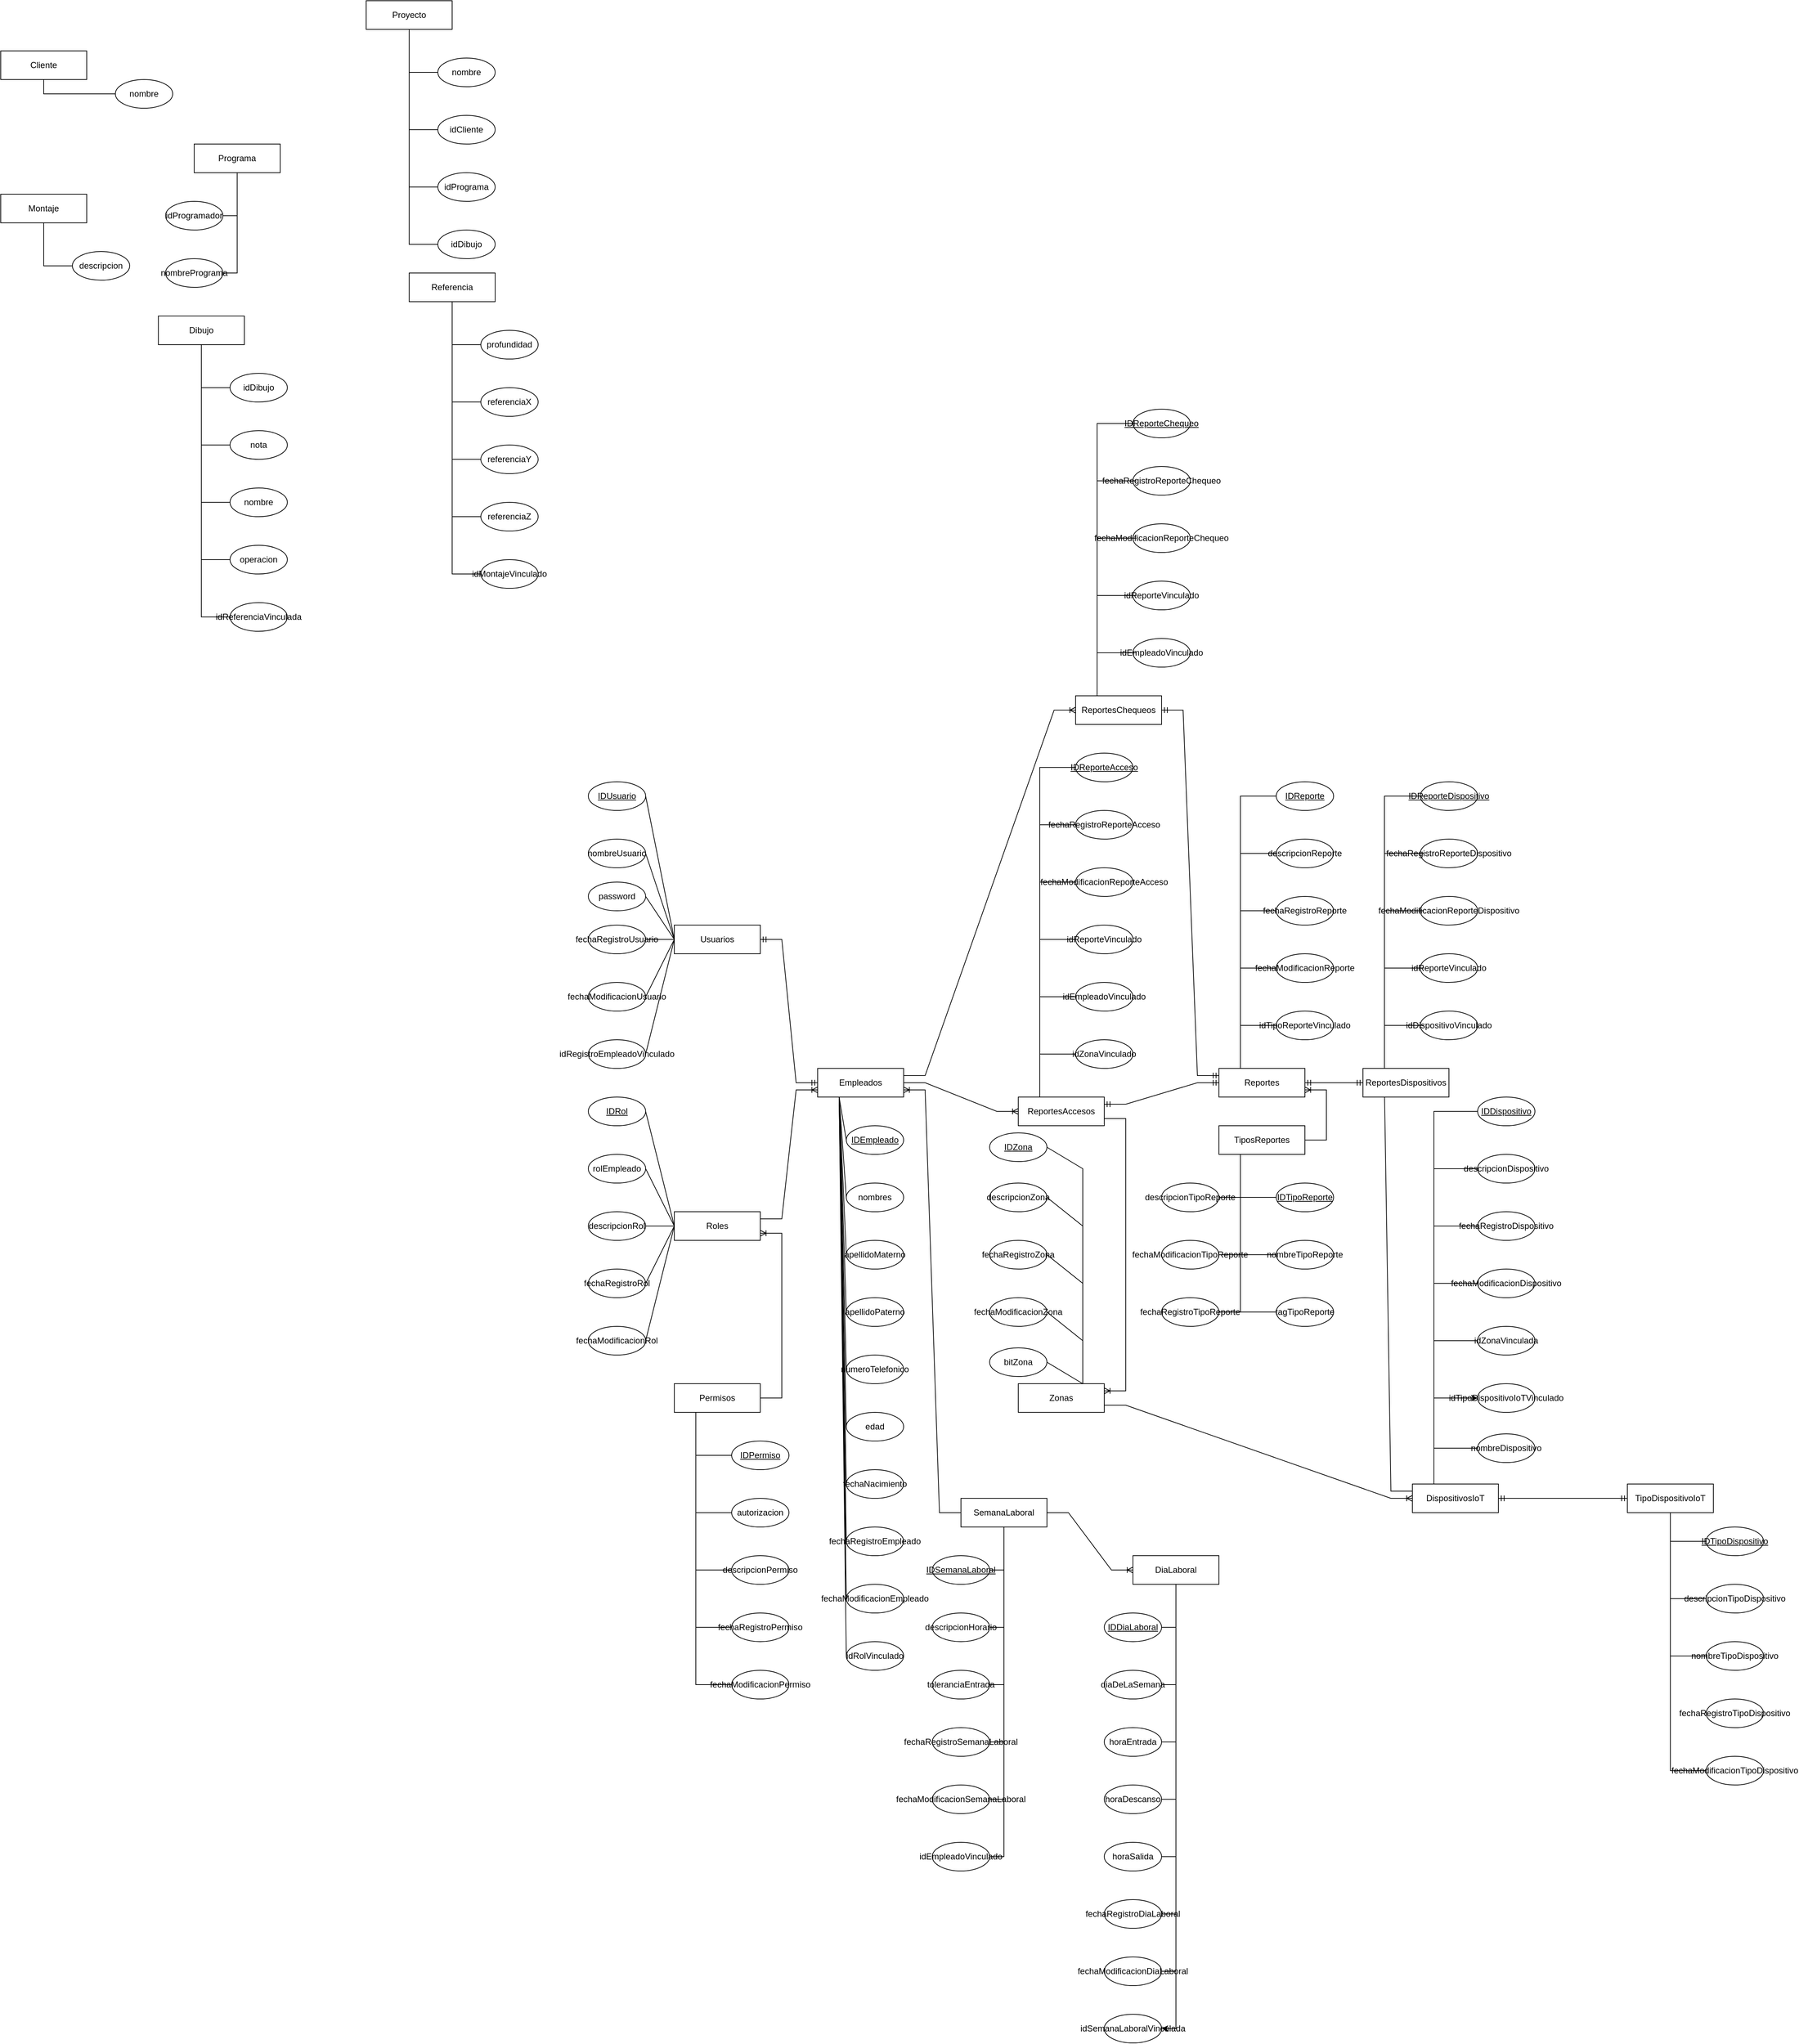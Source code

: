 <mxfile version="24.7.8" pages="3">
  <diagram name="Diagrama ER" id="yjRx5KzUHBScAo00bm63">
    <mxGraphModel dx="2084" dy="3142" grid="1" gridSize="10" guides="1" tooltips="1" connect="1" arrows="1" fold="1" page="1" pageScale="1" pageWidth="827" pageHeight="1169" math="0" shadow="0">
      <root>
        <mxCell id="0" />
        <mxCell id="1" parent="0" />
        <mxCell id="CAF8BB0A9E21hxDy9GRF-2" style="rounded=0;orthogonalLoop=1;jettySize=auto;html=1;exitX=0.25;exitY=0;exitDx=0;exitDy=0;entryX=0;entryY=0.5;entryDx=0;entryDy=0;edgeStyle=orthogonalEdgeStyle;" parent="1" source="zeJlieFn57cnHtiNXhXI-1" target="CAF8BB0A9E21hxDy9GRF-1" edge="1">
          <mxGeometry relative="1" as="geometry" />
        </mxCell>
        <mxCell id="4XtiT_AqM3FkMmnV_VxX-2" style="edgeStyle=orthogonalEdgeStyle;rounded=0;orthogonalLoop=1;jettySize=auto;html=1;exitX=0.25;exitY=0;exitDx=0;exitDy=0;entryX=0;entryY=0.5;entryDx=0;entryDy=0;endArrow=none;endFill=0;" edge="1" parent="1" source="zeJlieFn57cnHtiNXhXI-1" target="4XtiT_AqM3FkMmnV_VxX-1">
          <mxGeometry relative="1" as="geometry" />
        </mxCell>
        <mxCell id="zeJlieFn57cnHtiNXhXI-1" value="DispositivosIoT" style="whiteSpace=wrap;html=1;align=center;" parent="1" vertex="1">
          <mxGeometry x="1310" y="900" width="120" height="40" as="geometry" />
        </mxCell>
        <mxCell id="zeJlieFn57cnHtiNXhXI-2" value="Permisos" style="whiteSpace=wrap;html=1;align=center;" parent="1" vertex="1">
          <mxGeometry x="280" y="760" width="120" height="40" as="geometry" />
        </mxCell>
        <mxCell id="zeJlieFn57cnHtiNXhXI-3" value="Roles" style="whiteSpace=wrap;html=1;align=center;" parent="1" vertex="1">
          <mxGeometry x="280" y="520" width="120" height="40" as="geometry" />
        </mxCell>
        <mxCell id="zeJlieFn57cnHtiNXhXI-4" value="Empleados" style="whiteSpace=wrap;html=1;align=center;" parent="1" vertex="1">
          <mxGeometry x="480" y="320" width="120" height="40" as="geometry" />
        </mxCell>
        <mxCell id="zeJlieFn57cnHtiNXhXI-5" value="Usuarios" style="whiteSpace=wrap;html=1;align=center;" parent="1" vertex="1">
          <mxGeometry x="280" y="120" width="120" height="40" as="geometry" />
        </mxCell>
        <mxCell id="zeJlieFn57cnHtiNXhXI-6" value="Zonas" style="whiteSpace=wrap;html=1;align=center;" parent="1" vertex="1">
          <mxGeometry x="760" y="760" width="120" height="40" as="geometry" />
        </mxCell>
        <mxCell id="zeJlieFn57cnHtiNXhXI-7" value="Reportes" style="whiteSpace=wrap;html=1;align=center;" parent="1" vertex="1">
          <mxGeometry x="1040" y="320" width="120" height="40" as="geometry" />
        </mxCell>
        <mxCell id="zeJlieFn57cnHtiNXhXI-10" value="ReportesAccesos" style="whiteSpace=wrap;html=1;align=center;" parent="1" vertex="1">
          <mxGeometry x="760" y="360" width="120" height="40" as="geometry" />
        </mxCell>
        <mxCell id="zeJlieFn57cnHtiNXhXI-28" value="" style="edgeStyle=entityRelationEdgeStyle;fontSize=12;html=1;endArrow=ERoneToMany;rounded=0;entryX=1;entryY=0.75;entryDx=0;entryDy=0;exitX=1;exitY=0.5;exitDx=0;exitDy=0;" parent="1" source="zeJlieFn57cnHtiNXhXI-2" target="zeJlieFn57cnHtiNXhXI-3" edge="1">
          <mxGeometry width="100" height="100" relative="1" as="geometry">
            <mxPoint x="280" y="700" as="sourcePoint" />
            <mxPoint x="700" y="670" as="targetPoint" />
            <Array as="points">
              <mxPoint x="620" y="980" />
              <mxPoint x="430" y="970" />
              <mxPoint x="650" y="900" />
            </Array>
          </mxGeometry>
        </mxCell>
        <mxCell id="zeJlieFn57cnHtiNXhXI-29" value="" style="edgeStyle=entityRelationEdgeStyle;fontSize=12;html=1;endArrow=ERoneToMany;rounded=0;entryX=0;entryY=0.75;entryDx=0;entryDy=0;exitX=1;exitY=0.25;exitDx=0;exitDy=0;" parent="1" source="zeJlieFn57cnHtiNXhXI-3" target="zeJlieFn57cnHtiNXhXI-4" edge="1">
          <mxGeometry width="100" height="100" relative="1" as="geometry">
            <mxPoint x="320" y="430" as="sourcePoint" />
            <mxPoint x="400" y="430" as="targetPoint" />
          </mxGeometry>
        </mxCell>
        <mxCell id="zeJlieFn57cnHtiNXhXI-32" value="" style="edgeStyle=entityRelationEdgeStyle;fontSize=12;html=1;endArrow=ERmandOne;startArrow=ERmandOne;rounded=0;entryX=1;entryY=0.5;entryDx=0;entryDy=0;exitX=0;exitY=0.5;exitDx=0;exitDy=0;" parent="1" source="zeJlieFn57cnHtiNXhXI-4" target="zeJlieFn57cnHtiNXhXI-5" edge="1">
          <mxGeometry width="100" height="100" relative="1" as="geometry">
            <mxPoint x="370" y="290" as="sourcePoint" />
            <mxPoint x="460" y="260" as="targetPoint" />
            <Array as="points">
              <mxPoint x="380" y="280" />
              <mxPoint x="400" y="280" />
            </Array>
          </mxGeometry>
        </mxCell>
        <mxCell id="zeJlieFn57cnHtiNXhXI-34" value="" style="edgeStyle=entityRelationEdgeStyle;fontSize=12;html=1;endArrow=ERoneToMany;rounded=0;entryX=0;entryY=0.5;entryDx=0;entryDy=0;exitX=1;exitY=0.75;exitDx=0;exitDy=0;" parent="1" source="zeJlieFn57cnHtiNXhXI-6" target="zeJlieFn57cnHtiNXhXI-1" edge="1">
          <mxGeometry width="100" height="100" relative="1" as="geometry">
            <mxPoint x="1250" y="120" as="sourcePoint" />
            <mxPoint x="1330" y="50" as="targetPoint" />
          </mxGeometry>
        </mxCell>
        <mxCell id="zeJlieFn57cnHtiNXhXI-35" value="" style="fontSize=12;html=1;endArrow=ERoneToMany;rounded=0;entryX=0;entryY=0.75;entryDx=0;entryDy=0;exitX=0;exitY=0.25;exitDx=0;exitDy=0;edgeStyle=entityRelationEdgeStyle;" parent="1" source="zeJlieFn57cnHtiNXhXI-1" target="zeJlieFn57cnHtiNXhXI-184" edge="1">
          <mxGeometry width="100" height="100" relative="1" as="geometry">
            <mxPoint x="1809" y="730" as="sourcePoint" />
            <mxPoint x="1740" y="170" as="targetPoint" />
          </mxGeometry>
        </mxCell>
        <mxCell id="zeJlieFn57cnHtiNXhXI-36" value="" style="edgeStyle=entityRelationEdgeStyle;fontSize=12;html=1;endArrow=ERoneToMany;rounded=0;entryX=0;entryY=0.5;entryDx=0;entryDy=0;exitX=1;exitY=0.25;exitDx=0;exitDy=0;" parent="1" source="zeJlieFn57cnHtiNXhXI-4" target="zeJlieFn57cnHtiNXhXI-171" edge="1">
          <mxGeometry width="100" height="100" relative="1" as="geometry">
            <mxPoint x="540" y="280" as="sourcePoint" />
            <mxPoint x="860" y="-300" as="targetPoint" />
          </mxGeometry>
        </mxCell>
        <mxCell id="zeJlieFn57cnHtiNXhXI-37" value="" style="edgeStyle=entityRelationEdgeStyle;fontSize=12;html=1;endArrow=ERoneToMany;rounded=0;entryX=0;entryY=0.5;entryDx=0;entryDy=0;exitX=1;exitY=0.5;exitDx=0;exitDy=0;" parent="1" source="zeJlieFn57cnHtiNXhXI-4" target="zeJlieFn57cnHtiNXhXI-10" edge="1">
          <mxGeometry width="100" height="100" relative="1" as="geometry">
            <mxPoint x="520" y="225" as="sourcePoint" />
            <mxPoint x="600" y="295" as="targetPoint" />
          </mxGeometry>
        </mxCell>
        <mxCell id="zeJlieFn57cnHtiNXhXI-38" value="" style="edgeStyle=entityRelationEdgeStyle;fontSize=12;html=1;endArrow=ERmandOne;startArrow=ERmandOne;rounded=0;entryX=1;entryY=0.5;entryDx=0;entryDy=0;exitX=0;exitY=0.25;exitDx=0;exitDy=0;" parent="1" source="zeJlieFn57cnHtiNXhXI-7" target="zeJlieFn57cnHtiNXhXI-171" edge="1">
          <mxGeometry width="100" height="100" relative="1" as="geometry">
            <mxPoint x="1037" y="420" as="sourcePoint" />
            <mxPoint x="980" y="-300" as="targetPoint" />
            <Array as="points">
              <mxPoint x="1017" y="370" />
              <mxPoint x="1037" y="370" />
            </Array>
          </mxGeometry>
        </mxCell>
        <mxCell id="zeJlieFn57cnHtiNXhXI-39" value="" style="edgeStyle=entityRelationEdgeStyle;fontSize=12;html=1;endArrow=ERmandOne;startArrow=ERmandOne;rounded=0;entryX=1;entryY=0.25;entryDx=0;entryDy=0;exitX=0;exitY=0.5;exitDx=0;exitDy=0;" parent="1" source="zeJlieFn57cnHtiNXhXI-7" target="zeJlieFn57cnHtiNXhXI-10" edge="1">
          <mxGeometry width="100" height="100" relative="1" as="geometry">
            <mxPoint x="1010" y="340" as="sourcePoint" />
            <mxPoint x="970" y="270" as="targetPoint" />
            <Array as="points">
              <mxPoint x="1027" y="380" />
              <mxPoint x="1047" y="380" />
            </Array>
          </mxGeometry>
        </mxCell>
        <mxCell id="zeJlieFn57cnHtiNXhXI-40" value="" style="edgeStyle=entityRelationEdgeStyle;fontSize=12;html=1;endArrow=ERmandOne;startArrow=ERmandOne;rounded=0;entryX=0;entryY=0.5;entryDx=0;entryDy=0;exitX=1;exitY=0.5;exitDx=0;exitDy=0;" parent="1" source="zeJlieFn57cnHtiNXhXI-7" target="zeJlieFn57cnHtiNXhXI-184" edge="1">
          <mxGeometry width="100" height="100" relative="1" as="geometry">
            <mxPoint x="1050" y="340" as="sourcePoint" />
            <mxPoint x="1240" y="340" as="targetPoint" />
            <Array as="points">
              <mxPoint x="1027" y="380" />
              <mxPoint x="1047" y="380" />
            </Array>
          </mxGeometry>
        </mxCell>
        <mxCell id="zeJlieFn57cnHtiNXhXI-43" value="IDPermiso" style="ellipse;whiteSpace=wrap;html=1;align=center;fontStyle=4;" parent="1" vertex="1">
          <mxGeometry x="360" y="840" width="80" height="40" as="geometry" />
        </mxCell>
        <mxCell id="zeJlieFn57cnHtiNXhXI-44" value="autorizacion" style="ellipse;whiteSpace=wrap;html=1;align=center;" parent="1" vertex="1">
          <mxGeometry x="360" y="920" width="80" height="40" as="geometry" />
        </mxCell>
        <mxCell id="zeJlieFn57cnHtiNXhXI-45" value="fechaRegistroPermiso" style="ellipse;whiteSpace=wrap;html=1;align=center;" parent="1" vertex="1">
          <mxGeometry x="360" y="1080" width="80" height="40" as="geometry" />
        </mxCell>
        <mxCell id="zeJlieFn57cnHtiNXhXI-46" value="fechaModificacionPermiso" style="ellipse;whiteSpace=wrap;html=1;align=center;" parent="1" vertex="1">
          <mxGeometry x="360" y="1160" width="80" height="40" as="geometry" />
        </mxCell>
        <mxCell id="zeJlieFn57cnHtiNXhXI-47" value="descripcionPermiso" style="ellipse;whiteSpace=wrap;html=1;align=center;" parent="1" vertex="1">
          <mxGeometry x="360" y="1000" width="80" height="40" as="geometry" />
        </mxCell>
        <mxCell id="zeJlieFn57cnHtiNXhXI-53" value="IDUsuario" style="ellipse;whiteSpace=wrap;html=1;align=center;fontStyle=4;" parent="1" vertex="1">
          <mxGeometry x="160" y="-80" width="80" height="40" as="geometry" />
        </mxCell>
        <mxCell id="zeJlieFn57cnHtiNXhXI-55" value="nombreUsuario" style="ellipse;whiteSpace=wrap;html=1;align=center;" parent="1" vertex="1">
          <mxGeometry x="160" width="80" height="40" as="geometry" />
        </mxCell>
        <mxCell id="zeJlieFn57cnHtiNXhXI-60" value="idRegistroEmpleadoVinculado" style="ellipse;whiteSpace=wrap;html=1;align=center;" parent="1" vertex="1">
          <mxGeometry x="160" y="280" width="80" height="40" as="geometry" />
        </mxCell>
        <mxCell id="zeJlieFn57cnHtiNXhXI-61" value="fechaRegistroUsuario" style="ellipse;whiteSpace=wrap;html=1;align=center;" parent="1" vertex="1">
          <mxGeometry x="160" y="120" width="80" height="40" as="geometry" />
        </mxCell>
        <mxCell id="zeJlieFn57cnHtiNXhXI-62" value="fechaModificacionUsuario" style="ellipse;whiteSpace=wrap;html=1;align=center;" parent="1" vertex="1">
          <mxGeometry x="160" y="200" width="80" height="40" as="geometry" />
        </mxCell>
        <mxCell id="zeJlieFn57cnHtiNXhXI-63" value="" style="endArrow=none;html=1;rounded=0;exitX=1;exitY=0.5;exitDx=0;exitDy=0;entryX=0;entryY=0.5;entryDx=0;entryDy=0;" parent="1" source="zeJlieFn57cnHtiNXhXI-53" target="zeJlieFn57cnHtiNXhXI-5" edge="1">
          <mxGeometry relative="1" as="geometry">
            <mxPoint x="50" y="270" as="sourcePoint" />
            <mxPoint x="90" y="430" as="targetPoint" />
          </mxGeometry>
        </mxCell>
        <mxCell id="zeJlieFn57cnHtiNXhXI-64" value="" style="endArrow=none;html=1;rounded=0;exitX=1;exitY=0.5;exitDx=0;exitDy=0;entryX=0;entryY=0.5;entryDx=0;entryDy=0;" parent="1" source="zeJlieFn57cnHtiNXhXI-55" target="zeJlieFn57cnHtiNXhXI-5" edge="1">
          <mxGeometry relative="1" as="geometry">
            <mxPoint x="250" y="-10" as="sourcePoint" />
            <mxPoint x="290" y="150" as="targetPoint" />
          </mxGeometry>
        </mxCell>
        <mxCell id="zeJlieFn57cnHtiNXhXI-65" value="" style="endArrow=none;html=1;rounded=0;exitX=1;exitY=0.5;exitDx=0;exitDy=0;entryX=0;entryY=0.5;entryDx=0;entryDy=0;" parent="1" source="zeJlieFn57cnHtiNXhXI-61" target="zeJlieFn57cnHtiNXhXI-5" edge="1">
          <mxGeometry relative="1" as="geometry">
            <mxPoint x="250" y="70" as="sourcePoint" />
            <mxPoint x="290" y="150" as="targetPoint" />
          </mxGeometry>
        </mxCell>
        <mxCell id="zeJlieFn57cnHtiNXhXI-66" value="" style="endArrow=none;html=1;rounded=0;exitX=1;exitY=0.5;exitDx=0;exitDy=0;entryX=0;entryY=0.5;entryDx=0;entryDy=0;" parent="1" source="zeJlieFn57cnHtiNXhXI-62" target="zeJlieFn57cnHtiNXhXI-5" edge="1">
          <mxGeometry relative="1" as="geometry">
            <mxPoint x="250" y="150" as="sourcePoint" />
            <mxPoint x="290" y="150" as="targetPoint" />
          </mxGeometry>
        </mxCell>
        <mxCell id="zeJlieFn57cnHtiNXhXI-67" value="" style="endArrow=none;html=1;rounded=0;exitX=1;exitY=0.5;exitDx=0;exitDy=0;entryX=0;entryY=0.5;entryDx=0;entryDy=0;" parent="1" source="zeJlieFn57cnHtiNXhXI-60" target="zeJlieFn57cnHtiNXhXI-5" edge="1">
          <mxGeometry relative="1" as="geometry">
            <mxPoint x="250" y="230" as="sourcePoint" />
            <mxPoint x="290" y="150" as="targetPoint" />
          </mxGeometry>
        </mxCell>
        <mxCell id="zeJlieFn57cnHtiNXhXI-68" value="IDRol" style="ellipse;whiteSpace=wrap;html=1;align=center;fontStyle=4;" parent="1" vertex="1">
          <mxGeometry x="160" y="360" width="80" height="40" as="geometry" />
        </mxCell>
        <mxCell id="zeJlieFn57cnHtiNXhXI-69" value="rolEmpleado" style="ellipse;whiteSpace=wrap;html=1;align=center;" parent="1" vertex="1">
          <mxGeometry x="160" y="440" width="80" height="40" as="geometry" />
        </mxCell>
        <mxCell id="zeJlieFn57cnHtiNXhXI-70" value="descripcionRol" style="ellipse;whiteSpace=wrap;html=1;align=center;" parent="1" vertex="1">
          <mxGeometry x="160" y="520" width="80" height="40" as="geometry" />
        </mxCell>
        <mxCell id="zeJlieFn57cnHtiNXhXI-71" value="fechaRegistroRol" style="ellipse;whiteSpace=wrap;html=1;align=center;" parent="1" vertex="1">
          <mxGeometry x="160" y="600" width="80" height="40" as="geometry" />
        </mxCell>
        <mxCell id="zeJlieFn57cnHtiNXhXI-72" value="fechaModificacionRol" style="ellipse;whiteSpace=wrap;html=1;align=center;" parent="1" vertex="1">
          <mxGeometry x="160" y="680" width="80" height="40" as="geometry" />
        </mxCell>
        <mxCell id="zeJlieFn57cnHtiNXhXI-74" value="" style="endArrow=none;html=1;rounded=0;exitX=0;exitY=0.5;exitDx=0;exitDy=0;entryX=1;entryY=0.5;entryDx=0;entryDy=0;" parent="1" source="zeJlieFn57cnHtiNXhXI-3" target="zeJlieFn57cnHtiNXhXI-70" edge="1">
          <mxGeometry relative="1" as="geometry">
            <mxPoint x="300" y="600" as="sourcePoint" />
            <mxPoint x="340" y="440" as="targetPoint" />
          </mxGeometry>
        </mxCell>
        <mxCell id="zeJlieFn57cnHtiNXhXI-75" value="" style="endArrow=none;html=1;rounded=0;exitX=0;exitY=0.5;exitDx=0;exitDy=0;entryX=1;entryY=0.5;entryDx=0;entryDy=0;" parent="1" source="zeJlieFn57cnHtiNXhXI-3" target="zeJlieFn57cnHtiNXhXI-69" edge="1">
          <mxGeometry relative="1" as="geometry">
            <mxPoint x="290" y="550" as="sourcePoint" />
            <mxPoint x="250" y="550" as="targetPoint" />
          </mxGeometry>
        </mxCell>
        <mxCell id="zeJlieFn57cnHtiNXhXI-76" value="" style="endArrow=none;html=1;rounded=0;exitX=0;exitY=0.5;exitDx=0;exitDy=0;entryX=1;entryY=0.5;entryDx=0;entryDy=0;" parent="1" source="zeJlieFn57cnHtiNXhXI-3" target="zeJlieFn57cnHtiNXhXI-68" edge="1">
          <mxGeometry relative="1" as="geometry">
            <mxPoint x="290" y="550" as="sourcePoint" />
            <mxPoint x="250" y="470" as="targetPoint" />
          </mxGeometry>
        </mxCell>
        <mxCell id="zeJlieFn57cnHtiNXhXI-77" value="" style="endArrow=none;html=1;rounded=0;exitX=0;exitY=0.5;exitDx=0;exitDy=0;entryX=1;entryY=0.5;entryDx=0;entryDy=0;" parent="1" source="zeJlieFn57cnHtiNXhXI-3" target="zeJlieFn57cnHtiNXhXI-72" edge="1">
          <mxGeometry relative="1" as="geometry">
            <mxPoint x="290" y="550" as="sourcePoint" />
            <mxPoint x="250" y="390" as="targetPoint" />
          </mxGeometry>
        </mxCell>
        <mxCell id="zeJlieFn57cnHtiNXhXI-78" value="" style="endArrow=none;html=1;rounded=0;exitX=0;exitY=0.5;exitDx=0;exitDy=0;entryX=1;entryY=0.5;entryDx=0;entryDy=0;" parent="1" source="zeJlieFn57cnHtiNXhXI-3" target="zeJlieFn57cnHtiNXhXI-71" edge="1">
          <mxGeometry relative="1" as="geometry">
            <mxPoint x="290" y="550" as="sourcePoint" />
            <mxPoint x="250" y="710" as="targetPoint" />
          </mxGeometry>
        </mxCell>
        <mxCell id="zeJlieFn57cnHtiNXhXI-80" value="IDEmpleado" style="ellipse;whiteSpace=wrap;html=1;align=center;fontStyle=4;" parent="1" vertex="1">
          <mxGeometry x="520" y="400" width="80" height="40" as="geometry" />
        </mxCell>
        <mxCell id="zeJlieFn57cnHtiNXhXI-82" value="fechaRegistroEmpleado" style="ellipse;whiteSpace=wrap;html=1;align=center;" parent="1" vertex="1">
          <mxGeometry x="520" y="960" width="80" height="40" as="geometry" />
        </mxCell>
        <mxCell id="zeJlieFn57cnHtiNXhXI-83" value="fechaModificacionEmpleado" style="ellipse;whiteSpace=wrap;html=1;align=center;" parent="1" vertex="1">
          <mxGeometry x="520" y="1040" width="80" height="40" as="geometry" />
        </mxCell>
        <mxCell id="zeJlieFn57cnHtiNXhXI-85" value="nombres" style="ellipse;whiteSpace=wrap;html=1;align=center;" parent="1" vertex="1">
          <mxGeometry x="520" y="480" width="80" height="40" as="geometry" />
        </mxCell>
        <mxCell id="zeJlieFn57cnHtiNXhXI-86" value="apellidoPaterno" style="ellipse;whiteSpace=wrap;html=1;align=center;" parent="1" vertex="1">
          <mxGeometry x="520" y="640" width="80" height="40" as="geometry" />
        </mxCell>
        <mxCell id="zeJlieFn57cnHtiNXhXI-87" value="apellidoMaterno" style="ellipse;whiteSpace=wrap;html=1;align=center;" parent="1" vertex="1">
          <mxGeometry x="520" y="560" width="80" height="40" as="geometry" />
        </mxCell>
        <mxCell id="zeJlieFn57cnHtiNXhXI-88" value="numeroTelefonico" style="ellipse;whiteSpace=wrap;html=1;align=center;" parent="1" vertex="1">
          <mxGeometry x="520" y="720" width="80" height="40" as="geometry" />
        </mxCell>
        <mxCell id="zeJlieFn57cnHtiNXhXI-89" value="edad" style="ellipse;whiteSpace=wrap;html=1;align=center;" parent="1" vertex="1">
          <mxGeometry x="520" y="800" width="80" height="40" as="geometry" />
        </mxCell>
        <mxCell id="zeJlieFn57cnHtiNXhXI-91" value="idRolVinculado" style="ellipse;whiteSpace=wrap;html=1;align=center;" parent="1" vertex="1">
          <mxGeometry x="520" y="1120" width="80" height="40" as="geometry" />
        </mxCell>
        <mxCell id="zeJlieFn57cnHtiNXhXI-92" value="fechaNacimiento" style="ellipse;whiteSpace=wrap;html=1;align=center;" parent="1" vertex="1">
          <mxGeometry x="520" y="880" width="80" height="40" as="geometry" />
        </mxCell>
        <mxCell id="zeJlieFn57cnHtiNXhXI-102" value="IDReporte" style="ellipse;whiteSpace=wrap;html=1;align=center;fontStyle=4;" parent="1" vertex="1">
          <mxGeometry x="1120" y="-80" width="80" height="40" as="geometry" />
        </mxCell>
        <mxCell id="zeJlieFn57cnHtiNXhXI-103" value="descripcionReporte" style="ellipse;whiteSpace=wrap;html=1;align=center;" parent="1" vertex="1">
          <mxGeometry x="1120" width="80" height="40" as="geometry" />
        </mxCell>
        <mxCell id="zeJlieFn57cnHtiNXhXI-104" value="fechaRegistroReporte" style="ellipse;whiteSpace=wrap;html=1;align=center;" parent="1" vertex="1">
          <mxGeometry x="1120" y="80" width="80" height="40" as="geometry" />
        </mxCell>
        <mxCell id="zeJlieFn57cnHtiNXhXI-105" value="fechaModificacionReporte" style="ellipse;whiteSpace=wrap;html=1;align=center;" parent="1" vertex="1">
          <mxGeometry x="1120" y="160" width="80" height="40" as="geometry" />
        </mxCell>
        <mxCell id="zeJlieFn57cnHtiNXhXI-107" value="" style="endArrow=none;html=1;rounded=0;exitX=0;exitY=0.5;exitDx=0;exitDy=0;entryX=0.25;entryY=0;entryDx=0;entryDy=0;" parent="1" source="zeJlieFn57cnHtiNXhXI-102" target="zeJlieFn57cnHtiNXhXI-7" edge="1">
          <mxGeometry relative="1" as="geometry">
            <mxPoint x="1120" y="120" as="sourcePoint" />
            <mxPoint x="1060" y="320" as="targetPoint" />
            <Array as="points">
              <mxPoint x="1070" y="-60" />
            </Array>
          </mxGeometry>
        </mxCell>
        <mxCell id="zeJlieFn57cnHtiNXhXI-108" value="" style="endArrow=none;html=1;rounded=0;exitX=0;exitY=0.5;exitDx=0;exitDy=0;entryX=0.25;entryY=0;entryDx=0;entryDy=0;" parent="1" source="zeJlieFn57cnHtiNXhXI-103" target="zeJlieFn57cnHtiNXhXI-7" edge="1">
          <mxGeometry relative="1" as="geometry">
            <mxPoint x="1120" y="100" as="sourcePoint" />
            <mxPoint x="1070" y="400" as="targetPoint" />
            <Array as="points">
              <mxPoint x="1070" y="20" />
            </Array>
          </mxGeometry>
        </mxCell>
        <mxCell id="zeJlieFn57cnHtiNXhXI-109" value="" style="endArrow=none;html=1;rounded=0;exitX=0;exitY=0.5;exitDx=0;exitDy=0;entryX=0.25;entryY=0;entryDx=0;entryDy=0;" parent="1" source="zeJlieFn57cnHtiNXhXI-104" target="zeJlieFn57cnHtiNXhXI-7" edge="1">
          <mxGeometry relative="1" as="geometry">
            <mxPoint x="1120" y="180" as="sourcePoint" />
            <mxPoint x="1070" y="480" as="targetPoint" />
            <Array as="points">
              <mxPoint x="1070" y="100" />
            </Array>
          </mxGeometry>
        </mxCell>
        <mxCell id="zeJlieFn57cnHtiNXhXI-110" value="" style="endArrow=none;html=1;rounded=0;exitX=0;exitY=0.5;exitDx=0;exitDy=0;entryX=0.25;entryY=0;entryDx=0;entryDy=0;" parent="1" source="zeJlieFn57cnHtiNXhXI-105" target="zeJlieFn57cnHtiNXhXI-7" edge="1">
          <mxGeometry relative="1" as="geometry">
            <mxPoint x="1120" y="260" as="sourcePoint" />
            <mxPoint x="1070" y="560" as="targetPoint" />
            <Array as="points">
              <mxPoint x="1070" y="180" />
            </Array>
          </mxGeometry>
        </mxCell>
        <mxCell id="zeJlieFn57cnHtiNXhXI-112" value="" style="endArrow=none;html=1;rounded=0;exitX=0;exitY=0.5;exitDx=0;exitDy=0;entryX=0.25;entryY=1;entryDx=0;entryDy=0;" parent="1" source="zeJlieFn57cnHtiNXhXI-43" target="zeJlieFn57cnHtiNXhXI-2" edge="1">
          <mxGeometry relative="1" as="geometry">
            <mxPoint x="310" y="840" as="sourcePoint" />
            <mxPoint x="260" y="1140" as="targetPoint" />
            <Array as="points">
              <mxPoint x="310" y="860" />
            </Array>
          </mxGeometry>
        </mxCell>
        <mxCell id="zeJlieFn57cnHtiNXhXI-113" value="" style="endArrow=none;html=1;rounded=0;exitX=0;exitY=0.5;exitDx=0;exitDy=0;entryX=0.25;entryY=1;entryDx=0;entryDy=0;" parent="1" source="zeJlieFn57cnHtiNXhXI-46" target="zeJlieFn57cnHtiNXhXI-2" edge="1">
          <mxGeometry relative="1" as="geometry">
            <mxPoint x="360" y="1180" as="sourcePoint" />
            <mxPoint x="310" y="1120" as="targetPoint" />
            <Array as="points">
              <mxPoint x="310" y="1180" />
            </Array>
          </mxGeometry>
        </mxCell>
        <mxCell id="zeJlieFn57cnHtiNXhXI-114" value="" style="endArrow=none;html=1;rounded=0;exitX=0;exitY=0.5;exitDx=0;exitDy=0;entryX=0.25;entryY=1;entryDx=0;entryDy=0;" parent="1" target="zeJlieFn57cnHtiNXhXI-2" edge="1">
          <mxGeometry relative="1" as="geometry">
            <mxPoint x="360" y="940" as="sourcePoint" />
            <mxPoint x="310" y="880" as="targetPoint" />
            <Array as="points">
              <mxPoint x="310" y="940" />
            </Array>
          </mxGeometry>
        </mxCell>
        <mxCell id="zeJlieFn57cnHtiNXhXI-115" value="" style="endArrow=none;html=1;rounded=0;exitX=0;exitY=0.5;exitDx=0;exitDy=0;entryX=0.25;entryY=1;entryDx=0;entryDy=0;" parent="1" target="zeJlieFn57cnHtiNXhXI-2" edge="1">
          <mxGeometry relative="1" as="geometry">
            <mxPoint x="360" y="1020" as="sourcePoint" />
            <mxPoint x="310" y="960" as="targetPoint" />
            <Array as="points">
              <mxPoint x="310" y="1020" />
            </Array>
          </mxGeometry>
        </mxCell>
        <mxCell id="zeJlieFn57cnHtiNXhXI-116" value="" style="endArrow=none;html=1;rounded=0;exitX=0;exitY=0.5;exitDx=0;exitDy=0;entryX=0.25;entryY=1;entryDx=0;entryDy=0;" parent="1" target="zeJlieFn57cnHtiNXhXI-2" edge="1">
          <mxGeometry relative="1" as="geometry">
            <mxPoint x="360" y="1100" as="sourcePoint" />
            <mxPoint x="310" y="1040" as="targetPoint" />
            <Array as="points">
              <mxPoint x="310" y="1100" />
            </Array>
          </mxGeometry>
        </mxCell>
        <mxCell id="zeJlieFn57cnHtiNXhXI-117" value="IDDispositivo" style="ellipse;whiteSpace=wrap;html=1;align=center;fontStyle=4;" parent="1" vertex="1">
          <mxGeometry x="1401" y="360" width="80" height="40" as="geometry" />
        </mxCell>
        <mxCell id="zeJlieFn57cnHtiNXhXI-118" value="descripcionDispositivo" style="ellipse;whiteSpace=wrap;html=1;align=center;" parent="1" vertex="1">
          <mxGeometry x="1401" y="440" width="80" height="40" as="geometry" />
        </mxCell>
        <mxCell id="zeJlieFn57cnHtiNXhXI-119" value="fechaRegistroDispositivo" style="ellipse;whiteSpace=wrap;html=1;align=center;" parent="1" vertex="1">
          <mxGeometry x="1401" y="520" width="80" height="40" as="geometry" />
        </mxCell>
        <mxCell id="zeJlieFn57cnHtiNXhXI-120" value="fechaModificacionDispositivo" style="ellipse;whiteSpace=wrap;html=1;align=center;" parent="1" vertex="1">
          <mxGeometry x="1401" y="600" width="80" height="40" as="geometry" />
        </mxCell>
        <mxCell id="zeJlieFn57cnHtiNXhXI-121" value="idZonaVinculada" style="ellipse;whiteSpace=wrap;html=1;align=center;" parent="1" vertex="1">
          <mxGeometry x="1401" y="680" width="80" height="40" as="geometry" />
        </mxCell>
        <mxCell id="zeJlieFn57cnHtiNXhXI-122" value="" style="endArrow=none;html=1;rounded=0;exitX=0;exitY=0.5;exitDx=0;exitDy=0;entryX=0.25;entryY=0;entryDx=0;entryDy=0;edgeStyle=orthogonalEdgeStyle;" parent="1" source="zeJlieFn57cnHtiNXhXI-118" target="zeJlieFn57cnHtiNXhXI-1" edge="1">
          <mxGeometry relative="1" as="geometry">
            <mxPoint x="1500" y="460" as="sourcePoint" />
            <mxPoint x="1440" y="750" as="targetPoint" />
          </mxGeometry>
        </mxCell>
        <mxCell id="zeJlieFn57cnHtiNXhXI-123" value="" style="endArrow=none;html=1;rounded=0;exitX=0;exitY=0.5;exitDx=0;exitDy=0;entryX=0.25;entryY=0;entryDx=0;entryDy=0;edgeStyle=orthogonalEdgeStyle;" parent="1" source="zeJlieFn57cnHtiNXhXI-119" target="zeJlieFn57cnHtiNXhXI-1" edge="1">
          <mxGeometry relative="1" as="geometry">
            <mxPoint x="1500" y="540" as="sourcePoint" />
            <mxPoint x="1460" y="750" as="targetPoint" />
          </mxGeometry>
        </mxCell>
        <mxCell id="zeJlieFn57cnHtiNXhXI-124" value="" style="endArrow=none;html=1;rounded=0;exitX=0;exitY=0.5;exitDx=0;exitDy=0;entryX=0.25;entryY=0;entryDx=0;entryDy=0;edgeStyle=orthogonalEdgeStyle;" parent="1" source="zeJlieFn57cnHtiNXhXI-120" target="zeJlieFn57cnHtiNXhXI-1" edge="1">
          <mxGeometry relative="1" as="geometry">
            <mxPoint x="1500" y="620" as="sourcePoint" />
            <mxPoint x="1430" y="740" as="targetPoint" />
          </mxGeometry>
        </mxCell>
        <mxCell id="zeJlieFn57cnHtiNXhXI-125" value="" style="endArrow=none;html=1;rounded=0;exitX=0;exitY=0.5;exitDx=0;exitDy=0;entryX=0.25;entryY=0;entryDx=0;entryDy=0;edgeStyle=orthogonalEdgeStyle;" parent="1" source="zeJlieFn57cnHtiNXhXI-121" target="zeJlieFn57cnHtiNXhXI-1" edge="1">
          <mxGeometry relative="1" as="geometry">
            <mxPoint x="1500" y="700" as="sourcePoint" />
            <mxPoint x="1470" y="740" as="targetPoint" />
          </mxGeometry>
        </mxCell>
        <mxCell id="zeJlieFn57cnHtiNXhXI-126" value="" style="endArrow=none;html=1;rounded=0;exitX=0;exitY=0.5;exitDx=0;exitDy=0;entryX=0.25;entryY=0;entryDx=0;entryDy=0;edgeStyle=orthogonalEdgeStyle;" parent="1" source="zeJlieFn57cnHtiNXhXI-117" target="zeJlieFn57cnHtiNXhXI-1" edge="1">
          <mxGeometry relative="1" as="geometry">
            <mxPoint x="1500" y="380" as="sourcePoint" />
            <mxPoint x="1450" y="680" as="targetPoint" />
          </mxGeometry>
        </mxCell>
        <mxCell id="JQac_gVZ1JbuRrRKxu1W-3" style="edgeStyle=orthogonalEdgeStyle;rounded=0;orthogonalLoop=1;jettySize=auto;html=1;exitX=0.25;exitY=1;exitDx=0;exitDy=0;entryX=0;entryY=0.5;entryDx=0;entryDy=0;endArrow=none;endFill=0;" edge="1" parent="1" source="zeJlieFn57cnHtiNXhXI-127" target="JQac_gVZ1JbuRrRKxu1W-2">
          <mxGeometry relative="1" as="geometry" />
        </mxCell>
        <mxCell id="zeJlieFn57cnHtiNXhXI-127" value="TiposReportes" style="whiteSpace=wrap;html=1;align=center;" parent="1" vertex="1">
          <mxGeometry x="1040" y="400" width="120" height="40" as="geometry" />
        </mxCell>
        <mxCell id="zeJlieFn57cnHtiNXhXI-128" value="" style="edgeStyle=entityRelationEdgeStyle;fontSize=12;html=1;endArrow=ERoneToMany;rounded=0;entryX=1;entryY=0.75;entryDx=0;entryDy=0;exitX=1;exitY=0.5;exitDx=0;exitDy=0;" parent="1" source="zeJlieFn57cnHtiNXhXI-127" target="zeJlieFn57cnHtiNXhXI-7" edge="1">
          <mxGeometry width="100" height="100" relative="1" as="geometry">
            <mxPoint x="1130" y="580" as="sourcePoint" />
            <mxPoint x="1210" y="400" as="targetPoint" />
          </mxGeometry>
        </mxCell>
        <mxCell id="zeJlieFn57cnHtiNXhXI-129" value="idTipoReporteVinculado" style="ellipse;whiteSpace=wrap;html=1;align=center;" parent="1" vertex="1">
          <mxGeometry x="1120" y="240" width="80" height="40" as="geometry" />
        </mxCell>
        <mxCell id="zeJlieFn57cnHtiNXhXI-132" value="" style="endArrow=none;html=1;rounded=0;exitX=0;exitY=0.5;exitDx=0;exitDy=0;entryX=0.25;entryY=0;entryDx=0;entryDy=0;" parent="1" source="zeJlieFn57cnHtiNXhXI-129" target="zeJlieFn57cnHtiNXhXI-7" edge="1">
          <mxGeometry relative="1" as="geometry">
            <mxPoint x="1120" y="260" as="sourcePoint" />
            <mxPoint x="1070" y="320" as="targetPoint" />
            <Array as="points">
              <mxPoint x="1070" y="260" />
            </Array>
          </mxGeometry>
        </mxCell>
        <mxCell id="zeJlieFn57cnHtiNXhXI-134" value="IDTipoReporte" style="ellipse;whiteSpace=wrap;html=1;align=center;fontStyle=4;" parent="1" vertex="1">
          <mxGeometry x="1120" y="480" width="80" height="40" as="geometry" />
        </mxCell>
        <mxCell id="zeJlieFn57cnHtiNXhXI-135" value="" style="endArrow=none;html=1;rounded=0;exitX=0;exitY=0.5;exitDx=0;exitDy=0;entryX=0.25;entryY=1;entryDx=0;entryDy=0;" parent="1" source="zeJlieFn57cnHtiNXhXI-134" target="zeJlieFn57cnHtiNXhXI-127" edge="1">
          <mxGeometry relative="1" as="geometry">
            <mxPoint x="1070" y="480" as="sourcePoint" />
            <mxPoint x="1090" y="460" as="targetPoint" />
            <Array as="points">
              <mxPoint x="1070" y="500" />
            </Array>
          </mxGeometry>
        </mxCell>
        <mxCell id="zeJlieFn57cnHtiNXhXI-137" value="&lt;span style=&quot;text-align: left;&quot;&gt;nombreTipoReporte&lt;/span&gt;" style="ellipse;whiteSpace=wrap;html=1;align=center;" parent="1" vertex="1">
          <mxGeometry x="1120" y="560" width="80" height="40" as="geometry" />
        </mxCell>
        <mxCell id="zeJlieFn57cnHtiNXhXI-138" value="descripcionTipoReporte" style="ellipse;whiteSpace=wrap;html=1;align=center;" parent="1" vertex="1">
          <mxGeometry x="960" y="480" width="80" height="40" as="geometry" />
        </mxCell>
        <mxCell id="zeJlieFn57cnHtiNXhXI-139" value="fechaRegistroTipoReporte" style="ellipse;whiteSpace=wrap;html=1;align=center;" parent="1" vertex="1">
          <mxGeometry x="960" y="640" width="80" height="40" as="geometry" />
        </mxCell>
        <mxCell id="zeJlieFn57cnHtiNXhXI-140" value="fechaModificacionTipoReporte" style="ellipse;whiteSpace=wrap;html=1;align=center;" parent="1" vertex="1">
          <mxGeometry x="960" y="560" width="80" height="40" as="geometry" />
        </mxCell>
        <mxCell id="zeJlieFn57cnHtiNXhXI-141" value="" style="endArrow=none;html=1;rounded=0;exitX=0;exitY=0.5;exitDx=0;exitDy=0;entryX=0.25;entryY=1;entryDx=0;entryDy=0;" parent="1" source="zeJlieFn57cnHtiNXhXI-137" target="zeJlieFn57cnHtiNXhXI-127" edge="1">
          <mxGeometry relative="1" as="geometry">
            <mxPoint x="1120" y="580" as="sourcePoint" />
            <mxPoint x="1070" y="520" as="targetPoint" />
            <Array as="points">
              <mxPoint x="1070" y="580" />
            </Array>
          </mxGeometry>
        </mxCell>
        <mxCell id="zeJlieFn57cnHtiNXhXI-142" value="" style="endArrow=none;html=1;rounded=0;exitX=1;exitY=0.5;exitDx=0;exitDy=0;entryX=0.25;entryY=1;entryDx=0;entryDy=0;" parent="1" source="zeJlieFn57cnHtiNXhXI-138" target="zeJlieFn57cnHtiNXhXI-127" edge="1">
          <mxGeometry relative="1" as="geometry">
            <mxPoint x="1120" y="660" as="sourcePoint" />
            <mxPoint x="1070" y="600" as="targetPoint" />
            <Array as="points">
              <mxPoint x="1070" y="500" />
            </Array>
          </mxGeometry>
        </mxCell>
        <mxCell id="zeJlieFn57cnHtiNXhXI-143" value="" style="endArrow=none;html=1;rounded=0;exitX=1;exitY=0.5;exitDx=0;exitDy=0;entryX=0.25;entryY=1;entryDx=0;entryDy=0;" parent="1" source="zeJlieFn57cnHtiNXhXI-140" target="zeJlieFn57cnHtiNXhXI-127" edge="1">
          <mxGeometry relative="1" as="geometry">
            <mxPoint x="1120" y="740" as="sourcePoint" />
            <mxPoint x="1070" y="600" as="targetPoint" />
            <Array as="points">
              <mxPoint x="1070" y="580" />
            </Array>
          </mxGeometry>
        </mxCell>
        <mxCell id="zeJlieFn57cnHtiNXhXI-144" value="" style="endArrow=none;html=1;rounded=0;exitX=1;exitY=0.5;exitDx=0;exitDy=0;entryX=0.25;entryY=1;entryDx=0;entryDy=0;" parent="1" source="zeJlieFn57cnHtiNXhXI-139" target="zeJlieFn57cnHtiNXhXI-127" edge="1">
          <mxGeometry relative="1" as="geometry">
            <mxPoint x="1120" y="820" as="sourcePoint" />
            <mxPoint x="1070" y="520" as="targetPoint" />
            <Array as="points">
              <mxPoint x="1070" y="660" />
            </Array>
          </mxGeometry>
        </mxCell>
        <mxCell id="zeJlieFn57cnHtiNXhXI-145" value="IDReporteAcceso" style="ellipse;whiteSpace=wrap;html=1;align=center;fontStyle=4;" parent="1" vertex="1">
          <mxGeometry x="840" y="-120" width="80" height="40" as="geometry" />
        </mxCell>
        <mxCell id="zeJlieFn57cnHtiNXhXI-146" value="fechaRegistroReporteAcceso" style="ellipse;whiteSpace=wrap;html=1;align=center;" parent="1" vertex="1">
          <mxGeometry x="840" y="-40" width="80" height="40" as="geometry" />
        </mxCell>
        <mxCell id="zeJlieFn57cnHtiNXhXI-147" value="fechaModificacionReporteAcceso" style="ellipse;whiteSpace=wrap;html=1;align=center;" parent="1" vertex="1">
          <mxGeometry x="840" y="40" width="80" height="40" as="geometry" />
        </mxCell>
        <mxCell id="zeJlieFn57cnHtiNXhXI-148" value="idReporteVinculado" style="ellipse;whiteSpace=wrap;html=1;align=center;" parent="1" vertex="1">
          <mxGeometry x="840" y="120" width="80" height="40" as="geometry" />
        </mxCell>
        <mxCell id="zeJlieFn57cnHtiNXhXI-150" value="idEmpleadoVinculado" style="ellipse;whiteSpace=wrap;html=1;align=center;" parent="1" vertex="1">
          <mxGeometry x="840" y="200" width="80" height="40" as="geometry" />
        </mxCell>
        <mxCell id="zeJlieFn57cnHtiNXhXI-151" value="idZonaVinculado" style="ellipse;whiteSpace=wrap;html=1;align=center;" parent="1" vertex="1">
          <mxGeometry x="840" y="280" width="80" height="40" as="geometry" />
        </mxCell>
        <mxCell id="zeJlieFn57cnHtiNXhXI-156" value="" style="edgeStyle=entityRelationEdgeStyle;fontSize=12;html=1;endArrow=ERoneToMany;rounded=0;entryX=1;entryY=0.25;entryDx=0;entryDy=0;exitX=1;exitY=0.75;exitDx=0;exitDy=0;" parent="1" source="zeJlieFn57cnHtiNXhXI-10" target="zeJlieFn57cnHtiNXhXI-6" edge="1">
          <mxGeometry width="100" height="100" relative="1" as="geometry">
            <mxPoint x="890" y="510" as="sourcePoint" />
            <mxPoint x="1050" y="360" as="targetPoint" />
          </mxGeometry>
        </mxCell>
        <mxCell id="zeJlieFn57cnHtiNXhXI-157" value="" style="endArrow=none;html=1;rounded=0;exitX=0;exitY=0.5;exitDx=0;exitDy=0;entryX=0.25;entryY=0;entryDx=0;entryDy=0;" parent="1" source="zeJlieFn57cnHtiNXhXI-146" target="zeJlieFn57cnHtiNXhXI-10" edge="1">
          <mxGeometry relative="1" as="geometry">
            <mxPoint x="845" y="-60" as="sourcePoint" />
            <mxPoint x="795" y="240" as="targetPoint" />
            <Array as="points">
              <mxPoint x="790" y="-20" />
            </Array>
          </mxGeometry>
        </mxCell>
        <mxCell id="zeJlieFn57cnHtiNXhXI-158" value="" style="endArrow=none;html=1;rounded=0;exitX=0;exitY=0.5;exitDx=0;exitDy=0;entryX=0.25;entryY=0;entryDx=0;entryDy=0;" parent="1" source="zeJlieFn57cnHtiNXhXI-147" target="zeJlieFn57cnHtiNXhXI-10" edge="1">
          <mxGeometry relative="1" as="geometry">
            <mxPoint x="845" y="20" as="sourcePoint" />
            <mxPoint x="795" y="240" as="targetPoint" />
            <Array as="points">
              <mxPoint x="790" y="60" />
            </Array>
          </mxGeometry>
        </mxCell>
        <mxCell id="zeJlieFn57cnHtiNXhXI-159" value="" style="endArrow=none;html=1;rounded=0;exitX=0;exitY=0.5;exitDx=0;exitDy=0;entryX=0.25;entryY=0;entryDx=0;entryDy=0;" parent="1" source="zeJlieFn57cnHtiNXhXI-148" target="zeJlieFn57cnHtiNXhXI-10" edge="1">
          <mxGeometry relative="1" as="geometry">
            <mxPoint x="845" y="100" as="sourcePoint" />
            <mxPoint x="795" y="240" as="targetPoint" />
            <Array as="points">
              <mxPoint x="790" y="140" />
            </Array>
          </mxGeometry>
        </mxCell>
        <mxCell id="zeJlieFn57cnHtiNXhXI-160" value="" style="endArrow=none;html=1;rounded=0;exitX=0;exitY=0.5;exitDx=0;exitDy=0;entryX=0.25;entryY=0;entryDx=0;entryDy=0;" parent="1" source="zeJlieFn57cnHtiNXhXI-150" target="zeJlieFn57cnHtiNXhXI-10" edge="1">
          <mxGeometry relative="1" as="geometry">
            <mxPoint x="845" y="180" as="sourcePoint" />
            <mxPoint x="795" y="240" as="targetPoint" />
            <Array as="points">
              <mxPoint x="790" y="220" />
            </Array>
          </mxGeometry>
        </mxCell>
        <mxCell id="zeJlieFn57cnHtiNXhXI-161" value="" style="endArrow=none;html=1;rounded=0;exitX=0;exitY=0.5;exitDx=0;exitDy=0;entryX=0.25;entryY=0;entryDx=0;entryDy=0;" parent="1" source="zeJlieFn57cnHtiNXhXI-145" target="zeJlieFn57cnHtiNXhXI-10" edge="1">
          <mxGeometry relative="1" as="geometry">
            <mxPoint x="845" y="-140" as="sourcePoint" />
            <mxPoint x="795" y="240" as="targetPoint" />
            <Array as="points">
              <mxPoint x="790" y="-100" />
            </Array>
          </mxGeometry>
        </mxCell>
        <mxCell id="zeJlieFn57cnHtiNXhXI-163" value="" style="endArrow=none;html=1;rounded=0;exitX=0;exitY=0.5;exitDx=0;exitDy=0;entryX=0.25;entryY=0;entryDx=0;entryDy=0;" parent="1" source="zeJlieFn57cnHtiNXhXI-151" target="zeJlieFn57cnHtiNXhXI-10" edge="1">
          <mxGeometry relative="1" as="geometry">
            <mxPoint x="840" y="260" as="sourcePoint" />
            <mxPoint x="785" y="440" as="targetPoint" />
            <Array as="points">
              <mxPoint x="790" y="300" />
            </Array>
          </mxGeometry>
        </mxCell>
        <mxCell id="zeJlieFn57cnHtiNXhXI-171" value="ReportesChequeos" style="whiteSpace=wrap;html=1;align=center;" parent="1" vertex="1">
          <mxGeometry x="840" y="-200" width="120" height="40" as="geometry" />
        </mxCell>
        <mxCell id="zeJlieFn57cnHtiNXhXI-172" value="IDReporteChequeo" style="ellipse;whiteSpace=wrap;html=1;align=center;fontStyle=4;" parent="1" vertex="1">
          <mxGeometry x="920" y="-600" width="80" height="40" as="geometry" />
        </mxCell>
        <mxCell id="zeJlieFn57cnHtiNXhXI-173" value="fechaRegistroReporteChequeo" style="ellipse;whiteSpace=wrap;html=1;align=center;" parent="1" vertex="1">
          <mxGeometry x="920" y="-520" width="80" height="40" as="geometry" />
        </mxCell>
        <mxCell id="zeJlieFn57cnHtiNXhXI-174" value="fechaModificacionReporteChequeo" style="ellipse;whiteSpace=wrap;html=1;align=center;" parent="1" vertex="1">
          <mxGeometry x="920" y="-440" width="80" height="40" as="geometry" />
        </mxCell>
        <mxCell id="zeJlieFn57cnHtiNXhXI-175" value="idReporteVinculado" style="ellipse;whiteSpace=wrap;html=1;align=center;" parent="1" vertex="1">
          <mxGeometry x="920" y="-360" width="80" height="40" as="geometry" />
        </mxCell>
        <mxCell id="zeJlieFn57cnHtiNXhXI-176" value="idEmpleadoVinculado" style="ellipse;whiteSpace=wrap;html=1;align=center;" parent="1" vertex="1">
          <mxGeometry x="920" y="-280" width="80" height="40" as="geometry" />
        </mxCell>
        <mxCell id="zeJlieFn57cnHtiNXhXI-178" value="" style="endArrow=none;html=1;rounded=0;exitX=0;exitY=0.5;exitDx=0;exitDy=0;entryX=0.25;entryY=0;entryDx=0;entryDy=0;" parent="1" target="zeJlieFn57cnHtiNXhXI-171" edge="1">
          <mxGeometry relative="1" as="geometry">
            <mxPoint x="925" y="-500" as="sourcePoint" />
            <mxPoint x="870" y="-80" as="targetPoint" />
            <Array as="points">
              <mxPoint x="870" y="-500" />
            </Array>
          </mxGeometry>
        </mxCell>
        <mxCell id="zeJlieFn57cnHtiNXhXI-179" value="" style="endArrow=none;html=1;rounded=0;exitX=0;exitY=0.5;exitDx=0;exitDy=0;entryX=0.25;entryY=0;entryDx=0;entryDy=0;" parent="1" target="zeJlieFn57cnHtiNXhXI-171" edge="1">
          <mxGeometry relative="1" as="geometry">
            <mxPoint x="925" y="-420" as="sourcePoint" />
            <mxPoint x="870" y="-80" as="targetPoint" />
            <Array as="points">
              <mxPoint x="870" y="-420" />
            </Array>
          </mxGeometry>
        </mxCell>
        <mxCell id="zeJlieFn57cnHtiNXhXI-180" value="" style="endArrow=none;html=1;rounded=0;exitX=0;exitY=0.5;exitDx=0;exitDy=0;entryX=0.25;entryY=0;entryDx=0;entryDy=0;" parent="1" target="zeJlieFn57cnHtiNXhXI-171" edge="1">
          <mxGeometry relative="1" as="geometry">
            <mxPoint x="925" y="-340" as="sourcePoint" />
            <mxPoint x="1010" y="-200" as="targetPoint" />
            <Array as="points">
              <mxPoint x="870" y="-340" />
            </Array>
          </mxGeometry>
        </mxCell>
        <mxCell id="zeJlieFn57cnHtiNXhXI-181" value="" style="endArrow=none;html=1;rounded=0;exitX=0;exitY=0.5;exitDx=0;exitDy=0;entryX=0.25;entryY=0;entryDx=0;entryDy=0;" parent="1" target="zeJlieFn57cnHtiNXhXI-171" edge="1">
          <mxGeometry relative="1" as="geometry">
            <mxPoint x="925" y="-260" as="sourcePoint" />
            <mxPoint x="840" y="-220" as="targetPoint" />
            <Array as="points">
              <mxPoint x="870" y="-260" />
            </Array>
          </mxGeometry>
        </mxCell>
        <mxCell id="zeJlieFn57cnHtiNXhXI-182" value="" style="endArrow=none;html=1;rounded=0;exitX=0;exitY=0.5;exitDx=0;exitDy=0;entryX=0.25;entryY=0;entryDx=0;entryDy=0;" parent="1" target="zeJlieFn57cnHtiNXhXI-171" edge="1">
          <mxGeometry relative="1" as="geometry">
            <mxPoint x="925" y="-580" as="sourcePoint" />
            <mxPoint x="820" y="-240" as="targetPoint" />
            <Array as="points">
              <mxPoint x="870" y="-580" />
            </Array>
          </mxGeometry>
        </mxCell>
        <mxCell id="zeJlieFn57cnHtiNXhXI-184" value="ReportesDispositivos" style="whiteSpace=wrap;html=1;align=center;" parent="1" vertex="1">
          <mxGeometry x="1241" y="320" width="120" height="40" as="geometry" />
        </mxCell>
        <mxCell id="zeJlieFn57cnHtiNXhXI-185" value="IDReporteDispositivo" style="ellipse;whiteSpace=wrap;html=1;align=center;fontStyle=4;" parent="1" vertex="1">
          <mxGeometry x="1321" y="-80" width="80" height="40" as="geometry" />
        </mxCell>
        <mxCell id="zeJlieFn57cnHtiNXhXI-186" value="fechaRegistroReporteDispositivo" style="ellipse;whiteSpace=wrap;html=1;align=center;" parent="1" vertex="1">
          <mxGeometry x="1321" width="80" height="40" as="geometry" />
        </mxCell>
        <mxCell id="zeJlieFn57cnHtiNXhXI-187" value="fechaModificacionReporteDispositivo" style="ellipse;whiteSpace=wrap;html=1;align=center;" parent="1" vertex="1">
          <mxGeometry x="1321" y="80" width="80" height="40" as="geometry" />
        </mxCell>
        <mxCell id="zeJlieFn57cnHtiNXhXI-188" value="idReporteVinculado" style="ellipse;whiteSpace=wrap;html=1;align=center;" parent="1" vertex="1">
          <mxGeometry x="1321" y="160" width="80" height="40" as="geometry" />
        </mxCell>
        <mxCell id="zeJlieFn57cnHtiNXhXI-189" value="idDispositivoVinculado" style="ellipse;whiteSpace=wrap;html=1;align=center;" parent="1" vertex="1">
          <mxGeometry x="1321" y="240" width="80" height="40" as="geometry" />
        </mxCell>
        <mxCell id="zeJlieFn57cnHtiNXhXI-190" value="" style="endArrow=none;html=1;rounded=0;exitX=0;exitY=0.5;exitDx=0;exitDy=0;entryX=0.25;entryY=0;entryDx=0;entryDy=0;" parent="1" target="zeJlieFn57cnHtiNXhXI-184" edge="1">
          <mxGeometry relative="1" as="geometry">
            <mxPoint x="1326" y="20" as="sourcePoint" />
            <mxPoint x="1271" y="440" as="targetPoint" />
            <Array as="points">
              <mxPoint x="1271" y="20" />
            </Array>
          </mxGeometry>
        </mxCell>
        <mxCell id="zeJlieFn57cnHtiNXhXI-191" value="" style="endArrow=none;html=1;rounded=0;exitX=0;exitY=0.5;exitDx=0;exitDy=0;entryX=0.25;entryY=0;entryDx=0;entryDy=0;" parent="1" target="zeJlieFn57cnHtiNXhXI-184" edge="1">
          <mxGeometry relative="1" as="geometry">
            <mxPoint x="1326" y="100" as="sourcePoint" />
            <mxPoint x="1271" y="440" as="targetPoint" />
            <Array as="points">
              <mxPoint x="1271" y="100" />
            </Array>
          </mxGeometry>
        </mxCell>
        <mxCell id="zeJlieFn57cnHtiNXhXI-192" value="" style="endArrow=none;html=1;rounded=0;exitX=0;exitY=0.5;exitDx=0;exitDy=0;entryX=0.25;entryY=0;entryDx=0;entryDy=0;" parent="1" target="zeJlieFn57cnHtiNXhXI-184" edge="1">
          <mxGeometry relative="1" as="geometry">
            <mxPoint x="1326" y="180" as="sourcePoint" />
            <mxPoint x="1411" y="320" as="targetPoint" />
            <Array as="points">
              <mxPoint x="1271" y="180" />
            </Array>
          </mxGeometry>
        </mxCell>
        <mxCell id="zeJlieFn57cnHtiNXhXI-193" value="" style="endArrow=none;html=1;rounded=0;exitX=0;exitY=0.5;exitDx=0;exitDy=0;entryX=0.25;entryY=0;entryDx=0;entryDy=0;" parent="1" target="zeJlieFn57cnHtiNXhXI-184" edge="1">
          <mxGeometry relative="1" as="geometry">
            <mxPoint x="1326" y="260" as="sourcePoint" />
            <mxPoint x="1241" y="300" as="targetPoint" />
            <Array as="points">
              <mxPoint x="1271" y="260" />
            </Array>
          </mxGeometry>
        </mxCell>
        <mxCell id="zeJlieFn57cnHtiNXhXI-194" value="" style="endArrow=none;html=1;rounded=0;exitX=0;exitY=0.5;exitDx=0;exitDy=0;entryX=0.25;entryY=0;entryDx=0;entryDy=0;" parent="1" target="zeJlieFn57cnHtiNXhXI-184" edge="1">
          <mxGeometry relative="1" as="geometry">
            <mxPoint x="1326" y="-60" as="sourcePoint" />
            <mxPoint x="1221" y="280" as="targetPoint" />
            <Array as="points">
              <mxPoint x="1271" y="-60" />
            </Array>
          </mxGeometry>
        </mxCell>
        <mxCell id="zeJlieFn57cnHtiNXhXI-195" value="IDZona" style="ellipse;whiteSpace=wrap;html=1;align=center;fontStyle=4;" parent="1" vertex="1">
          <mxGeometry x="720" y="410" width="80" height="40" as="geometry" />
        </mxCell>
        <mxCell id="zeJlieFn57cnHtiNXhXI-196" value="fechaRegistroZona" style="ellipse;whiteSpace=wrap;html=1;align=center;" parent="1" vertex="1">
          <mxGeometry x="720" y="560" width="80" height="40" as="geometry" />
        </mxCell>
        <mxCell id="zeJlieFn57cnHtiNXhXI-198" value="fechaModificacionZona" style="ellipse;whiteSpace=wrap;html=1;align=center;" parent="1" vertex="1">
          <mxGeometry x="720" y="640" width="80" height="40" as="geometry" />
        </mxCell>
        <mxCell id="zeJlieFn57cnHtiNXhXI-199" value="descripcionZona" style="ellipse;whiteSpace=wrap;html=1;align=center;" parent="1" vertex="1">
          <mxGeometry x="720" y="480" width="80" height="40" as="geometry" />
        </mxCell>
        <mxCell id="zeJlieFn57cnHtiNXhXI-201" value="" style="endArrow=none;html=1;rounded=0;exitX=1;exitY=0.5;exitDx=0;exitDy=0;entryX=0.75;entryY=0;entryDx=0;entryDy=0;" parent="1" source="zeJlieFn57cnHtiNXhXI-198" target="zeJlieFn57cnHtiNXhXI-6" edge="1">
          <mxGeometry relative="1" as="geometry">
            <mxPoint x="830" y="700" as="sourcePoint" />
            <mxPoint x="780" y="760" as="targetPoint" />
            <Array as="points">
              <mxPoint x="850" y="700" />
            </Array>
          </mxGeometry>
        </mxCell>
        <mxCell id="zeJlieFn57cnHtiNXhXI-202" value="" style="endArrow=none;html=1;rounded=0;exitX=1;exitY=0.5;exitDx=0;exitDy=0;entryX=0.75;entryY=0;entryDx=0;entryDy=0;" parent="1" source="zeJlieFn57cnHtiNXhXI-195" target="zeJlieFn57cnHtiNXhXI-6" edge="1">
          <mxGeometry relative="1" as="geometry">
            <mxPoint x="800" y="460" as="sourcePoint" />
            <mxPoint x="850" y="520" as="targetPoint" />
            <Array as="points">
              <mxPoint x="850" y="460" />
            </Array>
          </mxGeometry>
        </mxCell>
        <mxCell id="zeJlieFn57cnHtiNXhXI-203" value="" style="endArrow=none;html=1;rounded=0;exitX=1;exitY=0.5;exitDx=0;exitDy=0;entryX=0.75;entryY=0;entryDx=0;entryDy=0;" parent="1" source="zeJlieFn57cnHtiNXhXI-199" target="zeJlieFn57cnHtiNXhXI-6" edge="1">
          <mxGeometry relative="1" as="geometry">
            <mxPoint x="800" y="540" as="sourcePoint" />
            <mxPoint x="850" y="840" as="targetPoint" />
            <Array as="points">
              <mxPoint x="850" y="540" />
            </Array>
          </mxGeometry>
        </mxCell>
        <mxCell id="zeJlieFn57cnHtiNXhXI-204" value="" style="endArrow=none;html=1;rounded=0;exitX=1;exitY=0.5;exitDx=0;exitDy=0;entryX=0.75;entryY=0;entryDx=0;entryDy=0;" parent="1" source="zeJlieFn57cnHtiNXhXI-196" target="zeJlieFn57cnHtiNXhXI-6" edge="1">
          <mxGeometry relative="1" as="geometry">
            <mxPoint x="800" y="620" as="sourcePoint" />
            <mxPoint x="850" y="840" as="targetPoint" />
            <Array as="points">
              <mxPoint x="850" y="620" />
            </Array>
          </mxGeometry>
        </mxCell>
        <mxCell id="oAHjQdWMh-K05F1Z6RAZ-2" style="rounded=0;orthogonalLoop=1;jettySize=auto;html=1;exitX=1;exitY=0.5;exitDx=0;exitDy=0;entryX=0.75;entryY=0;entryDx=0;entryDy=0;endArrow=none;endFill=0;" parent="1" source="oAHjQdWMh-K05F1Z6RAZ-1" target="zeJlieFn57cnHtiNXhXI-6" edge="1">
          <mxGeometry relative="1" as="geometry" />
        </mxCell>
        <mxCell id="oAHjQdWMh-K05F1Z6RAZ-1" value="bitZona" style="ellipse;whiteSpace=wrap;html=1;align=center;" parent="1" vertex="1">
          <mxGeometry x="720" y="710" width="80" height="40" as="geometry" />
        </mxCell>
        <mxCell id="fk7jce32kwO8l206u2bQ-1" value="password" style="ellipse;whiteSpace=wrap;html=1;align=center;" parent="1" vertex="1">
          <mxGeometry x="160" y="60" width="80" height="40" as="geometry" />
        </mxCell>
        <mxCell id="fk7jce32kwO8l206u2bQ-2" value="" style="endArrow=none;html=1;rounded=0;exitX=1;exitY=0.5;exitDx=0;exitDy=0;" parent="1" source="fk7jce32kwO8l206u2bQ-1" edge="1">
          <mxGeometry relative="1" as="geometry">
            <mxPoint x="250" y="30" as="sourcePoint" />
            <mxPoint x="280" y="140" as="targetPoint" />
          </mxGeometry>
        </mxCell>
        <mxCell id="CAF8BB0A9E21hxDy9GRF-1" value="idTipoDispositivoIoTVinculado" style="ellipse;whiteSpace=wrap;html=1;align=center;" parent="1" vertex="1">
          <mxGeometry x="1401" y="760" width="80" height="40" as="geometry" />
        </mxCell>
        <mxCell id="CAF8BB0A9E21hxDy9GRF-10" style="rounded=0;orthogonalLoop=1;jettySize=auto;html=1;exitX=0.5;exitY=1;exitDx=0;exitDy=0;entryX=0;entryY=0.5;entryDx=0;entryDy=0;endArrow=none;endFill=0;edgeStyle=orthogonalEdgeStyle;" parent="1" source="CAF8BB0A9E21hxDy9GRF-3" target="CAF8BB0A9E21hxDy9GRF-4" edge="1">
          <mxGeometry relative="1" as="geometry" />
        </mxCell>
        <mxCell id="CAF8BB0A9E21hxDy9GRF-11" style="rounded=0;orthogonalLoop=1;jettySize=auto;html=1;exitX=0.5;exitY=1;exitDx=0;exitDy=0;entryX=0;entryY=0.5;entryDx=0;entryDy=0;endArrow=none;endFill=0;edgeStyle=orthogonalEdgeStyle;" parent="1" source="CAF8BB0A9E21hxDy9GRF-3" target="CAF8BB0A9E21hxDy9GRF-5" edge="1">
          <mxGeometry relative="1" as="geometry" />
        </mxCell>
        <mxCell id="CAF8BB0A9E21hxDy9GRF-12" style="rounded=0;orthogonalLoop=1;jettySize=auto;html=1;exitX=0.5;exitY=1;exitDx=0;exitDy=0;entryX=0;entryY=0.5;entryDx=0;entryDy=0;endArrow=none;endFill=0;edgeStyle=orthogonalEdgeStyle;" parent="1" source="CAF8BB0A9E21hxDy9GRF-3" target="CAF8BB0A9E21hxDy9GRF-6" edge="1">
          <mxGeometry relative="1" as="geometry" />
        </mxCell>
        <mxCell id="CAF8BB0A9E21hxDy9GRF-13" style="rounded=0;orthogonalLoop=1;jettySize=auto;html=1;exitX=0.5;exitY=1;exitDx=0;exitDy=0;entryX=0;entryY=0.5;entryDx=0;entryDy=0;endArrow=none;endFill=0;edgeStyle=orthogonalEdgeStyle;" parent="1" source="CAF8BB0A9E21hxDy9GRF-3" target="CAF8BB0A9E21hxDy9GRF-9" edge="1">
          <mxGeometry relative="1" as="geometry" />
        </mxCell>
        <mxCell id="CAF8BB0A9E21hxDy9GRF-3" value="TipoDispositivoIoT" style="whiteSpace=wrap;html=1;align=center;" parent="1" vertex="1">
          <mxGeometry x="1610" y="900" width="120" height="40" as="geometry" />
        </mxCell>
        <mxCell id="CAF8BB0A9E21hxDy9GRF-4" value="IDTipoDispositivo" style="ellipse;whiteSpace=wrap;html=1;align=center;fontStyle=4;" parent="1" vertex="1">
          <mxGeometry x="1720" y="960" width="80" height="40" as="geometry" />
        </mxCell>
        <mxCell id="CAF8BB0A9E21hxDy9GRF-5" value="descripcionTipoDispositivo" style="ellipse;whiteSpace=wrap;html=1;align=center;" parent="1" vertex="1">
          <mxGeometry x="1720" y="1040" width="80" height="40" as="geometry" />
        </mxCell>
        <mxCell id="CAF8BB0A9E21hxDy9GRF-6" value="nombreTipoDispositivo" style="ellipse;whiteSpace=wrap;html=1;align=center;" parent="1" vertex="1">
          <mxGeometry x="1720" y="1120" width="80" height="40" as="geometry" />
        </mxCell>
        <mxCell id="CAF8BB0A9E21hxDy9GRF-8" value="fechaRegistroTipoDispositivo" style="ellipse;whiteSpace=wrap;html=1;align=center;" parent="1" vertex="1">
          <mxGeometry x="1720" y="1200" width="80" height="40" as="geometry" />
        </mxCell>
        <mxCell id="CAF8BB0A9E21hxDy9GRF-9" value="fechaModificacionTipoDispositivo" style="ellipse;whiteSpace=wrap;html=1;align=center;" parent="1" vertex="1">
          <mxGeometry x="1720" y="1280" width="80" height="40" as="geometry" />
        </mxCell>
        <mxCell id="CAF8BB0A9E21hxDy9GRF-16" value="" style="edgeStyle=entityRelationEdgeStyle;fontSize=12;html=1;endArrow=ERmandOne;startArrow=ERmandOne;rounded=0;entryX=1;entryY=0.5;entryDx=0;entryDy=0;exitX=0;exitY=0.5;exitDx=0;exitDy=0;" parent="1" source="CAF8BB0A9E21hxDy9GRF-3" target="zeJlieFn57cnHtiNXhXI-1" edge="1">
          <mxGeometry width="100" height="100" relative="1" as="geometry">
            <mxPoint x="1260" y="1000" as="sourcePoint" />
            <mxPoint x="1180" y="810" as="targetPoint" />
            <Array as="points">
              <mxPoint x="1160" y="950" />
              <mxPoint x="1180" y="950" />
            </Array>
          </mxGeometry>
        </mxCell>
        <mxCell id="Wtp8tMd6kZI8QJfNtTNc-30" style="edgeStyle=orthogonalEdgeStyle;rounded=0;orthogonalLoop=1;jettySize=auto;html=1;exitX=0.5;exitY=1;exitDx=0;exitDy=0;entryX=1;entryY=0.5;entryDx=0;entryDy=0;endArrow=none;endFill=0;" parent="1" source="Wtp8tMd6kZI8QJfNtTNc-2" target="Wtp8tMd6kZI8QJfNtTNc-29" edge="1">
          <mxGeometry relative="1" as="geometry" />
        </mxCell>
        <mxCell id="Wtp8tMd6kZI8QJfNtTNc-2" value="SemanaLaboral" style="whiteSpace=wrap;html=1;align=center;" parent="1" vertex="1">
          <mxGeometry x="680" y="920" width="120" height="40" as="geometry" />
        </mxCell>
        <mxCell id="Wtp8tMd6kZI8QJfNtTNc-22" style="edgeStyle=orthogonalEdgeStyle;rounded=0;orthogonalLoop=1;jettySize=auto;html=1;exitX=1;exitY=0.5;exitDx=0;exitDy=0;entryX=0.5;entryY=1;entryDx=0;entryDy=0;endArrow=none;endFill=0;" parent="1" source="Wtp8tMd6kZI8QJfNtTNc-3" target="Wtp8tMd6kZI8QJfNtTNc-2" edge="1">
          <mxGeometry relative="1" as="geometry" />
        </mxCell>
        <mxCell id="Wtp8tMd6kZI8QJfNtTNc-3" value="fechaRegistroSemanaLaboral" style="ellipse;whiteSpace=wrap;html=1;align=center;" parent="1" vertex="1">
          <mxGeometry x="640" y="1240" width="80" height="40" as="geometry" />
        </mxCell>
        <mxCell id="Wtp8tMd6kZI8QJfNtTNc-23" style="edgeStyle=orthogonalEdgeStyle;rounded=0;orthogonalLoop=1;jettySize=auto;html=1;exitX=1;exitY=0.5;exitDx=0;exitDy=0;entryX=0.5;entryY=1;entryDx=0;entryDy=0;endArrow=none;endFill=0;" parent="1" source="Wtp8tMd6kZI8QJfNtTNc-4" target="Wtp8tMd6kZI8QJfNtTNc-2" edge="1">
          <mxGeometry relative="1" as="geometry" />
        </mxCell>
        <mxCell id="Wtp8tMd6kZI8QJfNtTNc-4" value="fechaModificacionSemanaLaboral" style="ellipse;whiteSpace=wrap;html=1;align=center;" parent="1" vertex="1">
          <mxGeometry x="640" y="1320" width="80" height="40" as="geometry" />
        </mxCell>
        <mxCell id="Wtp8tMd6kZI8QJfNtTNc-14" style="edgeStyle=orthogonalEdgeStyle;rounded=0;orthogonalLoop=1;jettySize=auto;html=1;exitX=1;exitY=0.5;exitDx=0;exitDy=0;entryX=0.5;entryY=1;entryDx=0;entryDy=0;endArrow=none;endFill=0;" parent="1" source="Wtp8tMd6kZI8QJfNtTNc-5" target="Wtp8tMd6kZI8QJfNtTNc-2" edge="1">
          <mxGeometry relative="1" as="geometry" />
        </mxCell>
        <mxCell id="Wtp8tMd6kZI8QJfNtTNc-5" value="IDSemanaLaboral" style="ellipse;whiteSpace=wrap;html=1;align=center;fontStyle=4;" parent="1" vertex="1">
          <mxGeometry x="640" y="1000" width="80" height="40" as="geometry" />
        </mxCell>
        <mxCell id="Wtp8tMd6kZI8QJfNtTNc-25" style="edgeStyle=orthogonalEdgeStyle;rounded=0;orthogonalLoop=1;jettySize=auto;html=1;exitX=1;exitY=0.5;exitDx=0;exitDy=0;entryX=0.5;entryY=1;entryDx=0;entryDy=0;endArrow=none;endFill=0;" parent="1" source="Wtp8tMd6kZI8QJfNtTNc-24" target="Wtp8tMd6kZI8QJfNtTNc-2" edge="1">
          <mxGeometry relative="1" as="geometry" />
        </mxCell>
        <mxCell id="Wtp8tMd6kZI8QJfNtTNc-24" value="idEmpleadoVinculado" style="ellipse;whiteSpace=wrap;html=1;align=center;" parent="1" vertex="1">
          <mxGeometry x="640" y="1400" width="80" height="40" as="geometry" />
        </mxCell>
        <mxCell id="Wtp8tMd6kZI8QJfNtTNc-26" value="" style="edgeStyle=entityRelationEdgeStyle;fontSize=12;html=1;endArrow=ERoneToMany;rounded=0;entryX=1;entryY=0.75;entryDx=0;entryDy=0;exitX=0;exitY=0.5;exitDx=0;exitDy=0;" parent="1" source="Wtp8tMd6kZI8QJfNtTNc-2" target="zeJlieFn57cnHtiNXhXI-4" edge="1">
          <mxGeometry width="100" height="100" relative="1" as="geometry">
            <mxPoint x="630" y="460" as="sourcePoint" />
            <mxPoint x="570" y="390" as="targetPoint" />
          </mxGeometry>
        </mxCell>
        <mxCell id="Wtp8tMd6kZI8QJfNtTNc-28" style="edgeStyle=orthogonalEdgeStyle;rounded=0;orthogonalLoop=1;jettySize=auto;html=1;exitX=1;exitY=0.5;exitDx=0;exitDy=0;entryX=0.5;entryY=1;entryDx=0;entryDy=0;endArrow=none;endFill=0;" parent="1" source="Wtp8tMd6kZI8QJfNtTNc-27" target="Wtp8tMd6kZI8QJfNtTNc-2" edge="1">
          <mxGeometry relative="1" as="geometry" />
        </mxCell>
        <mxCell id="Wtp8tMd6kZI8QJfNtTNc-27" value="descripcionHorario" style="ellipse;whiteSpace=wrap;html=1;align=center;" parent="1" vertex="1">
          <mxGeometry x="640" y="1080" width="80" height="40" as="geometry" />
        </mxCell>
        <mxCell id="Wtp8tMd6kZI8QJfNtTNc-29" value="toleranciaEntrada" style="ellipse;whiteSpace=wrap;html=1;align=center;" parent="1" vertex="1">
          <mxGeometry x="640" y="1160" width="80" height="40" as="geometry" />
        </mxCell>
        <mxCell id="Wtp8tMd6kZI8QJfNtTNc-40" style="edgeStyle=orthogonalEdgeStyle;rounded=0;orthogonalLoop=1;jettySize=auto;html=1;exitX=0.5;exitY=1;exitDx=0;exitDy=0;entryX=1;entryY=0.5;entryDx=0;entryDy=0;endArrow=none;endFill=0;" parent="1" source="Wtp8tMd6kZI8QJfNtTNc-33" target="Wtp8tMd6kZI8QJfNtTNc-37" edge="1">
          <mxGeometry relative="1" as="geometry" />
        </mxCell>
        <mxCell id="Wtp8tMd6kZI8QJfNtTNc-41" style="edgeStyle=orthogonalEdgeStyle;rounded=0;orthogonalLoop=1;jettySize=auto;html=1;exitX=0.5;exitY=1;exitDx=0;exitDy=0;entryX=1;entryY=0.5;entryDx=0;entryDy=0;endArrow=none;endFill=0;" parent="1" source="Wtp8tMd6kZI8QJfNtTNc-33" target="Wtp8tMd6kZI8QJfNtTNc-34" edge="1">
          <mxGeometry relative="1" as="geometry" />
        </mxCell>
        <mxCell id="Wtp8tMd6kZI8QJfNtTNc-42" style="edgeStyle=orthogonalEdgeStyle;rounded=0;orthogonalLoop=1;jettySize=auto;html=1;exitX=0.5;exitY=1;exitDx=0;exitDy=0;entryX=1;entryY=0.5;entryDx=0;entryDy=0;endArrow=none;endFill=0;" parent="1" source="Wtp8tMd6kZI8QJfNtTNc-33" target="Wtp8tMd6kZI8QJfNtTNc-35" edge="1">
          <mxGeometry relative="1" as="geometry" />
        </mxCell>
        <mxCell id="Wtp8tMd6kZI8QJfNtTNc-43" style="edgeStyle=orthogonalEdgeStyle;rounded=0;orthogonalLoop=1;jettySize=auto;html=1;exitX=0.5;exitY=1;exitDx=0;exitDy=0;entryX=1;entryY=0.5;entryDx=0;entryDy=0;endArrow=none;endFill=0;" parent="1" source="Wtp8tMd6kZI8QJfNtTNc-33" target="Wtp8tMd6kZI8QJfNtTNc-36" edge="1">
          <mxGeometry relative="1" as="geometry" />
        </mxCell>
        <mxCell id="Wtp8tMd6kZI8QJfNtTNc-47" style="edgeStyle=orthogonalEdgeStyle;rounded=0;orthogonalLoop=1;jettySize=auto;html=1;exitX=0.5;exitY=1;exitDx=0;exitDy=0;entryX=1;entryY=0.5;entryDx=0;entryDy=0;endArrow=none;endFill=0;" parent="1" source="Wtp8tMd6kZI8QJfNtTNc-33" target="Wtp8tMd6kZI8QJfNtTNc-44" edge="1">
          <mxGeometry relative="1" as="geometry" />
        </mxCell>
        <mxCell id="Wtp8tMd6kZI8QJfNtTNc-48" style="edgeStyle=orthogonalEdgeStyle;rounded=0;orthogonalLoop=1;jettySize=auto;html=1;exitX=0.5;exitY=1;exitDx=0;exitDy=0;entryX=1;entryY=0.5;entryDx=0;entryDy=0;endArrow=none;endFill=0;" parent="1" source="Wtp8tMd6kZI8QJfNtTNc-33" target="Wtp8tMd6kZI8QJfNtTNc-45" edge="1">
          <mxGeometry relative="1" as="geometry" />
        </mxCell>
        <mxCell id="Wtp8tMd6kZI8QJfNtTNc-49" style="edgeStyle=orthogonalEdgeStyle;rounded=0;orthogonalLoop=1;jettySize=auto;html=1;exitX=0.5;exitY=1;exitDx=0;exitDy=0;entryX=1;entryY=0.5;entryDx=0;entryDy=0;endArrow=none;endFill=0;" parent="1" source="Wtp8tMd6kZI8QJfNtTNc-33" target="Wtp8tMd6kZI8QJfNtTNc-46" edge="1">
          <mxGeometry relative="1" as="geometry" />
        </mxCell>
        <mxCell id="Wtp8tMd6kZI8QJfNtTNc-51" style="edgeStyle=orthogonalEdgeStyle;rounded=0;orthogonalLoop=1;jettySize=auto;html=1;exitX=0.5;exitY=1;exitDx=0;exitDy=0;entryX=1;entryY=0.5;entryDx=0;entryDy=0;" parent="1" source="Wtp8tMd6kZI8QJfNtTNc-33" target="Wtp8tMd6kZI8QJfNtTNc-50" edge="1">
          <mxGeometry relative="1" as="geometry" />
        </mxCell>
        <mxCell id="Wtp8tMd6kZI8QJfNtTNc-33" value="DiaLaboral" style="whiteSpace=wrap;html=1;align=center;" parent="1" vertex="1">
          <mxGeometry x="920" y="1000" width="120" height="40" as="geometry" />
        </mxCell>
        <mxCell id="Wtp8tMd6kZI8QJfNtTNc-34" value="horaEntrada" style="ellipse;whiteSpace=wrap;html=1;align=center;" parent="1" vertex="1">
          <mxGeometry x="880" y="1240" width="80" height="40" as="geometry" />
        </mxCell>
        <mxCell id="Wtp8tMd6kZI8QJfNtTNc-35" value="horaDescanso" style="ellipse;whiteSpace=wrap;html=1;align=center;" parent="1" vertex="1">
          <mxGeometry x="880" y="1320" width="80" height="40" as="geometry" />
        </mxCell>
        <mxCell id="Wtp8tMd6kZI8QJfNtTNc-36" value="horaSalida" style="ellipse;whiteSpace=wrap;html=1;align=center;" parent="1" vertex="1">
          <mxGeometry x="880" y="1400" width="80" height="40" as="geometry" />
        </mxCell>
        <mxCell id="Wtp8tMd6kZI8QJfNtTNc-37" value="diaDeLaSemana" style="ellipse;whiteSpace=wrap;html=1;align=center;" parent="1" vertex="1">
          <mxGeometry x="880" y="1160" width="80" height="40" as="geometry" />
        </mxCell>
        <mxCell id="Wtp8tMd6kZI8QJfNtTNc-44" value="fechaRegistroDiaLaboral" style="ellipse;whiteSpace=wrap;html=1;align=center;" parent="1" vertex="1">
          <mxGeometry x="880" y="1480" width="80" height="40" as="geometry" />
        </mxCell>
        <mxCell id="Wtp8tMd6kZI8QJfNtTNc-45" value="fechaModificacionDiaLaboral" style="ellipse;whiteSpace=wrap;html=1;align=center;" parent="1" vertex="1">
          <mxGeometry x="880" y="1560" width="80" height="40" as="geometry" />
        </mxCell>
        <mxCell id="Wtp8tMd6kZI8QJfNtTNc-46" value="IDDiaLaboral" style="ellipse;whiteSpace=wrap;html=1;align=center;fontStyle=4;" parent="1" vertex="1">
          <mxGeometry x="880" y="1080" width="80" height="40" as="geometry" />
        </mxCell>
        <mxCell id="Wtp8tMd6kZI8QJfNtTNc-50" value="idSemanaLaboralVinculada" style="ellipse;whiteSpace=wrap;html=1;align=center;" parent="1" vertex="1">
          <mxGeometry x="880" y="1640" width="80" height="40" as="geometry" />
        </mxCell>
        <mxCell id="Wtp8tMd6kZI8QJfNtTNc-52" value="" style="edgeStyle=entityRelationEdgeStyle;fontSize=12;html=1;endArrow=ERoneToMany;rounded=0;entryX=0;entryY=0.5;entryDx=0;entryDy=0;exitX=1;exitY=0.5;exitDx=0;exitDy=0;" parent="1" source="Wtp8tMd6kZI8QJfNtTNc-2" target="Wtp8tMd6kZI8QJfNtTNc-33" edge="1">
          <mxGeometry width="100" height="100" relative="1" as="geometry">
            <mxPoint x="490" y="1600" as="sourcePoint" />
            <mxPoint x="730" y="1210" as="targetPoint" />
            <Array as="points">
              <mxPoint x="600" y="1230" />
            </Array>
          </mxGeometry>
        </mxCell>
        <mxCell id="nQQCHdqHMr8ON9bKJ0A6-43" value="" style="endArrow=none;html=1;rounded=0;exitX=0.25;exitY=1;exitDx=0;exitDy=0;entryX=0;entryY=0.5;entryDx=0;entryDy=0;" parent="1" source="zeJlieFn57cnHtiNXhXI-4" target="zeJlieFn57cnHtiNXhXI-80" edge="1">
          <mxGeometry relative="1" as="geometry">
            <mxPoint x="290" y="550" as="sourcePoint" />
            <mxPoint x="250" y="390" as="targetPoint" />
          </mxGeometry>
        </mxCell>
        <mxCell id="nQQCHdqHMr8ON9bKJ0A6-44" value="" style="endArrow=none;html=1;rounded=0;exitX=0.25;exitY=1;exitDx=0;exitDy=0;entryX=0;entryY=0.5;entryDx=0;entryDy=0;" parent="1" source="zeJlieFn57cnHtiNXhXI-4" target="zeJlieFn57cnHtiNXhXI-85" edge="1">
          <mxGeometry relative="1" as="geometry">
            <mxPoint x="520" y="370" as="sourcePoint" />
            <mxPoint x="530" y="430" as="targetPoint" />
          </mxGeometry>
        </mxCell>
        <mxCell id="nQQCHdqHMr8ON9bKJ0A6-45" value="" style="endArrow=none;html=1;rounded=0;exitX=0.25;exitY=1;exitDx=0;exitDy=0;entryX=0;entryY=0.5;entryDx=0;entryDy=0;" parent="1" source="zeJlieFn57cnHtiNXhXI-4" target="zeJlieFn57cnHtiNXhXI-87" edge="1">
          <mxGeometry relative="1" as="geometry">
            <mxPoint x="520" y="370" as="sourcePoint" />
            <mxPoint x="530" y="510" as="targetPoint" />
          </mxGeometry>
        </mxCell>
        <mxCell id="nQQCHdqHMr8ON9bKJ0A6-46" value="" style="endArrow=none;html=1;rounded=0;exitX=0.25;exitY=1;exitDx=0;exitDy=0;entryX=0;entryY=0.5;entryDx=0;entryDy=0;" parent="1" source="zeJlieFn57cnHtiNXhXI-4" target="zeJlieFn57cnHtiNXhXI-86" edge="1">
          <mxGeometry relative="1" as="geometry">
            <mxPoint x="520" y="370" as="sourcePoint" />
            <mxPoint x="530" y="590" as="targetPoint" />
          </mxGeometry>
        </mxCell>
        <mxCell id="nQQCHdqHMr8ON9bKJ0A6-47" value="" style="endArrow=none;html=1;rounded=0;exitX=0.25;exitY=1;exitDx=0;exitDy=0;entryX=0;entryY=0.5;entryDx=0;entryDy=0;" parent="1" source="zeJlieFn57cnHtiNXhXI-4" target="zeJlieFn57cnHtiNXhXI-88" edge="1">
          <mxGeometry relative="1" as="geometry">
            <mxPoint x="520" y="370" as="sourcePoint" />
            <mxPoint x="530" y="670" as="targetPoint" />
          </mxGeometry>
        </mxCell>
        <mxCell id="nQQCHdqHMr8ON9bKJ0A6-48" value="" style="endArrow=none;html=1;rounded=0;exitX=0.25;exitY=1;exitDx=0;exitDy=0;entryX=0;entryY=0.5;entryDx=0;entryDy=0;" parent="1" source="zeJlieFn57cnHtiNXhXI-4" target="zeJlieFn57cnHtiNXhXI-89" edge="1">
          <mxGeometry relative="1" as="geometry">
            <mxPoint x="520" y="370" as="sourcePoint" />
            <mxPoint x="530" y="750" as="targetPoint" />
          </mxGeometry>
        </mxCell>
        <mxCell id="nQQCHdqHMr8ON9bKJ0A6-49" value="" style="endArrow=none;html=1;rounded=0;exitX=0.25;exitY=1;exitDx=0;exitDy=0;entryX=0;entryY=0.5;entryDx=0;entryDy=0;" parent="1" source="zeJlieFn57cnHtiNXhXI-4" target="zeJlieFn57cnHtiNXhXI-92" edge="1">
          <mxGeometry relative="1" as="geometry">
            <mxPoint x="520" y="370" as="sourcePoint" />
            <mxPoint x="530" y="830" as="targetPoint" />
          </mxGeometry>
        </mxCell>
        <mxCell id="nQQCHdqHMr8ON9bKJ0A6-50" value="" style="endArrow=none;html=1;rounded=0;exitX=0.25;exitY=1;exitDx=0;exitDy=0;entryX=0;entryY=0.5;entryDx=0;entryDy=0;" parent="1" source="zeJlieFn57cnHtiNXhXI-4" target="zeJlieFn57cnHtiNXhXI-82" edge="1">
          <mxGeometry relative="1" as="geometry">
            <mxPoint x="530" y="380" as="sourcePoint" />
            <mxPoint x="540" y="840" as="targetPoint" />
          </mxGeometry>
        </mxCell>
        <mxCell id="nQQCHdqHMr8ON9bKJ0A6-51" value="" style="endArrow=none;html=1;rounded=0;exitX=0.25;exitY=1;exitDx=0;exitDy=0;entryX=0;entryY=0.5;entryDx=0;entryDy=0;" parent="1" source="zeJlieFn57cnHtiNXhXI-4" target="zeJlieFn57cnHtiNXhXI-83" edge="1">
          <mxGeometry relative="1" as="geometry">
            <mxPoint x="540" y="390" as="sourcePoint" />
            <mxPoint x="550" y="850" as="targetPoint" />
          </mxGeometry>
        </mxCell>
        <mxCell id="nQQCHdqHMr8ON9bKJ0A6-52" value="" style="endArrow=none;html=1;rounded=0;exitX=0.25;exitY=1;exitDx=0;exitDy=0;entryX=0;entryY=0.5;entryDx=0;entryDy=0;" parent="1" source="zeJlieFn57cnHtiNXhXI-4" target="zeJlieFn57cnHtiNXhXI-91" edge="1">
          <mxGeometry relative="1" as="geometry">
            <mxPoint x="550" y="400" as="sourcePoint" />
            <mxPoint x="560" y="860" as="targetPoint" />
          </mxGeometry>
        </mxCell>
        <mxCell id="nQQCHdqHMr8ON9bKJ0A6-53" style="edgeStyle=orthogonalEdgeStyle;rounded=0;orthogonalLoop=1;jettySize=auto;html=1;exitX=0.5;exitY=1;exitDx=0;exitDy=0;entryX=0;entryY=0.5;entryDx=0;entryDy=0;endArrow=none;endFill=0;" parent="1" source="nQQCHdqHMr8ON9bKJ0A6-54" target="nQQCHdqHMr8ON9bKJ0A6-90" edge="1">
          <mxGeometry relative="1" as="geometry" />
        </mxCell>
        <mxCell id="nQQCHdqHMr8ON9bKJ0A6-54" value="Cliente" style="whiteSpace=wrap;html=1;align=center;" parent="1" vertex="1">
          <mxGeometry x="-660" y="-1100" width="120" height="40" as="geometry" />
        </mxCell>
        <mxCell id="nQQCHdqHMr8ON9bKJ0A6-55" style="edgeStyle=orthogonalEdgeStyle;rounded=0;orthogonalLoop=1;jettySize=auto;html=1;exitX=0.5;exitY=1;exitDx=0;exitDy=0;entryX=1;entryY=0.5;entryDx=0;entryDy=0;endArrow=none;endFill=0;" parent="1" source="nQQCHdqHMr8ON9bKJ0A6-57" target="nQQCHdqHMr8ON9bKJ0A6-72" edge="1">
          <mxGeometry relative="1" as="geometry" />
        </mxCell>
        <mxCell id="nQQCHdqHMr8ON9bKJ0A6-56" style="edgeStyle=orthogonalEdgeStyle;rounded=0;orthogonalLoop=1;jettySize=auto;html=1;exitX=0.5;exitY=1;exitDx=0;exitDy=0;entryX=1;entryY=0.5;entryDx=0;entryDy=0;endArrow=none;endFill=0;" parent="1" source="nQQCHdqHMr8ON9bKJ0A6-57" target="nQQCHdqHMr8ON9bKJ0A6-73" edge="1">
          <mxGeometry relative="1" as="geometry" />
        </mxCell>
        <mxCell id="nQQCHdqHMr8ON9bKJ0A6-57" value="Programa" style="whiteSpace=wrap;html=1;align=center;" parent="1" vertex="1">
          <mxGeometry x="-390" y="-970" width="120" height="40" as="geometry" />
        </mxCell>
        <mxCell id="nQQCHdqHMr8ON9bKJ0A6-58" style="edgeStyle=orthogonalEdgeStyle;rounded=0;orthogonalLoop=1;jettySize=auto;html=1;exitX=0.5;exitY=1;exitDx=0;exitDy=0;entryX=0;entryY=0.5;entryDx=0;entryDy=0;endArrow=none;endFill=0;" parent="1" source="nQQCHdqHMr8ON9bKJ0A6-60" target="nQQCHdqHMr8ON9bKJ0A6-88" edge="1">
          <mxGeometry relative="1" as="geometry" />
        </mxCell>
        <mxCell id="nQQCHdqHMr8ON9bKJ0A6-59" style="edgeStyle=orthogonalEdgeStyle;rounded=0;orthogonalLoop=1;jettySize=auto;html=1;exitX=0.5;exitY=1;exitDx=0;exitDy=0;entryX=0;entryY=0.5;entryDx=0;entryDy=0;endArrow=none;endFill=0;" parent="1" source="nQQCHdqHMr8ON9bKJ0A6-60" target="nQQCHdqHMr8ON9bKJ0A6-87" edge="1">
          <mxGeometry relative="1" as="geometry" />
        </mxCell>
        <mxCell id="nQQCHdqHMr8ON9bKJ0A6-93" style="edgeStyle=orthogonalEdgeStyle;rounded=0;orthogonalLoop=1;jettySize=auto;html=1;exitX=0.5;exitY=1;exitDx=0;exitDy=0;entryX=0;entryY=0.5;entryDx=0;entryDy=0;endArrow=none;endFill=0;" parent="1" source="nQQCHdqHMr8ON9bKJ0A6-60" target="nQQCHdqHMr8ON9bKJ0A6-92" edge="1">
          <mxGeometry relative="1" as="geometry" />
        </mxCell>
        <mxCell id="nQQCHdqHMr8ON9bKJ0A6-95" style="edgeStyle=orthogonalEdgeStyle;rounded=0;orthogonalLoop=1;jettySize=auto;html=1;exitX=0.5;exitY=1;exitDx=0;exitDy=0;entryX=0;entryY=0.5;entryDx=0;entryDy=0;endArrow=none;endFill=0;" parent="1" source="nQQCHdqHMr8ON9bKJ0A6-60" target="nQQCHdqHMr8ON9bKJ0A6-94" edge="1">
          <mxGeometry relative="1" as="geometry" />
        </mxCell>
        <mxCell id="nQQCHdqHMr8ON9bKJ0A6-60" value="Proyecto" style="whiteSpace=wrap;html=1;align=center;" parent="1" vertex="1">
          <mxGeometry x="-150" y="-1170" width="120" height="40" as="geometry" />
        </mxCell>
        <mxCell id="nQQCHdqHMr8ON9bKJ0A6-61" style="edgeStyle=orthogonalEdgeStyle;rounded=0;orthogonalLoop=1;jettySize=auto;html=1;exitX=0.5;exitY=1;exitDx=0;exitDy=0;entryX=0;entryY=0.5;entryDx=0;entryDy=0;endArrow=none;endFill=0;" parent="1" source="nQQCHdqHMr8ON9bKJ0A6-66" target="nQQCHdqHMr8ON9bKJ0A6-82" edge="1">
          <mxGeometry relative="1" as="geometry" />
        </mxCell>
        <mxCell id="nQQCHdqHMr8ON9bKJ0A6-62" style="edgeStyle=orthogonalEdgeStyle;rounded=0;orthogonalLoop=1;jettySize=auto;html=1;exitX=0.5;exitY=1;exitDx=0;exitDy=0;entryX=0;entryY=0.5;entryDx=0;entryDy=0;endArrow=none;endFill=0;" parent="1" source="nQQCHdqHMr8ON9bKJ0A6-66" target="nQQCHdqHMr8ON9bKJ0A6-86" edge="1">
          <mxGeometry relative="1" as="geometry" />
        </mxCell>
        <mxCell id="nQQCHdqHMr8ON9bKJ0A6-63" style="edgeStyle=orthogonalEdgeStyle;rounded=0;orthogonalLoop=1;jettySize=auto;html=1;exitX=0.5;exitY=1;exitDx=0;exitDy=0;entryX=0;entryY=0.5;entryDx=0;entryDy=0;endArrow=none;endFill=0;" parent="1" source="nQQCHdqHMr8ON9bKJ0A6-66" target="nQQCHdqHMr8ON9bKJ0A6-83" edge="1">
          <mxGeometry relative="1" as="geometry" />
        </mxCell>
        <mxCell id="nQQCHdqHMr8ON9bKJ0A6-64" style="edgeStyle=orthogonalEdgeStyle;rounded=0;orthogonalLoop=1;jettySize=auto;html=1;exitX=0.5;exitY=1;exitDx=0;exitDy=0;entryX=0;entryY=0.5;entryDx=0;entryDy=0;endArrow=none;endFill=0;" parent="1" source="nQQCHdqHMr8ON9bKJ0A6-66" target="nQQCHdqHMr8ON9bKJ0A6-84" edge="1">
          <mxGeometry relative="1" as="geometry" />
        </mxCell>
        <mxCell id="nQQCHdqHMr8ON9bKJ0A6-65" style="edgeStyle=orthogonalEdgeStyle;rounded=0;orthogonalLoop=1;jettySize=auto;html=1;exitX=0.5;exitY=1;exitDx=0;exitDy=0;entryX=0;entryY=0.5;entryDx=0;entryDy=0;endArrow=none;endFill=0;" parent="1" source="nQQCHdqHMr8ON9bKJ0A6-66" target="nQQCHdqHMr8ON9bKJ0A6-85" edge="1">
          <mxGeometry relative="1" as="geometry" />
        </mxCell>
        <mxCell id="nQQCHdqHMr8ON9bKJ0A6-66" value="Dibujo" style="whiteSpace=wrap;html=1;align=center;" parent="1" vertex="1">
          <mxGeometry x="-440" y="-730" width="120" height="40" as="geometry" />
        </mxCell>
        <mxCell id="nQQCHdqHMr8ON9bKJ0A6-67" style="edgeStyle=orthogonalEdgeStyle;rounded=0;orthogonalLoop=1;jettySize=auto;html=1;exitX=0.5;exitY=1;exitDx=0;exitDy=0;entryX=0;entryY=0.5;entryDx=0;entryDy=0;endArrow=none;endFill=0;" parent="1" source="nQQCHdqHMr8ON9bKJ0A6-71" target="nQQCHdqHMr8ON9bKJ0A6-77" edge="1">
          <mxGeometry relative="1" as="geometry" />
        </mxCell>
        <mxCell id="nQQCHdqHMr8ON9bKJ0A6-68" style="edgeStyle=orthogonalEdgeStyle;rounded=0;orthogonalLoop=1;jettySize=auto;html=1;exitX=0.5;exitY=1;exitDx=0;exitDy=0;entryX=0;entryY=0.5;entryDx=0;entryDy=0;endArrow=none;endFill=0;" parent="1" source="nQQCHdqHMr8ON9bKJ0A6-71" target="nQQCHdqHMr8ON9bKJ0A6-78" edge="1">
          <mxGeometry relative="1" as="geometry" />
        </mxCell>
        <mxCell id="nQQCHdqHMr8ON9bKJ0A6-69" style="edgeStyle=orthogonalEdgeStyle;rounded=0;orthogonalLoop=1;jettySize=auto;html=1;exitX=0.5;exitY=1;exitDx=0;exitDy=0;entryX=0;entryY=0.5;entryDx=0;entryDy=0;endArrow=none;endFill=0;" parent="1" source="nQQCHdqHMr8ON9bKJ0A6-71" target="nQQCHdqHMr8ON9bKJ0A6-80" edge="1">
          <mxGeometry relative="1" as="geometry" />
        </mxCell>
        <mxCell id="nQQCHdqHMr8ON9bKJ0A6-70" style="edgeStyle=orthogonalEdgeStyle;rounded=0;orthogonalLoop=1;jettySize=auto;html=1;exitX=0.5;exitY=1;exitDx=0;exitDy=0;entryX=0;entryY=0.5;entryDx=0;entryDy=0;endArrow=none;endFill=0;" parent="1" source="nQQCHdqHMr8ON9bKJ0A6-71" target="nQQCHdqHMr8ON9bKJ0A6-81" edge="1">
          <mxGeometry relative="1" as="geometry" />
        </mxCell>
        <mxCell id="nQQCHdqHMr8ON9bKJ0A6-71" value="Referencia" style="whiteSpace=wrap;html=1;align=center;" parent="1" vertex="1">
          <mxGeometry x="-90" y="-790" width="120" height="40" as="geometry" />
        </mxCell>
        <mxCell id="nQQCHdqHMr8ON9bKJ0A6-72" value="idProgramador" style="ellipse;whiteSpace=wrap;html=1;align=center;" parent="1" vertex="1">
          <mxGeometry x="-430" y="-890" width="80" height="40" as="geometry" />
        </mxCell>
        <mxCell id="nQQCHdqHMr8ON9bKJ0A6-73" value="nombrePrograma" style="ellipse;whiteSpace=wrap;html=1;align=center;" parent="1" vertex="1">
          <mxGeometry x="-430" y="-810" width="80" height="40" as="geometry" />
        </mxCell>
        <mxCell id="nQQCHdqHMr8ON9bKJ0A6-74" value="descripcion" style="ellipse;whiteSpace=wrap;html=1;align=center;" parent="1" vertex="1">
          <mxGeometry x="-560" y="-820" width="80" height="40" as="geometry" />
        </mxCell>
        <mxCell id="nQQCHdqHMr8ON9bKJ0A6-75" style="edgeStyle=orthogonalEdgeStyle;rounded=0;orthogonalLoop=1;jettySize=auto;html=1;exitX=0.5;exitY=1;exitDx=0;exitDy=0;entryX=0;entryY=0.5;entryDx=0;entryDy=0;endArrow=none;endFill=0;" parent="1" source="nQQCHdqHMr8ON9bKJ0A6-76" target="nQQCHdqHMr8ON9bKJ0A6-74" edge="1">
          <mxGeometry relative="1" as="geometry" />
        </mxCell>
        <mxCell id="nQQCHdqHMr8ON9bKJ0A6-76" value="Montaje" style="whiteSpace=wrap;html=1;align=center;" parent="1" vertex="1">
          <mxGeometry x="-660" y="-900" width="120" height="40" as="geometry" />
        </mxCell>
        <mxCell id="nQQCHdqHMr8ON9bKJ0A6-77" value="profundidad" style="ellipse;whiteSpace=wrap;html=1;align=center;" parent="1" vertex="1">
          <mxGeometry x="10" y="-710" width="80" height="40" as="geometry" />
        </mxCell>
        <mxCell id="nQQCHdqHMr8ON9bKJ0A6-78" value="referenciaX" style="ellipse;whiteSpace=wrap;html=1;align=center;" parent="1" vertex="1">
          <mxGeometry x="10" y="-630" width="80" height="40" as="geometry" />
        </mxCell>
        <mxCell id="nQQCHdqHMr8ON9bKJ0A6-79" value="referenciaY" style="ellipse;whiteSpace=wrap;html=1;align=center;" parent="1" vertex="1">
          <mxGeometry x="10" y="-550" width="80" height="40" as="geometry" />
        </mxCell>
        <mxCell id="nQQCHdqHMr8ON9bKJ0A6-80" value="referenciaZ" style="ellipse;whiteSpace=wrap;html=1;align=center;" parent="1" vertex="1">
          <mxGeometry x="10" y="-470" width="80" height="40" as="geometry" />
        </mxCell>
        <mxCell id="nQQCHdqHMr8ON9bKJ0A6-81" value="idMontajeVinculado" style="ellipse;whiteSpace=wrap;html=1;align=center;" parent="1" vertex="1">
          <mxGeometry x="10" y="-390" width="80" height="40" as="geometry" />
        </mxCell>
        <mxCell id="nQQCHdqHMr8ON9bKJ0A6-82" value="idDibujo" style="ellipse;whiteSpace=wrap;html=1;align=center;" parent="1" vertex="1">
          <mxGeometry x="-340" y="-650" width="80" height="40" as="geometry" />
        </mxCell>
        <mxCell id="nQQCHdqHMr8ON9bKJ0A6-83" value="nombre" style="ellipse;whiteSpace=wrap;html=1;align=center;" parent="1" vertex="1">
          <mxGeometry x="-340" y="-490" width="80" height="40" as="geometry" />
        </mxCell>
        <mxCell id="nQQCHdqHMr8ON9bKJ0A6-84" value="operacion" style="ellipse;whiteSpace=wrap;html=1;align=center;" parent="1" vertex="1">
          <mxGeometry x="-340" y="-410" width="80" height="40" as="geometry" />
        </mxCell>
        <mxCell id="nQQCHdqHMr8ON9bKJ0A6-85" value="idReferenciaVinculada" style="ellipse;whiteSpace=wrap;html=1;align=center;" parent="1" vertex="1">
          <mxGeometry x="-340" y="-330" width="80" height="40" as="geometry" />
        </mxCell>
        <mxCell id="nQQCHdqHMr8ON9bKJ0A6-86" value="nota" style="ellipse;whiteSpace=wrap;html=1;align=center;" parent="1" vertex="1">
          <mxGeometry x="-340" y="-570" width="80" height="40" as="geometry" />
        </mxCell>
        <mxCell id="nQQCHdqHMr8ON9bKJ0A6-87" value="idCliente" style="ellipse;whiteSpace=wrap;html=1;align=center;" parent="1" vertex="1">
          <mxGeometry x="-50" y="-1010" width="80" height="40" as="geometry" />
        </mxCell>
        <mxCell id="nQQCHdqHMr8ON9bKJ0A6-88" value="nombre" style="ellipse;whiteSpace=wrap;html=1;align=center;" parent="1" vertex="1">
          <mxGeometry x="-50" y="-1090" width="80" height="40" as="geometry" />
        </mxCell>
        <mxCell id="nQQCHdqHMr8ON9bKJ0A6-89" style="edgeStyle=orthogonalEdgeStyle;rounded=0;orthogonalLoop=1;jettySize=auto;html=1;exitX=0.5;exitY=1;exitDx=0;exitDy=0;entryX=0;entryY=0.5;entryDx=0;entryDy=0;endArrow=none;endFill=0;" parent="1" source="nQQCHdqHMr8ON9bKJ0A6-71" target="nQQCHdqHMr8ON9bKJ0A6-79" edge="1">
          <mxGeometry relative="1" as="geometry">
            <mxPoint x="-20" y="-740" as="sourcePoint" />
            <mxPoint x="20" y="-600" as="targetPoint" />
          </mxGeometry>
        </mxCell>
        <mxCell id="nQQCHdqHMr8ON9bKJ0A6-90" value="nombre" style="ellipse;whiteSpace=wrap;html=1;align=center;" parent="1" vertex="1">
          <mxGeometry x="-500" y="-1060" width="80" height="40" as="geometry" />
        </mxCell>
        <mxCell id="nQQCHdqHMr8ON9bKJ0A6-92" value="idPrograma" style="ellipse;whiteSpace=wrap;html=1;align=center;" parent="1" vertex="1">
          <mxGeometry x="-50" y="-930" width="80" height="40" as="geometry" />
        </mxCell>
        <mxCell id="nQQCHdqHMr8ON9bKJ0A6-94" value="idDibujo" style="ellipse;whiteSpace=wrap;html=1;align=center;" parent="1" vertex="1">
          <mxGeometry x="-50" y="-850" width="80" height="40" as="geometry" />
        </mxCell>
        <mxCell id="JQac_gVZ1JbuRrRKxu1W-2" value="&lt;span style=&quot;text-align: left;&quot;&gt;tagTipoReporte&lt;/span&gt;" style="ellipse;whiteSpace=wrap;html=1;align=center;" vertex="1" parent="1">
          <mxGeometry x="1120" y="640" width="80" height="40" as="geometry" />
        </mxCell>
        <mxCell id="4XtiT_AqM3FkMmnV_VxX-1" value="nombreDispositivo" style="ellipse;whiteSpace=wrap;html=1;align=center;" vertex="1" parent="1">
          <mxGeometry x="1401" y="830" width="80" height="40" as="geometry" />
        </mxCell>
      </root>
    </mxGraphModel>
  </diagram>
  <diagram id="FNPfMi_2KA0jVL5ONUfr" name="Diccionario de datos">
    <mxGraphModel dx="1707" dy="1732" grid="1" gridSize="10" guides="1" tooltips="1" connect="1" arrows="1" fold="1" page="1" pageScale="1" pageWidth="827" pageHeight="1169" math="0" shadow="0">
      <root>
        <mxCell id="0" />
        <mxCell id="1" parent="0" />
        <mxCell id="vS_OjCHBHEsM-GbniBWo-1" value="Empleado" style="shape=table;startSize=30;container=1;collapsible=1;childLayout=tableLayout;fixedRows=1;rowLines=0;fontStyle=1;align=center;resizeLast=1;html=1;fillColor=#60a917;fontColor=#ffffff;strokeColor=#2D7600;" parent="1" vertex="1">
          <mxGeometry x="40" y="40" width="200" height="360" as="geometry">
            <mxRectangle x="40" y="40" width="100" height="30" as="alternateBounds" />
          </mxGeometry>
        </mxCell>
        <mxCell id="vS_OjCHBHEsM-GbniBWo-2" value="" style="shape=tableRow;horizontal=0;startSize=0;swimlaneHead=0;swimlaneBody=0;fillColor=none;collapsible=0;dropTarget=0;points=[[0,0.5],[1,0.5]];portConstraint=eastwest;top=0;left=0;right=0;bottom=1;" parent="vS_OjCHBHEsM-GbniBWo-1" vertex="1">
          <mxGeometry y="30" width="200" height="30" as="geometry" />
        </mxCell>
        <mxCell id="vS_OjCHBHEsM-GbniBWo-3" value="PK" style="shape=partialRectangle;connectable=0;fillColor=none;top=0;left=0;bottom=0;right=0;fontStyle=1;overflow=hidden;whiteSpace=wrap;html=1;" parent="vS_OjCHBHEsM-GbniBWo-2" vertex="1">
          <mxGeometry width="30" height="30" as="geometry">
            <mxRectangle width="30" height="30" as="alternateBounds" />
          </mxGeometry>
        </mxCell>
        <mxCell id="vS_OjCHBHEsM-GbniBWo-4" value="IdEmpleado" style="shape=partialRectangle;connectable=0;fillColor=none;top=0;left=0;bottom=0;right=0;align=left;spacingLeft=6;fontStyle=5;overflow=hidden;whiteSpace=wrap;html=1;" parent="vS_OjCHBHEsM-GbniBWo-2" vertex="1">
          <mxGeometry x="30" width="170" height="30" as="geometry">
            <mxRectangle width="170" height="30" as="alternateBounds" />
          </mxGeometry>
        </mxCell>
        <mxCell id="vS_OjCHBHEsM-GbniBWo-5" value="" style="shape=tableRow;horizontal=0;startSize=0;swimlaneHead=0;swimlaneBody=0;fillColor=none;collapsible=0;dropTarget=0;points=[[0,0.5],[1,0.5]];portConstraint=eastwest;top=0;left=0;right=0;bottom=0;" parent="vS_OjCHBHEsM-GbniBWo-1" vertex="1">
          <mxGeometry y="60" width="200" height="30" as="geometry" />
        </mxCell>
        <mxCell id="vS_OjCHBHEsM-GbniBWo-6" value="str" style="shape=partialRectangle;connectable=0;fillColor=none;top=0;left=0;bottom=0;right=0;editable=1;overflow=hidden;whiteSpace=wrap;html=1;" parent="vS_OjCHBHEsM-GbniBWo-5" vertex="1">
          <mxGeometry width="30" height="30" as="geometry">
            <mxRectangle width="30" height="30" as="alternateBounds" />
          </mxGeometry>
        </mxCell>
        <mxCell id="vS_OjCHBHEsM-GbniBWo-7" value="nombres" style="shape=partialRectangle;connectable=0;fillColor=none;top=0;left=0;bottom=0;right=0;align=left;spacingLeft=6;overflow=hidden;whiteSpace=wrap;html=1;" parent="vS_OjCHBHEsM-GbniBWo-5" vertex="1">
          <mxGeometry x="30" width="170" height="30" as="geometry">
            <mxRectangle width="170" height="30" as="alternateBounds" />
          </mxGeometry>
        </mxCell>
        <mxCell id="vS_OjCHBHEsM-GbniBWo-8" value="" style="shape=tableRow;horizontal=0;startSize=0;swimlaneHead=0;swimlaneBody=0;fillColor=none;collapsible=0;dropTarget=0;points=[[0,0.5],[1,0.5]];portConstraint=eastwest;top=0;left=0;right=0;bottom=0;" parent="vS_OjCHBHEsM-GbniBWo-1" vertex="1">
          <mxGeometry y="90" width="200" height="30" as="geometry" />
        </mxCell>
        <mxCell id="vS_OjCHBHEsM-GbniBWo-9" value="str" style="shape=partialRectangle;connectable=0;fillColor=none;top=0;left=0;bottom=0;right=0;editable=1;overflow=hidden;whiteSpace=wrap;html=1;" parent="vS_OjCHBHEsM-GbniBWo-8" vertex="1">
          <mxGeometry width="30" height="30" as="geometry">
            <mxRectangle width="30" height="30" as="alternateBounds" />
          </mxGeometry>
        </mxCell>
        <mxCell id="vS_OjCHBHEsM-GbniBWo-10" value="apellidoMaterno" style="shape=partialRectangle;connectable=0;fillColor=none;top=0;left=0;bottom=0;right=0;align=left;spacingLeft=6;overflow=hidden;whiteSpace=wrap;html=1;" parent="vS_OjCHBHEsM-GbniBWo-8" vertex="1">
          <mxGeometry x="30" width="170" height="30" as="geometry">
            <mxRectangle width="170" height="30" as="alternateBounds" />
          </mxGeometry>
        </mxCell>
        <mxCell id="vS_OjCHBHEsM-GbniBWo-11" value="" style="shape=tableRow;horizontal=0;startSize=0;swimlaneHead=0;swimlaneBody=0;fillColor=none;collapsible=0;dropTarget=0;points=[[0,0.5],[1,0.5]];portConstraint=eastwest;top=0;left=0;right=0;bottom=0;" parent="vS_OjCHBHEsM-GbniBWo-1" vertex="1">
          <mxGeometry y="120" width="200" height="30" as="geometry" />
        </mxCell>
        <mxCell id="vS_OjCHBHEsM-GbniBWo-12" value="str" style="shape=partialRectangle;connectable=0;fillColor=none;top=0;left=0;bottom=0;right=0;editable=1;overflow=hidden;whiteSpace=wrap;html=1;" parent="vS_OjCHBHEsM-GbniBWo-11" vertex="1">
          <mxGeometry width="30" height="30" as="geometry">
            <mxRectangle width="30" height="30" as="alternateBounds" />
          </mxGeometry>
        </mxCell>
        <mxCell id="vS_OjCHBHEsM-GbniBWo-13" value="apellidoPaterno" style="shape=partialRectangle;connectable=0;fillColor=none;top=0;left=0;bottom=0;right=0;align=left;spacingLeft=6;overflow=hidden;whiteSpace=wrap;html=1;" parent="vS_OjCHBHEsM-GbniBWo-11" vertex="1">
          <mxGeometry x="30" width="170" height="30" as="geometry">
            <mxRectangle width="170" height="30" as="alternateBounds" />
          </mxGeometry>
        </mxCell>
        <mxCell id="vS_OjCHBHEsM-GbniBWo-14" style="shape=tableRow;horizontal=0;startSize=0;swimlaneHead=0;swimlaneBody=0;fillColor=none;collapsible=0;dropTarget=0;points=[[0,0.5],[1,0.5]];portConstraint=eastwest;top=0;left=0;right=0;bottom=0;" parent="vS_OjCHBHEsM-GbniBWo-1" vertex="1">
          <mxGeometry y="150" width="200" height="30" as="geometry" />
        </mxCell>
        <mxCell id="vS_OjCHBHEsM-GbniBWo-15" value="str" style="shape=partialRectangle;connectable=0;fillColor=none;top=0;left=0;bottom=0;right=0;editable=1;overflow=hidden;whiteSpace=wrap;html=1;" parent="vS_OjCHBHEsM-GbniBWo-14" vertex="1">
          <mxGeometry width="30" height="30" as="geometry">
            <mxRectangle width="30" height="30" as="alternateBounds" />
          </mxGeometry>
        </mxCell>
        <mxCell id="vS_OjCHBHEsM-GbniBWo-16" value="numeroTelefonico" style="shape=partialRectangle;connectable=0;fillColor=none;top=0;left=0;bottom=0;right=0;align=left;spacingLeft=6;overflow=hidden;whiteSpace=wrap;html=1;" parent="vS_OjCHBHEsM-GbniBWo-14" vertex="1">
          <mxGeometry x="30" width="170" height="30" as="geometry">
            <mxRectangle width="170" height="30" as="alternateBounds" />
          </mxGeometry>
        </mxCell>
        <mxCell id="vS_OjCHBHEsM-GbniBWo-17" style="shape=tableRow;horizontal=0;startSize=0;swimlaneHead=0;swimlaneBody=0;fillColor=none;collapsible=0;dropTarget=0;points=[[0,0.5],[1,0.5]];portConstraint=eastwest;top=0;left=0;right=0;bottom=0;" parent="vS_OjCHBHEsM-GbniBWo-1" vertex="1">
          <mxGeometry y="180" width="200" height="30" as="geometry" />
        </mxCell>
        <mxCell id="vS_OjCHBHEsM-GbniBWo-18" value="int" style="shape=partialRectangle;connectable=0;fillColor=none;top=0;left=0;bottom=0;right=0;editable=1;overflow=hidden;whiteSpace=wrap;html=1;" parent="vS_OjCHBHEsM-GbniBWo-17" vertex="1">
          <mxGeometry width="30" height="30" as="geometry">
            <mxRectangle width="30" height="30" as="alternateBounds" />
          </mxGeometry>
        </mxCell>
        <mxCell id="vS_OjCHBHEsM-GbniBWo-19" value="edad" style="shape=partialRectangle;connectable=0;fillColor=none;top=0;left=0;bottom=0;right=0;align=left;spacingLeft=6;overflow=hidden;whiteSpace=wrap;html=1;" parent="vS_OjCHBHEsM-GbniBWo-17" vertex="1">
          <mxGeometry x="30" width="170" height="30" as="geometry">
            <mxRectangle width="170" height="30" as="alternateBounds" />
          </mxGeometry>
        </mxCell>
        <mxCell id="vS_OjCHBHEsM-GbniBWo-20" style="shape=tableRow;horizontal=0;startSize=0;swimlaneHead=0;swimlaneBody=0;fillColor=none;collapsible=0;dropTarget=0;points=[[0,0.5],[1,0.5]];portConstraint=eastwest;top=0;left=0;right=0;bottom=0;" parent="vS_OjCHBHEsM-GbniBWo-1" vertex="1">
          <mxGeometry y="210" width="200" height="30" as="geometry" />
        </mxCell>
        <mxCell id="vS_OjCHBHEsM-GbniBWo-21" value="date" style="shape=partialRectangle;connectable=0;fillColor=none;top=0;left=0;bottom=0;right=0;editable=1;overflow=hidden;whiteSpace=wrap;html=1;" parent="vS_OjCHBHEsM-GbniBWo-20" vertex="1">
          <mxGeometry width="30" height="30" as="geometry">
            <mxRectangle width="30" height="30" as="alternateBounds" />
          </mxGeometry>
        </mxCell>
        <mxCell id="vS_OjCHBHEsM-GbniBWo-22" value="fechaNacimiento" style="shape=partialRectangle;connectable=0;fillColor=none;top=0;left=0;bottom=0;right=0;align=left;spacingLeft=6;overflow=hidden;whiteSpace=wrap;html=1;" parent="vS_OjCHBHEsM-GbniBWo-20" vertex="1">
          <mxGeometry x="30" width="170" height="30" as="geometry">
            <mxRectangle width="170" height="30" as="alternateBounds" />
          </mxGeometry>
        </mxCell>
        <mxCell id="vS_OjCHBHEsM-GbniBWo-23" style="shape=tableRow;horizontal=0;startSize=0;swimlaneHead=0;swimlaneBody=0;fillColor=none;collapsible=0;dropTarget=0;points=[[0,0.5],[1,0.5]];portConstraint=eastwest;top=0;left=0;right=0;bottom=0;" parent="vS_OjCHBHEsM-GbniBWo-1" vertex="1">
          <mxGeometry y="240" width="200" height="30" as="geometry" />
        </mxCell>
        <mxCell id="vS_OjCHBHEsM-GbniBWo-24" value="date" style="shape=partialRectangle;connectable=0;fillColor=none;top=0;left=0;bottom=0;right=0;editable=1;overflow=hidden;whiteSpace=wrap;html=1;" parent="vS_OjCHBHEsM-GbniBWo-23" vertex="1">
          <mxGeometry width="30" height="30" as="geometry">
            <mxRectangle width="30" height="30" as="alternateBounds" />
          </mxGeometry>
        </mxCell>
        <mxCell id="vS_OjCHBHEsM-GbniBWo-25" value="fechaRegistroEmpleado" style="shape=partialRectangle;connectable=0;fillColor=none;top=0;left=0;bottom=0;right=0;align=left;spacingLeft=6;overflow=hidden;whiteSpace=wrap;html=1;" parent="vS_OjCHBHEsM-GbniBWo-23" vertex="1">
          <mxGeometry x="30" width="170" height="30" as="geometry">
            <mxRectangle width="170" height="30" as="alternateBounds" />
          </mxGeometry>
        </mxCell>
        <mxCell id="vS_OjCHBHEsM-GbniBWo-26" style="shape=tableRow;horizontal=0;startSize=0;swimlaneHead=0;swimlaneBody=0;fillColor=none;collapsible=0;dropTarget=0;points=[[0,0.5],[1,0.5]];portConstraint=eastwest;top=0;left=0;right=0;bottom=0;" parent="vS_OjCHBHEsM-GbniBWo-1" vertex="1">
          <mxGeometry y="270" width="200" height="30" as="geometry" />
        </mxCell>
        <mxCell id="vS_OjCHBHEsM-GbniBWo-27" value="date" style="shape=partialRectangle;connectable=0;fillColor=none;top=0;left=0;bottom=0;right=0;editable=1;overflow=hidden;whiteSpace=wrap;html=1;" parent="vS_OjCHBHEsM-GbniBWo-26" vertex="1">
          <mxGeometry width="30" height="30" as="geometry">
            <mxRectangle width="30" height="30" as="alternateBounds" />
          </mxGeometry>
        </mxCell>
        <mxCell id="vS_OjCHBHEsM-GbniBWo-28" value="fechaModificacionEmpleado" style="shape=partialRectangle;connectable=0;fillColor=none;top=0;left=0;bottom=0;right=0;align=left;spacingLeft=6;overflow=hidden;whiteSpace=wrap;html=1;" parent="vS_OjCHBHEsM-GbniBWo-26" vertex="1">
          <mxGeometry x="30" width="170" height="30" as="geometry">
            <mxRectangle width="170" height="30" as="alternateBounds" />
          </mxGeometry>
        </mxCell>
        <mxCell id="vS_OjCHBHEsM-GbniBWo-29" style="shape=tableRow;horizontal=0;startSize=0;swimlaneHead=0;swimlaneBody=0;fillColor=none;collapsible=0;dropTarget=0;points=[[0,0.5],[1,0.5]];portConstraint=eastwest;top=0;left=0;right=0;bottom=0;" parent="vS_OjCHBHEsM-GbniBWo-1" vertex="1">
          <mxGeometry y="300" width="200" height="30" as="geometry" />
        </mxCell>
        <mxCell id="vS_OjCHBHEsM-GbniBWo-30" value="FK" style="shape=partialRectangle;connectable=0;fillColor=none;top=0;left=0;bottom=0;right=0;editable=1;overflow=hidden;whiteSpace=wrap;html=1;" parent="vS_OjCHBHEsM-GbniBWo-29" vertex="1">
          <mxGeometry width="30" height="30" as="geometry">
            <mxRectangle width="30" height="30" as="alternateBounds" />
          </mxGeometry>
        </mxCell>
        <mxCell id="vS_OjCHBHEsM-GbniBWo-31" value="idRolVinculado" style="shape=partialRectangle;connectable=0;fillColor=none;top=0;left=0;bottom=0;right=0;align=left;spacingLeft=6;overflow=hidden;whiteSpace=wrap;html=1;" parent="vS_OjCHBHEsM-GbniBWo-29" vertex="1">
          <mxGeometry x="30" width="170" height="30" as="geometry">
            <mxRectangle width="170" height="30" as="alternateBounds" />
          </mxGeometry>
        </mxCell>
        <mxCell id="Ffd4hcg-r-Ywq0mfkV2x-23" style="shape=tableRow;horizontal=0;startSize=0;swimlaneHead=0;swimlaneBody=0;fillColor=none;collapsible=0;dropTarget=0;points=[[0,0.5],[1,0.5]];portConstraint=eastwest;top=0;left=0;right=0;bottom=0;" parent="vS_OjCHBHEsM-GbniBWo-1" vertex="1">
          <mxGeometry y="330" width="200" height="30" as="geometry" />
        </mxCell>
        <mxCell id="Ffd4hcg-r-Ywq0mfkV2x-24" value="FK" style="shape=partialRectangle;connectable=0;fillColor=none;top=0;left=0;bottom=0;right=0;editable=1;overflow=hidden;whiteSpace=wrap;html=1;" parent="Ffd4hcg-r-Ywq0mfkV2x-23" vertex="1">
          <mxGeometry width="30" height="30" as="geometry">
            <mxRectangle width="30" height="30" as="alternateBounds" />
          </mxGeometry>
        </mxCell>
        <mxCell id="Ffd4hcg-r-Ywq0mfkV2x-25" value="idImagenVinculada" style="shape=partialRectangle;connectable=0;fillColor=none;top=0;left=0;bottom=0;right=0;align=left;spacingLeft=6;overflow=hidden;whiteSpace=wrap;html=1;" parent="Ffd4hcg-r-Ywq0mfkV2x-23" vertex="1">
          <mxGeometry x="30" width="170" height="30" as="geometry">
            <mxRectangle width="170" height="30" as="alternateBounds" />
          </mxGeometry>
        </mxCell>
        <mxCell id="vS_OjCHBHEsM-GbniBWo-32" value="Usuarios" style="shape=table;startSize=30;container=1;collapsible=1;childLayout=tableLayout;fixedRows=1;rowLines=0;fontStyle=1;align=center;resizeLast=1;html=1;fillColor=#60a917;fontColor=#ffffff;strokeColor=#2D7600;" parent="1" vertex="1">
          <mxGeometry x="-240" y="40" width="200" height="210" as="geometry">
            <mxRectangle x="-240" y="40" width="90" height="30" as="alternateBounds" />
          </mxGeometry>
        </mxCell>
        <mxCell id="vS_OjCHBHEsM-GbniBWo-33" value="" style="shape=tableRow;horizontal=0;startSize=0;swimlaneHead=0;swimlaneBody=0;fillColor=none;collapsible=0;dropTarget=0;points=[[0,0.5],[1,0.5]];portConstraint=eastwest;top=0;left=0;right=0;bottom=1;" parent="vS_OjCHBHEsM-GbniBWo-32" vertex="1">
          <mxGeometry y="30" width="200" height="30" as="geometry" />
        </mxCell>
        <mxCell id="vS_OjCHBHEsM-GbniBWo-34" value="PK" style="shape=partialRectangle;connectable=0;fillColor=none;top=0;left=0;bottom=0;right=0;fontStyle=1;overflow=hidden;whiteSpace=wrap;html=1;" parent="vS_OjCHBHEsM-GbniBWo-33" vertex="1">
          <mxGeometry width="30" height="30" as="geometry">
            <mxRectangle width="30" height="30" as="alternateBounds" />
          </mxGeometry>
        </mxCell>
        <mxCell id="vS_OjCHBHEsM-GbniBWo-35" value="idUsuario" style="shape=partialRectangle;connectable=0;fillColor=none;top=0;left=0;bottom=0;right=0;align=left;spacingLeft=6;fontStyle=5;overflow=hidden;whiteSpace=wrap;html=1;" parent="vS_OjCHBHEsM-GbniBWo-33" vertex="1">
          <mxGeometry x="30" width="170" height="30" as="geometry">
            <mxRectangle width="170" height="30" as="alternateBounds" />
          </mxGeometry>
        </mxCell>
        <mxCell id="vS_OjCHBHEsM-GbniBWo-36" value="" style="shape=tableRow;horizontal=0;startSize=0;swimlaneHead=0;swimlaneBody=0;fillColor=none;collapsible=0;dropTarget=0;points=[[0,0.5],[1,0.5]];portConstraint=eastwest;top=0;left=0;right=0;bottom=0;" parent="vS_OjCHBHEsM-GbniBWo-32" vertex="1">
          <mxGeometry y="60" width="200" height="30" as="geometry" />
        </mxCell>
        <mxCell id="vS_OjCHBHEsM-GbniBWo-37" value="str" style="shape=partialRectangle;connectable=0;fillColor=none;top=0;left=0;bottom=0;right=0;editable=1;overflow=hidden;whiteSpace=wrap;html=1;" parent="vS_OjCHBHEsM-GbniBWo-36" vertex="1">
          <mxGeometry width="30" height="30" as="geometry">
            <mxRectangle width="30" height="30" as="alternateBounds" />
          </mxGeometry>
        </mxCell>
        <mxCell id="vS_OjCHBHEsM-GbniBWo-38" value="nombreUsuario" style="shape=partialRectangle;connectable=0;fillColor=none;top=0;left=0;bottom=0;right=0;align=left;spacingLeft=6;overflow=hidden;whiteSpace=wrap;html=1;" parent="vS_OjCHBHEsM-GbniBWo-36" vertex="1">
          <mxGeometry x="30" width="170" height="30" as="geometry">
            <mxRectangle width="170" height="30" as="alternateBounds" />
          </mxGeometry>
        </mxCell>
        <mxCell id="0bt-M3cZHDgkZulB93eu-1" style="shape=tableRow;horizontal=0;startSize=0;swimlaneHead=0;swimlaneBody=0;fillColor=none;collapsible=0;dropTarget=0;points=[[0,0.5],[1,0.5]];portConstraint=eastwest;top=0;left=0;right=0;bottom=0;" parent="vS_OjCHBHEsM-GbniBWo-32" vertex="1">
          <mxGeometry y="90" width="200" height="30" as="geometry" />
        </mxCell>
        <mxCell id="0bt-M3cZHDgkZulB93eu-2" value="str" style="shape=partialRectangle;connectable=0;fillColor=none;top=0;left=0;bottom=0;right=0;editable=1;overflow=hidden;whiteSpace=wrap;html=1;" parent="0bt-M3cZHDgkZulB93eu-1" vertex="1">
          <mxGeometry width="30" height="30" as="geometry">
            <mxRectangle width="30" height="30" as="alternateBounds" />
          </mxGeometry>
        </mxCell>
        <mxCell id="0bt-M3cZHDgkZulB93eu-3" value="password" style="shape=partialRectangle;connectable=0;fillColor=none;top=0;left=0;bottom=0;right=0;align=left;spacingLeft=6;overflow=hidden;whiteSpace=wrap;html=1;" parent="0bt-M3cZHDgkZulB93eu-1" vertex="1">
          <mxGeometry x="30" width="170" height="30" as="geometry">
            <mxRectangle width="170" height="30" as="alternateBounds" />
          </mxGeometry>
        </mxCell>
        <mxCell id="vS_OjCHBHEsM-GbniBWo-39" value="" style="shape=tableRow;horizontal=0;startSize=0;swimlaneHead=0;swimlaneBody=0;fillColor=none;collapsible=0;dropTarget=0;points=[[0,0.5],[1,0.5]];portConstraint=eastwest;top=0;left=0;right=0;bottom=0;" parent="vS_OjCHBHEsM-GbniBWo-32" vertex="1">
          <mxGeometry y="120" width="200" height="30" as="geometry" />
        </mxCell>
        <mxCell id="vS_OjCHBHEsM-GbniBWo-40" value="date" style="shape=partialRectangle;connectable=0;fillColor=none;top=0;left=0;bottom=0;right=0;editable=1;overflow=hidden;whiteSpace=wrap;html=1;" parent="vS_OjCHBHEsM-GbniBWo-39" vertex="1">
          <mxGeometry width="30" height="30" as="geometry">
            <mxRectangle width="30" height="30" as="alternateBounds" />
          </mxGeometry>
        </mxCell>
        <mxCell id="vS_OjCHBHEsM-GbniBWo-41" value="fechaRegistroUsuario" style="shape=partialRectangle;connectable=0;fillColor=none;top=0;left=0;bottom=0;right=0;align=left;spacingLeft=6;overflow=hidden;whiteSpace=wrap;html=1;" parent="vS_OjCHBHEsM-GbniBWo-39" vertex="1">
          <mxGeometry x="30" width="170" height="30" as="geometry">
            <mxRectangle width="170" height="30" as="alternateBounds" />
          </mxGeometry>
        </mxCell>
        <mxCell id="vS_OjCHBHEsM-GbniBWo-42" value="" style="shape=tableRow;horizontal=0;startSize=0;swimlaneHead=0;swimlaneBody=0;fillColor=none;collapsible=0;dropTarget=0;points=[[0,0.5],[1,0.5]];portConstraint=eastwest;top=0;left=0;right=0;bottom=0;" parent="vS_OjCHBHEsM-GbniBWo-32" vertex="1">
          <mxGeometry y="150" width="200" height="30" as="geometry" />
        </mxCell>
        <mxCell id="vS_OjCHBHEsM-GbniBWo-43" value="date" style="shape=partialRectangle;connectable=0;fillColor=none;top=0;left=0;bottom=0;right=0;editable=1;overflow=hidden;whiteSpace=wrap;html=1;" parent="vS_OjCHBHEsM-GbniBWo-42" vertex="1">
          <mxGeometry width="30" height="30" as="geometry">
            <mxRectangle width="30" height="30" as="alternateBounds" />
          </mxGeometry>
        </mxCell>
        <mxCell id="vS_OjCHBHEsM-GbniBWo-44" value="fechaModificacionUsuario" style="shape=partialRectangle;connectable=0;fillColor=none;top=0;left=0;bottom=0;right=0;align=left;spacingLeft=6;overflow=hidden;whiteSpace=wrap;html=1;" parent="vS_OjCHBHEsM-GbniBWo-42" vertex="1">
          <mxGeometry x="30" width="170" height="30" as="geometry">
            <mxRectangle width="170" height="30" as="alternateBounds" />
          </mxGeometry>
        </mxCell>
        <mxCell id="vS_OjCHBHEsM-GbniBWo-45" style="shape=tableRow;horizontal=0;startSize=0;swimlaneHead=0;swimlaneBody=0;fillColor=none;collapsible=0;dropTarget=0;points=[[0,0.5],[1,0.5]];portConstraint=eastwest;top=0;left=0;right=0;bottom=0;" parent="vS_OjCHBHEsM-GbniBWo-32" vertex="1">
          <mxGeometry y="180" width="200" height="30" as="geometry" />
        </mxCell>
        <mxCell id="vS_OjCHBHEsM-GbniBWo-46" value="FK" style="shape=partialRectangle;connectable=0;fillColor=none;top=0;left=0;bottom=0;right=0;editable=1;overflow=hidden;whiteSpace=wrap;html=1;" parent="vS_OjCHBHEsM-GbniBWo-45" vertex="1">
          <mxGeometry width="30" height="30" as="geometry">
            <mxRectangle width="30" height="30" as="alternateBounds" />
          </mxGeometry>
        </mxCell>
        <mxCell id="vS_OjCHBHEsM-GbniBWo-47" value="idRegistroEmpleadoVinculado" style="shape=partialRectangle;connectable=0;fillColor=none;top=0;left=0;bottom=0;right=0;align=left;spacingLeft=6;overflow=hidden;whiteSpace=wrap;html=1;" parent="vS_OjCHBHEsM-GbniBWo-45" vertex="1">
          <mxGeometry x="30" width="170" height="30" as="geometry">
            <mxRectangle width="170" height="30" as="alternateBounds" />
          </mxGeometry>
        </mxCell>
        <mxCell id="vS_OjCHBHEsM-GbniBWo-48" value="Roles" style="shape=table;startSize=30;container=1;collapsible=1;childLayout=tableLayout;fixedRows=1;rowLines=0;fontStyle=1;align=center;resizeLast=1;html=1;fillColor=#60a917;fontColor=#ffffff;strokeColor=#2D7600;" parent="1" vertex="1">
          <mxGeometry x="320" y="40" width="200" height="240" as="geometry">
            <mxRectangle x="320" y="40" width="70" height="30" as="alternateBounds" />
          </mxGeometry>
        </mxCell>
        <mxCell id="vS_OjCHBHEsM-GbniBWo-49" value="" style="shape=tableRow;horizontal=0;startSize=0;swimlaneHead=0;swimlaneBody=0;fillColor=none;collapsible=0;dropTarget=0;points=[[0,0.5],[1,0.5]];portConstraint=eastwest;top=0;left=0;right=0;bottom=1;" parent="vS_OjCHBHEsM-GbniBWo-48" vertex="1">
          <mxGeometry y="30" width="200" height="30" as="geometry" />
        </mxCell>
        <mxCell id="vS_OjCHBHEsM-GbniBWo-50" value="PK" style="shape=partialRectangle;connectable=0;fillColor=none;top=0;left=0;bottom=0;right=0;fontStyle=1;overflow=hidden;whiteSpace=wrap;html=1;" parent="vS_OjCHBHEsM-GbniBWo-49" vertex="1">
          <mxGeometry width="30" height="30" as="geometry">
            <mxRectangle width="30" height="30" as="alternateBounds" />
          </mxGeometry>
        </mxCell>
        <mxCell id="vS_OjCHBHEsM-GbniBWo-51" value="idRol" style="shape=partialRectangle;connectable=0;fillColor=none;top=0;left=0;bottom=0;right=0;align=left;spacingLeft=6;fontStyle=5;overflow=hidden;whiteSpace=wrap;html=1;" parent="vS_OjCHBHEsM-GbniBWo-49" vertex="1">
          <mxGeometry x="30" width="170" height="30" as="geometry">
            <mxRectangle width="170" height="30" as="alternateBounds" />
          </mxGeometry>
        </mxCell>
        <mxCell id="vS_OjCHBHEsM-GbniBWo-52" value="" style="shape=tableRow;horizontal=0;startSize=0;swimlaneHead=0;swimlaneBody=0;fillColor=none;collapsible=0;dropTarget=0;points=[[0,0.5],[1,0.5]];portConstraint=eastwest;top=0;left=0;right=0;bottom=0;" parent="vS_OjCHBHEsM-GbniBWo-48" vertex="1">
          <mxGeometry y="60" width="200" height="30" as="geometry" />
        </mxCell>
        <mxCell id="vS_OjCHBHEsM-GbniBWo-53" value="str" style="shape=partialRectangle;connectable=0;fillColor=none;top=0;left=0;bottom=0;right=0;editable=1;overflow=hidden;whiteSpace=wrap;html=1;" parent="vS_OjCHBHEsM-GbniBWo-52" vertex="1">
          <mxGeometry width="30" height="30" as="geometry">
            <mxRectangle width="30" height="30" as="alternateBounds" />
          </mxGeometry>
        </mxCell>
        <mxCell id="vS_OjCHBHEsM-GbniBWo-54" value="rolTrabajador" style="shape=partialRectangle;connectable=0;fillColor=none;top=0;left=0;bottom=0;right=0;align=left;spacingLeft=6;overflow=hidden;whiteSpace=wrap;html=1;" parent="vS_OjCHBHEsM-GbniBWo-52" vertex="1">
          <mxGeometry x="30" width="170" height="30" as="geometry">
            <mxRectangle width="170" height="30" as="alternateBounds" />
          </mxGeometry>
        </mxCell>
        <mxCell id="vS_OjCHBHEsM-GbniBWo-61" style="shape=tableRow;horizontal=0;startSize=0;swimlaneHead=0;swimlaneBody=0;fillColor=none;collapsible=0;dropTarget=0;points=[[0,0.5],[1,0.5]];portConstraint=eastwest;top=0;left=0;right=0;bottom=0;" parent="vS_OjCHBHEsM-GbniBWo-48" vertex="1">
          <mxGeometry y="90" width="200" height="30" as="geometry" />
        </mxCell>
        <mxCell id="vS_OjCHBHEsM-GbniBWo-62" value="str" style="shape=partialRectangle;connectable=0;fillColor=none;top=0;left=0;bottom=0;right=0;editable=1;overflow=hidden;whiteSpace=wrap;html=1;" parent="vS_OjCHBHEsM-GbniBWo-61" vertex="1">
          <mxGeometry width="30" height="30" as="geometry">
            <mxRectangle width="30" height="30" as="alternateBounds" />
          </mxGeometry>
        </mxCell>
        <mxCell id="vS_OjCHBHEsM-GbniBWo-63" value="descripcionRol" style="shape=partialRectangle;connectable=0;fillColor=none;top=0;left=0;bottom=0;right=0;align=left;spacingLeft=6;overflow=hidden;whiteSpace=wrap;html=1;" parent="vS_OjCHBHEsM-GbniBWo-61" vertex="1">
          <mxGeometry x="30" width="170" height="30" as="geometry">
            <mxRectangle width="170" height="30" as="alternateBounds" />
          </mxGeometry>
        </mxCell>
        <mxCell id="Ffd4hcg-r-Ywq0mfkV2x-27" style="shape=tableRow;horizontal=0;startSize=0;swimlaneHead=0;swimlaneBody=0;fillColor=none;collapsible=0;dropTarget=0;points=[[0,0.5],[1,0.5]];portConstraint=eastwest;top=0;left=0;right=0;bottom=0;" parent="vS_OjCHBHEsM-GbniBWo-48" vertex="1">
          <mxGeometry y="120" width="200" height="30" as="geometry" />
        </mxCell>
        <mxCell id="Ffd4hcg-r-Ywq0mfkV2x-28" value="int" style="shape=partialRectangle;connectable=0;fillColor=none;top=0;left=0;bottom=0;right=0;editable=1;overflow=hidden;whiteSpace=wrap;html=1;" parent="Ffd4hcg-r-Ywq0mfkV2x-27" vertex="1">
          <mxGeometry width="30" height="30" as="geometry">
            <mxRectangle width="30" height="30" as="alternateBounds" />
          </mxGeometry>
        </mxCell>
        <mxCell id="Ffd4hcg-r-Ywq0mfkV2x-29" value="bitRol" style="shape=partialRectangle;connectable=0;fillColor=none;top=0;left=0;bottom=0;right=0;align=left;spacingLeft=6;overflow=hidden;whiteSpace=wrap;html=1;" parent="Ffd4hcg-r-Ywq0mfkV2x-27" vertex="1">
          <mxGeometry x="30" width="170" height="30" as="geometry">
            <mxRectangle width="170" height="30" as="alternateBounds" />
          </mxGeometry>
        </mxCell>
        <mxCell id="vS_OjCHBHEsM-GbniBWo-55" value="" style="shape=tableRow;horizontal=0;startSize=0;swimlaneHead=0;swimlaneBody=0;fillColor=none;collapsible=0;dropTarget=0;points=[[0,0.5],[1,0.5]];portConstraint=eastwest;top=0;left=0;right=0;bottom=0;" parent="vS_OjCHBHEsM-GbniBWo-48" vertex="1">
          <mxGeometry y="150" width="200" height="30" as="geometry" />
        </mxCell>
        <mxCell id="vS_OjCHBHEsM-GbniBWo-56" value="date" style="shape=partialRectangle;connectable=0;fillColor=none;top=0;left=0;bottom=0;right=0;editable=1;overflow=hidden;whiteSpace=wrap;html=1;" parent="vS_OjCHBHEsM-GbniBWo-55" vertex="1">
          <mxGeometry width="30" height="30" as="geometry">
            <mxRectangle width="30" height="30" as="alternateBounds" />
          </mxGeometry>
        </mxCell>
        <mxCell id="vS_OjCHBHEsM-GbniBWo-57" value="fechaRegistroRol" style="shape=partialRectangle;connectable=0;fillColor=none;top=0;left=0;bottom=0;right=0;align=left;spacingLeft=6;overflow=hidden;whiteSpace=wrap;html=1;" parent="vS_OjCHBHEsM-GbniBWo-55" vertex="1">
          <mxGeometry x="30" width="170" height="30" as="geometry">
            <mxRectangle width="170" height="30" as="alternateBounds" />
          </mxGeometry>
        </mxCell>
        <mxCell id="vS_OjCHBHEsM-GbniBWo-58" value="" style="shape=tableRow;horizontal=0;startSize=0;swimlaneHead=0;swimlaneBody=0;fillColor=none;collapsible=0;dropTarget=0;points=[[0,0.5],[1,0.5]];portConstraint=eastwest;top=0;left=0;right=0;bottom=0;" parent="vS_OjCHBHEsM-GbniBWo-48" vertex="1">
          <mxGeometry y="180" width="200" height="30" as="geometry" />
        </mxCell>
        <mxCell id="vS_OjCHBHEsM-GbniBWo-59" value="date" style="shape=partialRectangle;connectable=0;fillColor=none;top=0;left=0;bottom=0;right=0;editable=1;overflow=hidden;whiteSpace=wrap;html=1;" parent="vS_OjCHBHEsM-GbniBWo-58" vertex="1">
          <mxGeometry width="30" height="30" as="geometry">
            <mxRectangle width="30" height="30" as="alternateBounds" />
          </mxGeometry>
        </mxCell>
        <mxCell id="vS_OjCHBHEsM-GbniBWo-60" value="fechaModificacionRol" style="shape=partialRectangle;connectable=0;fillColor=none;top=0;left=0;bottom=0;right=0;align=left;spacingLeft=6;overflow=hidden;whiteSpace=wrap;html=1;" parent="vS_OjCHBHEsM-GbniBWo-58" vertex="1">
          <mxGeometry x="30" width="170" height="30" as="geometry">
            <mxRectangle width="170" height="30" as="alternateBounds" />
          </mxGeometry>
        </mxCell>
        <mxCell id="0bt-M3cZHDgkZulB93eu-4" style="shape=tableRow;horizontal=0;startSize=0;swimlaneHead=0;swimlaneBody=0;fillColor=none;collapsible=0;dropTarget=0;points=[[0,0.5],[1,0.5]];portConstraint=eastwest;top=0;left=0;right=0;bottom=0;" parent="vS_OjCHBHEsM-GbniBWo-48" vertex="1">
          <mxGeometry y="210" width="200" height="30" as="geometry" />
        </mxCell>
        <mxCell id="0bt-M3cZHDgkZulB93eu-5" value="FK" style="shape=partialRectangle;connectable=0;fillColor=none;top=0;left=0;bottom=0;right=0;editable=1;overflow=hidden;whiteSpace=wrap;html=1;" parent="0bt-M3cZHDgkZulB93eu-4" vertex="1">
          <mxGeometry width="30" height="30" as="geometry">
            <mxRectangle width="30" height="30" as="alternateBounds" />
          </mxGeometry>
        </mxCell>
        <mxCell id="0bt-M3cZHDgkZulB93eu-6" value="idPermisosVinculados" style="shape=partialRectangle;connectable=0;fillColor=none;top=0;left=0;bottom=0;right=0;align=left;spacingLeft=6;overflow=hidden;whiteSpace=wrap;html=1;" parent="0bt-M3cZHDgkZulB93eu-4" vertex="1">
          <mxGeometry x="30" width="170" height="30" as="geometry">
            <mxRectangle width="170" height="30" as="alternateBounds" />
          </mxGeometry>
        </mxCell>
        <mxCell id="vS_OjCHBHEsM-GbniBWo-64" value="Permisos" style="shape=table;startSize=30;container=1;collapsible=1;childLayout=tableLayout;fixedRows=1;rowLines=0;fontStyle=1;align=center;resizeLast=1;html=1;fillColor=#60a917;fontColor=#ffffff;strokeColor=#2D7600;" parent="1" vertex="1">
          <mxGeometry x="600" y="40" width="200" height="180" as="geometry">
            <mxRectangle x="600" y="40" width="90" height="30" as="alternateBounds" />
          </mxGeometry>
        </mxCell>
        <mxCell id="vS_OjCHBHEsM-GbniBWo-65" value="" style="shape=tableRow;horizontal=0;startSize=0;swimlaneHead=0;swimlaneBody=0;fillColor=none;collapsible=0;dropTarget=0;points=[[0,0.5],[1,0.5]];portConstraint=eastwest;top=0;left=0;right=0;bottom=1;" parent="vS_OjCHBHEsM-GbniBWo-64" vertex="1">
          <mxGeometry y="30" width="200" height="30" as="geometry" />
        </mxCell>
        <mxCell id="vS_OjCHBHEsM-GbniBWo-66" value="PK" style="shape=partialRectangle;connectable=0;fillColor=none;top=0;left=0;bottom=0;right=0;fontStyle=1;overflow=hidden;whiteSpace=wrap;html=1;" parent="vS_OjCHBHEsM-GbniBWo-65" vertex="1">
          <mxGeometry width="30" height="30" as="geometry">
            <mxRectangle width="30" height="30" as="alternateBounds" />
          </mxGeometry>
        </mxCell>
        <mxCell id="vS_OjCHBHEsM-GbniBWo-67" value="idPermiso" style="shape=partialRectangle;connectable=0;fillColor=none;top=0;left=0;bottom=0;right=0;align=left;spacingLeft=6;fontStyle=5;overflow=hidden;whiteSpace=wrap;html=1;" parent="vS_OjCHBHEsM-GbniBWo-65" vertex="1">
          <mxGeometry x="30" width="170" height="30" as="geometry">
            <mxRectangle width="170" height="30" as="alternateBounds" />
          </mxGeometry>
        </mxCell>
        <mxCell id="vS_OjCHBHEsM-GbniBWo-68" value="" style="shape=tableRow;horizontal=0;startSize=0;swimlaneHead=0;swimlaneBody=0;fillColor=none;collapsible=0;dropTarget=0;points=[[0,0.5],[1,0.5]];portConstraint=eastwest;top=0;left=0;right=0;bottom=0;" parent="vS_OjCHBHEsM-GbniBWo-64" vertex="1">
          <mxGeometry y="60" width="200" height="30" as="geometry" />
        </mxCell>
        <mxCell id="vS_OjCHBHEsM-GbniBWo-69" value="int" style="shape=partialRectangle;connectable=0;fillColor=none;top=0;left=0;bottom=0;right=0;editable=1;overflow=hidden;whiteSpace=wrap;html=1;" parent="vS_OjCHBHEsM-GbniBWo-68" vertex="1">
          <mxGeometry width="30" height="30" as="geometry">
            <mxRectangle width="30" height="30" as="alternateBounds" />
          </mxGeometry>
        </mxCell>
        <mxCell id="vS_OjCHBHEsM-GbniBWo-70" value="autorizacion" style="shape=partialRectangle;connectable=0;fillColor=none;top=0;left=0;bottom=0;right=0;align=left;spacingLeft=6;overflow=hidden;whiteSpace=wrap;html=1;" parent="vS_OjCHBHEsM-GbniBWo-68" vertex="1">
          <mxGeometry x="30" width="170" height="30" as="geometry">
            <mxRectangle width="170" height="30" as="alternateBounds" />
          </mxGeometry>
        </mxCell>
        <mxCell id="vS_OjCHBHEsM-GbniBWo-80" style="shape=tableRow;horizontal=0;startSize=0;swimlaneHead=0;swimlaneBody=0;fillColor=none;collapsible=0;dropTarget=0;points=[[0,0.5],[1,0.5]];portConstraint=eastwest;top=0;left=0;right=0;bottom=0;" parent="vS_OjCHBHEsM-GbniBWo-64" vertex="1">
          <mxGeometry y="90" width="200" height="30" as="geometry" />
        </mxCell>
        <mxCell id="vS_OjCHBHEsM-GbniBWo-81" value="str" style="shape=partialRectangle;connectable=0;fillColor=none;top=0;left=0;bottom=0;right=0;editable=1;overflow=hidden;whiteSpace=wrap;html=1;" parent="vS_OjCHBHEsM-GbniBWo-80" vertex="1">
          <mxGeometry width="30" height="30" as="geometry">
            <mxRectangle width="30" height="30" as="alternateBounds" />
          </mxGeometry>
        </mxCell>
        <mxCell id="vS_OjCHBHEsM-GbniBWo-82" value="descripcionPermiso" style="shape=partialRectangle;connectable=0;fillColor=none;top=0;left=0;bottom=0;right=0;align=left;spacingLeft=6;overflow=hidden;whiteSpace=wrap;html=1;" parent="vS_OjCHBHEsM-GbniBWo-80" vertex="1">
          <mxGeometry x="30" width="170" height="30" as="geometry">
            <mxRectangle width="170" height="30" as="alternateBounds" />
          </mxGeometry>
        </mxCell>
        <mxCell id="vS_OjCHBHEsM-GbniBWo-71" value="" style="shape=tableRow;horizontal=0;startSize=0;swimlaneHead=0;swimlaneBody=0;fillColor=none;collapsible=0;dropTarget=0;points=[[0,0.5],[1,0.5]];portConstraint=eastwest;top=0;left=0;right=0;bottom=0;" parent="vS_OjCHBHEsM-GbniBWo-64" vertex="1">
          <mxGeometry y="120" width="200" height="30" as="geometry" />
        </mxCell>
        <mxCell id="vS_OjCHBHEsM-GbniBWo-72" value="date" style="shape=partialRectangle;connectable=0;fillColor=none;top=0;left=0;bottom=0;right=0;editable=1;overflow=hidden;whiteSpace=wrap;html=1;" parent="vS_OjCHBHEsM-GbniBWo-71" vertex="1">
          <mxGeometry width="30" height="30" as="geometry">
            <mxRectangle width="30" height="30" as="alternateBounds" />
          </mxGeometry>
        </mxCell>
        <mxCell id="vS_OjCHBHEsM-GbniBWo-73" value="fechaRegistroPermiso" style="shape=partialRectangle;connectable=0;fillColor=none;top=0;left=0;bottom=0;right=0;align=left;spacingLeft=6;overflow=hidden;whiteSpace=wrap;html=1;" parent="vS_OjCHBHEsM-GbniBWo-71" vertex="1">
          <mxGeometry x="30" width="170" height="30" as="geometry">
            <mxRectangle width="170" height="30" as="alternateBounds" />
          </mxGeometry>
        </mxCell>
        <mxCell id="vS_OjCHBHEsM-GbniBWo-74" value="" style="shape=tableRow;horizontal=0;startSize=0;swimlaneHead=0;swimlaneBody=0;fillColor=none;collapsible=0;dropTarget=0;points=[[0,0.5],[1,0.5]];portConstraint=eastwest;top=0;left=0;right=0;bottom=0;" parent="vS_OjCHBHEsM-GbniBWo-64" vertex="1">
          <mxGeometry y="150" width="200" height="30" as="geometry" />
        </mxCell>
        <mxCell id="vS_OjCHBHEsM-GbniBWo-75" value="date" style="shape=partialRectangle;connectable=0;fillColor=none;top=0;left=0;bottom=0;right=0;editable=1;overflow=hidden;whiteSpace=wrap;html=1;" parent="vS_OjCHBHEsM-GbniBWo-74" vertex="1">
          <mxGeometry width="30" height="30" as="geometry">
            <mxRectangle width="30" height="30" as="alternateBounds" />
          </mxGeometry>
        </mxCell>
        <mxCell id="vS_OjCHBHEsM-GbniBWo-76" value="fechaModificacionPermiso" style="shape=partialRectangle;connectable=0;fillColor=none;top=0;left=0;bottom=0;right=0;align=left;spacingLeft=6;overflow=hidden;whiteSpace=wrap;html=1;" parent="vS_OjCHBHEsM-GbniBWo-74" vertex="1">
          <mxGeometry x="30" width="170" height="30" as="geometry">
            <mxRectangle width="170" height="30" as="alternateBounds" />
          </mxGeometry>
        </mxCell>
        <mxCell id="vS_OjCHBHEsM-GbniBWo-83" value="Zonas" style="shape=table;startSize=30;container=1;collapsible=1;childLayout=tableLayout;fixedRows=1;rowLines=0;fontStyle=1;align=center;resizeLast=1;html=1;fillColor=#60a917;fontColor=#ffffff;strokeColor=#2D7600;" parent="1" vertex="1">
          <mxGeometry x="1160" y="40" width="200" height="210" as="geometry">
            <mxRectangle x="1160" y="40" width="90" height="30" as="alternateBounds" />
          </mxGeometry>
        </mxCell>
        <mxCell id="vS_OjCHBHEsM-GbniBWo-84" value="" style="shape=tableRow;horizontal=0;startSize=0;swimlaneHead=0;swimlaneBody=0;fillColor=none;collapsible=0;dropTarget=0;points=[[0,0.5],[1,0.5]];portConstraint=eastwest;top=0;left=0;right=0;bottom=1;" parent="vS_OjCHBHEsM-GbniBWo-83" vertex="1">
          <mxGeometry y="30" width="200" height="30" as="geometry" />
        </mxCell>
        <mxCell id="vS_OjCHBHEsM-GbniBWo-85" value="PK" style="shape=partialRectangle;connectable=0;fillColor=none;top=0;left=0;bottom=0;right=0;fontStyle=1;overflow=hidden;whiteSpace=wrap;html=1;" parent="vS_OjCHBHEsM-GbniBWo-84" vertex="1">
          <mxGeometry width="30" height="30" as="geometry">
            <mxRectangle width="30" height="30" as="alternateBounds" />
          </mxGeometry>
        </mxCell>
        <mxCell id="vS_OjCHBHEsM-GbniBWo-86" value="idZona" style="shape=partialRectangle;connectable=0;fillColor=none;top=0;left=0;bottom=0;right=0;align=left;spacingLeft=6;fontStyle=5;overflow=hidden;whiteSpace=wrap;html=1;" parent="vS_OjCHBHEsM-GbniBWo-84" vertex="1">
          <mxGeometry x="30" width="170" height="30" as="geometry">
            <mxRectangle width="170" height="30" as="alternateBounds" />
          </mxGeometry>
        </mxCell>
        <mxCell id="vS_OjCHBHEsM-GbniBWo-87" value="" style="shape=tableRow;horizontal=0;startSize=0;swimlaneHead=0;swimlaneBody=0;fillColor=none;collapsible=0;dropTarget=0;points=[[0,0.5],[1,0.5]];portConstraint=eastwest;top=0;left=0;right=0;bottom=0;" parent="vS_OjCHBHEsM-GbniBWo-83" vertex="1">
          <mxGeometry y="60" width="200" height="30" as="geometry" />
        </mxCell>
        <mxCell id="vS_OjCHBHEsM-GbniBWo-88" value="str" style="shape=partialRectangle;connectable=0;fillColor=none;top=0;left=0;bottom=0;right=0;editable=1;overflow=hidden;whiteSpace=wrap;html=1;" parent="vS_OjCHBHEsM-GbniBWo-87" vertex="1">
          <mxGeometry width="30" height="30" as="geometry">
            <mxRectangle width="30" height="30" as="alternateBounds" />
          </mxGeometry>
        </mxCell>
        <mxCell id="vS_OjCHBHEsM-GbniBWo-89" value="descripcionZona" style="shape=partialRectangle;connectable=0;fillColor=none;top=0;left=0;bottom=0;right=0;align=left;spacingLeft=6;overflow=hidden;whiteSpace=wrap;html=1;" parent="vS_OjCHBHEsM-GbniBWo-87" vertex="1">
          <mxGeometry x="30" width="170" height="30" as="geometry">
            <mxRectangle width="170" height="30" as="alternateBounds" />
          </mxGeometry>
        </mxCell>
        <mxCell id="0bt-M3cZHDgkZulB93eu-10" style="shape=tableRow;horizontal=0;startSize=0;swimlaneHead=0;swimlaneBody=0;fillColor=none;collapsible=0;dropTarget=0;points=[[0,0.5],[1,0.5]];portConstraint=eastwest;top=0;left=0;right=0;bottom=0;" parent="vS_OjCHBHEsM-GbniBWo-83" vertex="1">
          <mxGeometry y="90" width="200" height="30" as="geometry" />
        </mxCell>
        <mxCell id="0bt-M3cZHDgkZulB93eu-11" value="str" style="shape=partialRectangle;connectable=0;fillColor=none;top=0;left=0;bottom=0;right=0;editable=1;overflow=hidden;whiteSpace=wrap;html=1;" parent="0bt-M3cZHDgkZulB93eu-10" vertex="1">
          <mxGeometry width="30" height="30" as="geometry">
            <mxRectangle width="30" height="30" as="alternateBounds" />
          </mxGeometry>
        </mxCell>
        <mxCell id="0bt-M3cZHDgkZulB93eu-12" value="nombreZona" style="shape=partialRectangle;connectable=0;fillColor=none;top=0;left=0;bottom=0;right=0;align=left;spacingLeft=6;overflow=hidden;whiteSpace=wrap;html=1;" parent="0bt-M3cZHDgkZulB93eu-10" vertex="1">
          <mxGeometry x="30" width="170" height="30" as="geometry">
            <mxRectangle width="170" height="30" as="alternateBounds" />
          </mxGeometry>
        </mxCell>
        <mxCell id="vS_OjCHBHEsM-GbniBWo-90" style="shape=tableRow;horizontal=0;startSize=0;swimlaneHead=0;swimlaneBody=0;fillColor=none;collapsible=0;dropTarget=0;points=[[0,0.5],[1,0.5]];portConstraint=eastwest;top=0;left=0;right=0;bottom=0;" parent="vS_OjCHBHEsM-GbniBWo-83" vertex="1">
          <mxGeometry y="120" width="200" height="30" as="geometry" />
        </mxCell>
        <mxCell id="vS_OjCHBHEsM-GbniBWo-91" value="int" style="shape=partialRectangle;connectable=0;fillColor=none;top=0;left=0;bottom=0;right=0;editable=1;overflow=hidden;whiteSpace=wrap;html=1;" parent="vS_OjCHBHEsM-GbniBWo-90" vertex="1">
          <mxGeometry width="30" height="30" as="geometry">
            <mxRectangle width="30" height="30" as="alternateBounds" />
          </mxGeometry>
        </mxCell>
        <mxCell id="vS_OjCHBHEsM-GbniBWo-92" value="bitZona" style="shape=partialRectangle;connectable=0;fillColor=none;top=0;left=0;bottom=0;right=0;align=left;spacingLeft=6;overflow=hidden;whiteSpace=wrap;html=1;" parent="vS_OjCHBHEsM-GbniBWo-90" vertex="1">
          <mxGeometry x="30" width="170" height="30" as="geometry">
            <mxRectangle width="170" height="30" as="alternateBounds" />
          </mxGeometry>
        </mxCell>
        <mxCell id="vS_OjCHBHEsM-GbniBWo-93" value="" style="shape=tableRow;horizontal=0;startSize=0;swimlaneHead=0;swimlaneBody=0;fillColor=none;collapsible=0;dropTarget=0;points=[[0,0.5],[1,0.5]];portConstraint=eastwest;top=0;left=0;right=0;bottom=0;" parent="vS_OjCHBHEsM-GbniBWo-83" vertex="1">
          <mxGeometry y="150" width="200" height="30" as="geometry" />
        </mxCell>
        <mxCell id="vS_OjCHBHEsM-GbniBWo-94" value="date" style="shape=partialRectangle;connectable=0;fillColor=none;top=0;left=0;bottom=0;right=0;editable=1;overflow=hidden;whiteSpace=wrap;html=1;" parent="vS_OjCHBHEsM-GbniBWo-93" vertex="1">
          <mxGeometry width="30" height="30" as="geometry">
            <mxRectangle width="30" height="30" as="alternateBounds" />
          </mxGeometry>
        </mxCell>
        <mxCell id="vS_OjCHBHEsM-GbniBWo-95" value="fechaRegistroZona" style="shape=partialRectangle;connectable=0;fillColor=none;top=0;left=0;bottom=0;right=0;align=left;spacingLeft=6;overflow=hidden;whiteSpace=wrap;html=1;" parent="vS_OjCHBHEsM-GbniBWo-93" vertex="1">
          <mxGeometry x="30" width="170" height="30" as="geometry">
            <mxRectangle width="170" height="30" as="alternateBounds" />
          </mxGeometry>
        </mxCell>
        <mxCell id="OAongQ9zPJq_IxSmBmVs-1" style="shape=tableRow;horizontal=0;startSize=0;swimlaneHead=0;swimlaneBody=0;fillColor=none;collapsible=0;dropTarget=0;points=[[0,0.5],[1,0.5]];portConstraint=eastwest;top=0;left=0;right=0;bottom=0;" parent="vS_OjCHBHEsM-GbniBWo-83" vertex="1">
          <mxGeometry y="180" width="200" height="30" as="geometry" />
        </mxCell>
        <mxCell id="OAongQ9zPJq_IxSmBmVs-2" value="date" style="shape=partialRectangle;connectable=0;fillColor=none;top=0;left=0;bottom=0;right=0;editable=1;overflow=hidden;whiteSpace=wrap;html=1;" parent="OAongQ9zPJq_IxSmBmVs-1" vertex="1">
          <mxGeometry width="30" height="30" as="geometry">
            <mxRectangle width="30" height="30" as="alternateBounds" />
          </mxGeometry>
        </mxCell>
        <mxCell id="OAongQ9zPJq_IxSmBmVs-3" value="fechaModificacionZona" style="shape=partialRectangle;connectable=0;fillColor=none;top=0;left=0;bottom=0;right=0;align=left;spacingLeft=6;overflow=hidden;whiteSpace=wrap;html=1;" parent="OAongQ9zPJq_IxSmBmVs-1" vertex="1">
          <mxGeometry x="30" width="170" height="30" as="geometry">
            <mxRectangle width="170" height="30" as="alternateBounds" />
          </mxGeometry>
        </mxCell>
        <mxCell id="vS_OjCHBHEsM-GbniBWo-99" value="TiposReportes" style="shape=table;startSize=30;container=1;collapsible=1;childLayout=tableLayout;fixedRows=1;rowLines=0;fontStyle=1;align=center;resizeLast=1;html=1;fillColor=#60a917;fontColor=#ffffff;strokeColor=#2D7600;" parent="1" vertex="1">
          <mxGeometry x="120" y="1120" width="200" height="210" as="geometry">
            <mxRectangle x="120" y="1120" width="90" height="30" as="alternateBounds" />
          </mxGeometry>
        </mxCell>
        <mxCell id="vS_OjCHBHEsM-GbniBWo-100" value="" style="shape=tableRow;horizontal=0;startSize=0;swimlaneHead=0;swimlaneBody=0;fillColor=none;collapsible=0;dropTarget=0;points=[[0,0.5],[1,0.5]];portConstraint=eastwest;top=0;left=0;right=0;bottom=1;" parent="vS_OjCHBHEsM-GbniBWo-99" vertex="1">
          <mxGeometry y="30" width="200" height="30" as="geometry" />
        </mxCell>
        <mxCell id="vS_OjCHBHEsM-GbniBWo-101" value="PK" style="shape=partialRectangle;connectable=0;fillColor=none;top=0;left=0;bottom=0;right=0;fontStyle=1;overflow=hidden;whiteSpace=wrap;html=1;" parent="vS_OjCHBHEsM-GbniBWo-100" vertex="1">
          <mxGeometry width="30" height="30" as="geometry">
            <mxRectangle width="30" height="30" as="alternateBounds" />
          </mxGeometry>
        </mxCell>
        <mxCell id="vS_OjCHBHEsM-GbniBWo-102" value="idTipoReporte" style="shape=partialRectangle;connectable=0;fillColor=none;top=0;left=0;bottom=0;right=0;align=left;spacingLeft=6;fontStyle=5;overflow=hidden;whiteSpace=wrap;html=1;" parent="vS_OjCHBHEsM-GbniBWo-100" vertex="1">
          <mxGeometry x="30" width="170" height="30" as="geometry">
            <mxRectangle width="170" height="30" as="alternateBounds" />
          </mxGeometry>
        </mxCell>
        <mxCell id="vS_OjCHBHEsM-GbniBWo-103" value="" style="shape=tableRow;horizontal=0;startSize=0;swimlaneHead=0;swimlaneBody=0;fillColor=none;collapsible=0;dropTarget=0;points=[[0,0.5],[1,0.5]];portConstraint=eastwest;top=0;left=0;right=0;bottom=0;" parent="vS_OjCHBHEsM-GbniBWo-99" vertex="1">
          <mxGeometry y="60" width="200" height="30" as="geometry" />
        </mxCell>
        <mxCell id="vS_OjCHBHEsM-GbniBWo-104" value="str" style="shape=partialRectangle;connectable=0;fillColor=none;top=0;left=0;bottom=0;right=0;editable=1;overflow=hidden;whiteSpace=wrap;html=1;" parent="vS_OjCHBHEsM-GbniBWo-103" vertex="1">
          <mxGeometry width="30" height="30" as="geometry">
            <mxRectangle width="30" height="30" as="alternateBounds" />
          </mxGeometry>
        </mxCell>
        <mxCell id="vS_OjCHBHEsM-GbniBWo-105" value="nombreTipoReporte" style="shape=partialRectangle;connectable=0;fillColor=none;top=0;left=0;bottom=0;right=0;align=left;spacingLeft=6;overflow=hidden;whiteSpace=wrap;html=1;" parent="vS_OjCHBHEsM-GbniBWo-103" vertex="1">
          <mxGeometry x="30" width="170" height="30" as="geometry">
            <mxRectangle width="170" height="30" as="alternateBounds" />
          </mxGeometry>
        </mxCell>
        <mxCell id="vS_OjCHBHEsM-GbniBWo-106" style="shape=tableRow;horizontal=0;startSize=0;swimlaneHead=0;swimlaneBody=0;fillColor=none;collapsible=0;dropTarget=0;points=[[0,0.5],[1,0.5]];portConstraint=eastwest;top=0;left=0;right=0;bottom=0;" parent="vS_OjCHBHEsM-GbniBWo-99" vertex="1">
          <mxGeometry y="90" width="200" height="30" as="geometry" />
        </mxCell>
        <mxCell id="vS_OjCHBHEsM-GbniBWo-107" value="str" style="shape=partialRectangle;connectable=0;fillColor=none;top=0;left=0;bottom=0;right=0;editable=1;overflow=hidden;whiteSpace=wrap;html=1;" parent="vS_OjCHBHEsM-GbniBWo-106" vertex="1">
          <mxGeometry width="30" height="30" as="geometry">
            <mxRectangle width="30" height="30" as="alternateBounds" />
          </mxGeometry>
        </mxCell>
        <mxCell id="vS_OjCHBHEsM-GbniBWo-108" value="descripcionTipoReporte" style="shape=partialRectangle;connectable=0;fillColor=none;top=0;left=0;bottom=0;right=0;align=left;spacingLeft=6;overflow=hidden;whiteSpace=wrap;html=1;" parent="vS_OjCHBHEsM-GbniBWo-106" vertex="1">
          <mxGeometry x="30" width="170" height="30" as="geometry">
            <mxRectangle width="170" height="30" as="alternateBounds" />
          </mxGeometry>
        </mxCell>
        <mxCell id="krxv-M0C9JQB-f_6jvBh-1" style="shape=tableRow;horizontal=0;startSize=0;swimlaneHead=0;swimlaneBody=0;fillColor=none;collapsible=0;dropTarget=0;points=[[0,0.5],[1,0.5]];portConstraint=eastwest;top=0;left=0;right=0;bottom=0;" vertex="1" parent="vS_OjCHBHEsM-GbniBWo-99">
          <mxGeometry y="120" width="200" height="30" as="geometry" />
        </mxCell>
        <mxCell id="krxv-M0C9JQB-f_6jvBh-2" value="str" style="shape=partialRectangle;connectable=0;fillColor=none;top=0;left=0;bottom=0;right=0;editable=1;overflow=hidden;whiteSpace=wrap;html=1;" vertex="1" parent="krxv-M0C9JQB-f_6jvBh-1">
          <mxGeometry width="30" height="30" as="geometry">
            <mxRectangle width="30" height="30" as="alternateBounds" />
          </mxGeometry>
        </mxCell>
        <mxCell id="krxv-M0C9JQB-f_6jvBh-3" value="tagTipoReporte" style="shape=partialRectangle;connectable=0;fillColor=none;top=0;left=0;bottom=0;right=0;align=left;spacingLeft=6;overflow=hidden;whiteSpace=wrap;html=1;" vertex="1" parent="krxv-M0C9JQB-f_6jvBh-1">
          <mxGeometry x="30" width="170" height="30" as="geometry">
            <mxRectangle width="170" height="30" as="alternateBounds" />
          </mxGeometry>
        </mxCell>
        <mxCell id="vS_OjCHBHEsM-GbniBWo-109" value="" style="shape=tableRow;horizontal=0;startSize=0;swimlaneHead=0;swimlaneBody=0;fillColor=none;collapsible=0;dropTarget=0;points=[[0,0.5],[1,0.5]];portConstraint=eastwest;top=0;left=0;right=0;bottom=0;" parent="vS_OjCHBHEsM-GbniBWo-99" vertex="1">
          <mxGeometry y="150" width="200" height="30" as="geometry" />
        </mxCell>
        <mxCell id="vS_OjCHBHEsM-GbniBWo-110" value="date" style="shape=partialRectangle;connectable=0;fillColor=none;top=0;left=0;bottom=0;right=0;editable=1;overflow=hidden;whiteSpace=wrap;html=1;" parent="vS_OjCHBHEsM-GbniBWo-109" vertex="1">
          <mxGeometry width="30" height="30" as="geometry">
            <mxRectangle width="30" height="30" as="alternateBounds" />
          </mxGeometry>
        </mxCell>
        <mxCell id="vS_OjCHBHEsM-GbniBWo-111" value="fechaRegistroTipoReporte" style="shape=partialRectangle;connectable=0;fillColor=none;top=0;left=0;bottom=0;right=0;align=left;spacingLeft=6;overflow=hidden;whiteSpace=wrap;html=1;" parent="vS_OjCHBHEsM-GbniBWo-109" vertex="1">
          <mxGeometry x="30" width="170" height="30" as="geometry">
            <mxRectangle width="170" height="30" as="alternateBounds" />
          </mxGeometry>
        </mxCell>
        <mxCell id="vS_OjCHBHEsM-GbniBWo-112" style="shape=tableRow;horizontal=0;startSize=0;swimlaneHead=0;swimlaneBody=0;fillColor=none;collapsible=0;dropTarget=0;points=[[0,0.5],[1,0.5]];portConstraint=eastwest;top=0;left=0;right=0;bottom=0;" parent="vS_OjCHBHEsM-GbniBWo-99" vertex="1">
          <mxGeometry y="180" width="200" height="30" as="geometry" />
        </mxCell>
        <mxCell id="vS_OjCHBHEsM-GbniBWo-113" value="date" style="shape=partialRectangle;connectable=0;fillColor=none;top=0;left=0;bottom=0;right=0;editable=1;overflow=hidden;whiteSpace=wrap;html=1;" parent="vS_OjCHBHEsM-GbniBWo-112" vertex="1">
          <mxGeometry width="30" height="30" as="geometry">
            <mxRectangle width="30" height="30" as="alternateBounds" />
          </mxGeometry>
        </mxCell>
        <mxCell id="vS_OjCHBHEsM-GbniBWo-114" value="fechaModificacionTipoRepore" style="shape=partialRectangle;connectable=0;fillColor=none;top=0;left=0;bottom=0;right=0;align=left;spacingLeft=6;overflow=hidden;whiteSpace=wrap;html=1;" parent="vS_OjCHBHEsM-GbniBWo-112" vertex="1">
          <mxGeometry x="30" width="170" height="30" as="geometry">
            <mxRectangle width="170" height="30" as="alternateBounds" />
          </mxGeometry>
        </mxCell>
        <mxCell id="vS_OjCHBHEsM-GbniBWo-115" value="DispositivosIoT" style="shape=table;startSize=30;container=1;collapsible=1;childLayout=tableLayout;fixedRows=1;rowLines=0;fontStyle=1;align=center;resizeLast=1;html=1;fillColor=#60a917;fontColor=#ffffff;strokeColor=#2D7600;" parent="1" vertex="1">
          <mxGeometry x="880" y="40" width="200" height="240" as="geometry">
            <mxRectangle x="880" y="40" width="90" height="30" as="alternateBounds" />
          </mxGeometry>
        </mxCell>
        <mxCell id="vS_OjCHBHEsM-GbniBWo-116" value="" style="shape=tableRow;horizontal=0;startSize=0;swimlaneHead=0;swimlaneBody=0;fillColor=none;collapsible=0;dropTarget=0;points=[[0,0.5],[1,0.5]];portConstraint=eastwest;top=0;left=0;right=0;bottom=1;" parent="vS_OjCHBHEsM-GbniBWo-115" vertex="1">
          <mxGeometry y="30" width="200" height="30" as="geometry" />
        </mxCell>
        <mxCell id="vS_OjCHBHEsM-GbniBWo-117" value="PK" style="shape=partialRectangle;connectable=0;fillColor=none;top=0;left=0;bottom=0;right=0;fontStyle=1;overflow=hidden;whiteSpace=wrap;html=1;" parent="vS_OjCHBHEsM-GbniBWo-116" vertex="1">
          <mxGeometry width="30" height="30" as="geometry">
            <mxRectangle width="30" height="30" as="alternateBounds" />
          </mxGeometry>
        </mxCell>
        <mxCell id="vS_OjCHBHEsM-GbniBWo-118" value="idDispositivo" style="shape=partialRectangle;connectable=0;fillColor=none;top=0;left=0;bottom=0;right=0;align=left;spacingLeft=6;fontStyle=5;overflow=hidden;whiteSpace=wrap;html=1;" parent="vS_OjCHBHEsM-GbniBWo-116" vertex="1">
          <mxGeometry x="30" width="170" height="30" as="geometry">
            <mxRectangle width="170" height="30" as="alternateBounds" />
          </mxGeometry>
        </mxCell>
        <mxCell id="vS_OjCHBHEsM-GbniBWo-119" value="" style="shape=tableRow;horizontal=0;startSize=0;swimlaneHead=0;swimlaneBody=0;fillColor=none;collapsible=0;dropTarget=0;points=[[0,0.5],[1,0.5]];portConstraint=eastwest;top=0;left=0;right=0;bottom=0;" parent="vS_OjCHBHEsM-GbniBWo-115" vertex="1">
          <mxGeometry y="60" width="200" height="30" as="geometry" />
        </mxCell>
        <mxCell id="vS_OjCHBHEsM-GbniBWo-120" value="str" style="shape=partialRectangle;connectable=0;fillColor=none;top=0;left=0;bottom=0;right=0;editable=1;overflow=hidden;whiteSpace=wrap;html=1;" parent="vS_OjCHBHEsM-GbniBWo-119" vertex="1">
          <mxGeometry width="30" height="30" as="geometry">
            <mxRectangle width="30" height="30" as="alternateBounds" />
          </mxGeometry>
        </mxCell>
        <mxCell id="vS_OjCHBHEsM-GbniBWo-121" value="descripcionDispositivo" style="shape=partialRectangle;connectable=0;fillColor=none;top=0;left=0;bottom=0;right=0;align=left;spacingLeft=6;overflow=hidden;whiteSpace=wrap;html=1;" parent="vS_OjCHBHEsM-GbniBWo-119" vertex="1">
          <mxGeometry x="30" width="170" height="30" as="geometry">
            <mxRectangle width="170" height="30" as="alternateBounds" />
          </mxGeometry>
        </mxCell>
        <mxCell id="YNZsirdCK4H7xNk_1_Fv-1" style="shape=tableRow;horizontal=0;startSize=0;swimlaneHead=0;swimlaneBody=0;fillColor=none;collapsible=0;dropTarget=0;points=[[0,0.5],[1,0.5]];portConstraint=eastwest;top=0;left=0;right=0;bottom=0;" vertex="1" parent="vS_OjCHBHEsM-GbniBWo-115">
          <mxGeometry y="90" width="200" height="30" as="geometry" />
        </mxCell>
        <mxCell id="YNZsirdCK4H7xNk_1_Fv-2" value="str" style="shape=partialRectangle;connectable=0;fillColor=none;top=0;left=0;bottom=0;right=0;editable=1;overflow=hidden;whiteSpace=wrap;html=1;" vertex="1" parent="YNZsirdCK4H7xNk_1_Fv-1">
          <mxGeometry width="30" height="30" as="geometry">
            <mxRectangle width="30" height="30" as="alternateBounds" />
          </mxGeometry>
        </mxCell>
        <mxCell id="YNZsirdCK4H7xNk_1_Fv-3" value="&lt;span style=&quot;text-align: center;&quot;&gt;nombreDispositivo&lt;/span&gt;" style="shape=partialRectangle;connectable=0;fillColor=none;top=0;left=0;bottom=0;right=0;align=left;spacingLeft=6;overflow=hidden;whiteSpace=wrap;html=1;" vertex="1" parent="YNZsirdCK4H7xNk_1_Fv-1">
          <mxGeometry x="30" width="170" height="30" as="geometry">
            <mxRectangle width="170" height="30" as="alternateBounds" />
          </mxGeometry>
        </mxCell>
        <mxCell id="vS_OjCHBHEsM-GbniBWo-128" value="" style="shape=tableRow;horizontal=0;startSize=0;swimlaneHead=0;swimlaneBody=0;fillColor=none;collapsible=0;dropTarget=0;points=[[0,0.5],[1,0.5]];portConstraint=eastwest;top=0;left=0;right=0;bottom=0;" parent="vS_OjCHBHEsM-GbniBWo-115" vertex="1">
          <mxGeometry y="120" width="200" height="30" as="geometry" />
        </mxCell>
        <mxCell id="vS_OjCHBHEsM-GbniBWo-129" value="date" style="shape=partialRectangle;connectable=0;fillColor=none;top=0;left=0;bottom=0;right=0;editable=1;overflow=hidden;whiteSpace=wrap;html=1;" parent="vS_OjCHBHEsM-GbniBWo-128" vertex="1">
          <mxGeometry width="30" height="30" as="geometry">
            <mxRectangle width="30" height="30" as="alternateBounds" />
          </mxGeometry>
        </mxCell>
        <mxCell id="vS_OjCHBHEsM-GbniBWo-130" value="fechaRegistroIoT" style="shape=partialRectangle;connectable=0;fillColor=none;top=0;left=0;bottom=0;right=0;align=left;spacingLeft=6;overflow=hidden;whiteSpace=wrap;html=1;" parent="vS_OjCHBHEsM-GbniBWo-128" vertex="1">
          <mxGeometry x="30" width="170" height="30" as="geometry">
            <mxRectangle width="170" height="30" as="alternateBounds" />
          </mxGeometry>
        </mxCell>
        <mxCell id="vS_OjCHBHEsM-GbniBWo-122" style="shape=tableRow;horizontal=0;startSize=0;swimlaneHead=0;swimlaneBody=0;fillColor=none;collapsible=0;dropTarget=0;points=[[0,0.5],[1,0.5]];portConstraint=eastwest;top=0;left=0;right=0;bottom=0;" parent="vS_OjCHBHEsM-GbniBWo-115" vertex="1">
          <mxGeometry y="150" width="200" height="30" as="geometry" />
        </mxCell>
        <mxCell id="vS_OjCHBHEsM-GbniBWo-123" value="date" style="shape=partialRectangle;connectable=0;fillColor=none;top=0;left=0;bottom=0;right=0;editable=1;overflow=hidden;whiteSpace=wrap;html=1;" parent="vS_OjCHBHEsM-GbniBWo-122" vertex="1">
          <mxGeometry width="30" height="30" as="geometry">
            <mxRectangle width="30" height="30" as="alternateBounds" />
          </mxGeometry>
        </mxCell>
        <mxCell id="vS_OjCHBHEsM-GbniBWo-124" value="fechaModificacionIoT" style="shape=partialRectangle;connectable=0;fillColor=none;top=0;left=0;bottom=0;right=0;align=left;spacingLeft=6;overflow=hidden;whiteSpace=wrap;html=1;" parent="vS_OjCHBHEsM-GbniBWo-122" vertex="1">
          <mxGeometry x="30" width="170" height="30" as="geometry">
            <mxRectangle width="170" height="30" as="alternateBounds" />
          </mxGeometry>
        </mxCell>
        <mxCell id="tzGtpOmymNX8EkrXkDn8-10" style="shape=tableRow;horizontal=0;startSize=0;swimlaneHead=0;swimlaneBody=0;fillColor=none;collapsible=0;dropTarget=0;points=[[0,0.5],[1,0.5]];portConstraint=eastwest;top=0;left=0;right=0;bottom=0;" parent="vS_OjCHBHEsM-GbniBWo-115" vertex="1">
          <mxGeometry y="180" width="200" height="30" as="geometry" />
        </mxCell>
        <mxCell id="tzGtpOmymNX8EkrXkDn8-11" value="FK" style="shape=partialRectangle;connectable=0;fillColor=none;top=0;left=0;bottom=0;right=0;editable=1;overflow=hidden;whiteSpace=wrap;html=1;" parent="tzGtpOmymNX8EkrXkDn8-10" vertex="1">
          <mxGeometry width="30" height="30" as="geometry">
            <mxRectangle width="30" height="30" as="alternateBounds" />
          </mxGeometry>
        </mxCell>
        <mxCell id="tzGtpOmymNX8EkrXkDn8-12" value="idZonaVinculada" style="shape=partialRectangle;connectable=0;fillColor=none;top=0;left=0;bottom=0;right=0;align=left;spacingLeft=6;overflow=hidden;whiteSpace=wrap;html=1;" parent="tzGtpOmymNX8EkrXkDn8-10" vertex="1">
          <mxGeometry x="30" width="170" height="30" as="geometry">
            <mxRectangle width="170" height="30" as="alternateBounds" />
          </mxGeometry>
        </mxCell>
        <mxCell id="1vd8tYW4KF2mOKA1q-OZ-17" style="shape=tableRow;horizontal=0;startSize=0;swimlaneHead=0;swimlaneBody=0;fillColor=none;collapsible=0;dropTarget=0;points=[[0,0.5],[1,0.5]];portConstraint=eastwest;top=0;left=0;right=0;bottom=0;" parent="vS_OjCHBHEsM-GbniBWo-115" vertex="1">
          <mxGeometry y="210" width="200" height="30" as="geometry" />
        </mxCell>
        <mxCell id="1vd8tYW4KF2mOKA1q-OZ-18" value="FK" style="shape=partialRectangle;connectable=0;fillColor=none;top=0;left=0;bottom=0;right=0;editable=1;overflow=hidden;whiteSpace=wrap;html=1;" parent="1vd8tYW4KF2mOKA1q-OZ-17" vertex="1">
          <mxGeometry width="30" height="30" as="geometry">
            <mxRectangle width="30" height="30" as="alternateBounds" />
          </mxGeometry>
        </mxCell>
        <mxCell id="1vd8tYW4KF2mOKA1q-OZ-19" value="idTipoDispositivoVinculado" style="shape=partialRectangle;connectable=0;fillColor=none;top=0;left=0;bottom=0;right=0;align=left;spacingLeft=6;overflow=hidden;whiteSpace=wrap;html=1;" parent="1vd8tYW4KF2mOKA1q-OZ-17" vertex="1">
          <mxGeometry x="30" width="170" height="30" as="geometry">
            <mxRectangle width="170" height="30" as="alternateBounds" />
          </mxGeometry>
        </mxCell>
        <mxCell id="vS_OjCHBHEsM-GbniBWo-131" value="ReportesDispositivos" style="shape=table;startSize=30;container=1;collapsible=1;childLayout=tableLayout;fixedRows=1;rowLines=0;fontStyle=1;align=center;resizeLast=1;html=1;fillColor=#60a917;fontColor=#ffffff;strokeColor=#2D7600;" parent="1" vertex="1">
          <mxGeometry x="80" y="720" width="240" height="180" as="geometry">
            <mxRectangle x="80" y="720" width="90" height="30" as="alternateBounds" />
          </mxGeometry>
        </mxCell>
        <mxCell id="vS_OjCHBHEsM-GbniBWo-132" value="" style="shape=tableRow;horizontal=0;startSize=0;swimlaneHead=0;swimlaneBody=0;fillColor=none;collapsible=0;dropTarget=0;points=[[0,0.5],[1,0.5]];portConstraint=eastwest;top=0;left=0;right=0;bottom=1;" parent="vS_OjCHBHEsM-GbniBWo-131" vertex="1">
          <mxGeometry y="30" width="240" height="30" as="geometry" />
        </mxCell>
        <mxCell id="vS_OjCHBHEsM-GbniBWo-133" value="PK" style="shape=partialRectangle;connectable=0;fillColor=none;top=0;left=0;bottom=0;right=0;fontStyle=1;overflow=hidden;whiteSpace=wrap;html=1;" parent="vS_OjCHBHEsM-GbniBWo-132" vertex="1">
          <mxGeometry width="30" height="30" as="geometry">
            <mxRectangle width="30" height="30" as="alternateBounds" />
          </mxGeometry>
        </mxCell>
        <mxCell id="vS_OjCHBHEsM-GbniBWo-134" value="idReporteDispositivo" style="shape=partialRectangle;connectable=0;fillColor=none;top=0;left=0;bottom=0;right=0;align=left;spacingLeft=6;fontStyle=5;overflow=hidden;whiteSpace=wrap;html=1;" parent="vS_OjCHBHEsM-GbniBWo-132" vertex="1">
          <mxGeometry x="30" width="210" height="30" as="geometry">
            <mxRectangle width="210" height="30" as="alternateBounds" />
          </mxGeometry>
        </mxCell>
        <mxCell id="vS_OjCHBHEsM-GbniBWo-138" value="" style="shape=tableRow;horizontal=0;startSize=0;swimlaneHead=0;swimlaneBody=0;fillColor=none;collapsible=0;dropTarget=0;points=[[0,0.5],[1,0.5]];portConstraint=eastwest;top=0;left=0;right=0;bottom=0;" parent="vS_OjCHBHEsM-GbniBWo-131" vertex="1">
          <mxGeometry y="60" width="240" height="30" as="geometry" />
        </mxCell>
        <mxCell id="vS_OjCHBHEsM-GbniBWo-139" value="date" style="shape=partialRectangle;connectable=0;fillColor=none;top=0;left=0;bottom=0;right=0;editable=1;overflow=hidden;whiteSpace=wrap;html=1;" parent="vS_OjCHBHEsM-GbniBWo-138" vertex="1">
          <mxGeometry width="30" height="30" as="geometry">
            <mxRectangle width="30" height="30" as="alternateBounds" />
          </mxGeometry>
        </mxCell>
        <mxCell id="vS_OjCHBHEsM-GbniBWo-140" value="fechaRegistroReporteDispositivo" style="shape=partialRectangle;connectable=0;fillColor=none;top=0;left=0;bottom=0;right=0;align=left;spacingLeft=6;overflow=hidden;whiteSpace=wrap;html=1;" parent="vS_OjCHBHEsM-GbniBWo-138" vertex="1">
          <mxGeometry x="30" width="210" height="30" as="geometry">
            <mxRectangle width="210" height="30" as="alternateBounds" />
          </mxGeometry>
        </mxCell>
        <mxCell id="vS_OjCHBHEsM-GbniBWo-141" style="shape=tableRow;horizontal=0;startSize=0;swimlaneHead=0;swimlaneBody=0;fillColor=none;collapsible=0;dropTarget=0;points=[[0,0.5],[1,0.5]];portConstraint=eastwest;top=0;left=0;right=0;bottom=0;" parent="vS_OjCHBHEsM-GbniBWo-131" vertex="1">
          <mxGeometry y="90" width="240" height="30" as="geometry" />
        </mxCell>
        <mxCell id="vS_OjCHBHEsM-GbniBWo-142" value="date" style="shape=partialRectangle;connectable=0;fillColor=none;top=0;left=0;bottom=0;right=0;editable=1;overflow=hidden;whiteSpace=wrap;html=1;" parent="vS_OjCHBHEsM-GbniBWo-141" vertex="1">
          <mxGeometry width="30" height="30" as="geometry">
            <mxRectangle width="30" height="30" as="alternateBounds" />
          </mxGeometry>
        </mxCell>
        <mxCell id="vS_OjCHBHEsM-GbniBWo-143" value="fechaModificacionReporteDispositivo" style="shape=partialRectangle;connectable=0;fillColor=none;top=0;left=0;bottom=0;right=0;align=left;spacingLeft=6;overflow=hidden;whiteSpace=wrap;html=1;" parent="vS_OjCHBHEsM-GbniBWo-141" vertex="1">
          <mxGeometry x="30" width="210" height="30" as="geometry">
            <mxRectangle width="210" height="30" as="alternateBounds" />
          </mxGeometry>
        </mxCell>
        <mxCell id="vS_OjCHBHEsM-GbniBWo-135" value="" style="shape=tableRow;horizontal=0;startSize=0;swimlaneHead=0;swimlaneBody=0;fillColor=none;collapsible=0;dropTarget=0;points=[[0,0.5],[1,0.5]];portConstraint=eastwest;top=0;left=0;right=0;bottom=0;" parent="vS_OjCHBHEsM-GbniBWo-131" vertex="1">
          <mxGeometry y="120" width="240" height="30" as="geometry" />
        </mxCell>
        <mxCell id="vS_OjCHBHEsM-GbniBWo-136" value="FK" style="shape=partialRectangle;connectable=0;fillColor=none;top=0;left=0;bottom=0;right=0;editable=1;overflow=hidden;whiteSpace=wrap;html=1;" parent="vS_OjCHBHEsM-GbniBWo-135" vertex="1">
          <mxGeometry width="30" height="30" as="geometry">
            <mxRectangle width="30" height="30" as="alternateBounds" />
          </mxGeometry>
        </mxCell>
        <mxCell id="vS_OjCHBHEsM-GbniBWo-137" value="idReporteVinculado" style="shape=partialRectangle;connectable=0;fillColor=none;top=0;left=0;bottom=0;right=0;align=left;spacingLeft=6;overflow=hidden;whiteSpace=wrap;html=1;" parent="vS_OjCHBHEsM-GbniBWo-135" vertex="1">
          <mxGeometry x="30" width="210" height="30" as="geometry">
            <mxRectangle width="210" height="30" as="alternateBounds" />
          </mxGeometry>
        </mxCell>
        <mxCell id="vS_OjCHBHEsM-GbniBWo-144" value="" style="shape=tableRow;horizontal=0;startSize=0;swimlaneHead=0;swimlaneBody=0;fillColor=none;collapsible=0;dropTarget=0;points=[[0,0.5],[1,0.5]];portConstraint=eastwest;top=0;left=0;right=0;bottom=0;" parent="vS_OjCHBHEsM-GbniBWo-131" vertex="1">
          <mxGeometry y="150" width="240" height="30" as="geometry" />
        </mxCell>
        <mxCell id="vS_OjCHBHEsM-GbniBWo-145" value="FK" style="shape=partialRectangle;connectable=0;fillColor=none;top=0;left=0;bottom=0;right=0;editable=1;overflow=hidden;whiteSpace=wrap;html=1;" parent="vS_OjCHBHEsM-GbniBWo-144" vertex="1">
          <mxGeometry width="30" height="30" as="geometry">
            <mxRectangle width="30" height="30" as="alternateBounds" />
          </mxGeometry>
        </mxCell>
        <mxCell id="vS_OjCHBHEsM-GbniBWo-146" value="idDispositivoVinculado" style="shape=partialRectangle;connectable=0;fillColor=none;top=0;left=0;bottom=0;right=0;align=left;spacingLeft=6;overflow=hidden;whiteSpace=wrap;html=1;" parent="vS_OjCHBHEsM-GbniBWo-144" vertex="1">
          <mxGeometry x="30" width="210" height="30" as="geometry">
            <mxRectangle width="210" height="30" as="alternateBounds" />
          </mxGeometry>
        </mxCell>
        <mxCell id="vS_OjCHBHEsM-GbniBWo-147" value="ReportesAccesos" style="shape=table;startSize=30;container=1;collapsible=1;childLayout=tableLayout;fixedRows=1;rowLines=0;fontStyle=1;align=center;resizeLast=1;html=1;fillColor=#60a917;fontColor=#ffffff;strokeColor=#2D7600;" parent="1" vertex="1">
          <mxGeometry x="400" y="720" width="240" height="210" as="geometry">
            <mxRectangle x="400" y="720" width="90" height="30" as="alternateBounds" />
          </mxGeometry>
        </mxCell>
        <mxCell id="vS_OjCHBHEsM-GbniBWo-148" value="" style="shape=tableRow;horizontal=0;startSize=0;swimlaneHead=0;swimlaneBody=0;fillColor=none;collapsible=0;dropTarget=0;points=[[0,0.5],[1,0.5]];portConstraint=eastwest;top=0;left=0;right=0;bottom=1;" parent="vS_OjCHBHEsM-GbniBWo-147" vertex="1">
          <mxGeometry y="30" width="240" height="30" as="geometry" />
        </mxCell>
        <mxCell id="vS_OjCHBHEsM-GbniBWo-149" value="PK" style="shape=partialRectangle;connectable=0;fillColor=none;top=0;left=0;bottom=0;right=0;fontStyle=1;overflow=hidden;whiteSpace=wrap;html=1;" parent="vS_OjCHBHEsM-GbniBWo-148" vertex="1">
          <mxGeometry width="30" height="30" as="geometry">
            <mxRectangle width="30" height="30" as="alternateBounds" />
          </mxGeometry>
        </mxCell>
        <mxCell id="vS_OjCHBHEsM-GbniBWo-150" value="idReporteAcceso" style="shape=partialRectangle;connectable=0;fillColor=none;top=0;left=0;bottom=0;right=0;align=left;spacingLeft=6;fontStyle=5;overflow=hidden;whiteSpace=wrap;html=1;" parent="vS_OjCHBHEsM-GbniBWo-148" vertex="1">
          <mxGeometry x="30" width="210" height="30" as="geometry">
            <mxRectangle width="210" height="30" as="alternateBounds" />
          </mxGeometry>
        </mxCell>
        <mxCell id="vS_OjCHBHEsM-GbniBWo-151" value="" style="shape=tableRow;horizontal=0;startSize=0;swimlaneHead=0;swimlaneBody=0;fillColor=none;collapsible=0;dropTarget=0;points=[[0,0.5],[1,0.5]];portConstraint=eastwest;top=0;left=0;right=0;bottom=0;" parent="vS_OjCHBHEsM-GbniBWo-147" vertex="1">
          <mxGeometry y="60" width="240" height="30" as="geometry" />
        </mxCell>
        <mxCell id="vS_OjCHBHEsM-GbniBWo-152" value="date" style="shape=partialRectangle;connectable=0;fillColor=none;top=0;left=0;bottom=0;right=0;editable=1;overflow=hidden;whiteSpace=wrap;html=1;" parent="vS_OjCHBHEsM-GbniBWo-151" vertex="1">
          <mxGeometry width="30" height="30" as="geometry">
            <mxRectangle width="30" height="30" as="alternateBounds" />
          </mxGeometry>
        </mxCell>
        <mxCell id="vS_OjCHBHEsM-GbniBWo-153" value="fechaRegistroReporteAcceso" style="shape=partialRectangle;connectable=0;fillColor=none;top=0;left=0;bottom=0;right=0;align=left;spacingLeft=6;overflow=hidden;whiteSpace=wrap;html=1;" parent="vS_OjCHBHEsM-GbniBWo-151" vertex="1">
          <mxGeometry x="30" width="210" height="30" as="geometry">
            <mxRectangle width="210" height="30" as="alternateBounds" />
          </mxGeometry>
        </mxCell>
        <mxCell id="vS_OjCHBHEsM-GbniBWo-154" style="shape=tableRow;horizontal=0;startSize=0;swimlaneHead=0;swimlaneBody=0;fillColor=none;collapsible=0;dropTarget=0;points=[[0,0.5],[1,0.5]];portConstraint=eastwest;top=0;left=0;right=0;bottom=0;" parent="vS_OjCHBHEsM-GbniBWo-147" vertex="1">
          <mxGeometry y="90" width="240" height="30" as="geometry" />
        </mxCell>
        <mxCell id="vS_OjCHBHEsM-GbniBWo-155" value="date" style="shape=partialRectangle;connectable=0;fillColor=none;top=0;left=0;bottom=0;right=0;editable=1;overflow=hidden;whiteSpace=wrap;html=1;" parent="vS_OjCHBHEsM-GbniBWo-154" vertex="1">
          <mxGeometry width="30" height="30" as="geometry">
            <mxRectangle width="30" height="30" as="alternateBounds" />
          </mxGeometry>
        </mxCell>
        <mxCell id="vS_OjCHBHEsM-GbniBWo-156" value="fechaModificacionReporteAcceso" style="shape=partialRectangle;connectable=0;fillColor=none;top=0;left=0;bottom=0;right=0;align=left;spacingLeft=6;overflow=hidden;whiteSpace=wrap;html=1;" parent="vS_OjCHBHEsM-GbniBWo-154" vertex="1">
          <mxGeometry x="30" width="210" height="30" as="geometry">
            <mxRectangle width="210" height="30" as="alternateBounds" />
          </mxGeometry>
        </mxCell>
        <mxCell id="vS_OjCHBHEsM-GbniBWo-157" value="" style="shape=tableRow;horizontal=0;startSize=0;swimlaneHead=0;swimlaneBody=0;fillColor=none;collapsible=0;dropTarget=0;points=[[0,0.5],[1,0.5]];portConstraint=eastwest;top=0;left=0;right=0;bottom=0;" parent="vS_OjCHBHEsM-GbniBWo-147" vertex="1">
          <mxGeometry y="120" width="240" height="30" as="geometry" />
        </mxCell>
        <mxCell id="vS_OjCHBHEsM-GbniBWo-158" value="FK" style="shape=partialRectangle;connectable=0;fillColor=none;top=0;left=0;bottom=0;right=0;editable=1;overflow=hidden;whiteSpace=wrap;html=1;" parent="vS_OjCHBHEsM-GbniBWo-157" vertex="1">
          <mxGeometry width="30" height="30" as="geometry">
            <mxRectangle width="30" height="30" as="alternateBounds" />
          </mxGeometry>
        </mxCell>
        <mxCell id="vS_OjCHBHEsM-GbniBWo-159" value="idReporteVinculado" style="shape=partialRectangle;connectable=0;fillColor=none;top=0;left=0;bottom=0;right=0;align=left;spacingLeft=6;overflow=hidden;whiteSpace=wrap;html=1;" parent="vS_OjCHBHEsM-GbniBWo-157" vertex="1">
          <mxGeometry x="30" width="210" height="30" as="geometry">
            <mxRectangle width="210" height="30" as="alternateBounds" />
          </mxGeometry>
        </mxCell>
        <mxCell id="vS_OjCHBHEsM-GbniBWo-160" value="" style="shape=tableRow;horizontal=0;startSize=0;swimlaneHead=0;swimlaneBody=0;fillColor=none;collapsible=0;dropTarget=0;points=[[0,0.5],[1,0.5]];portConstraint=eastwest;top=0;left=0;right=0;bottom=0;" parent="vS_OjCHBHEsM-GbniBWo-147" vertex="1">
          <mxGeometry y="150" width="240" height="30" as="geometry" />
        </mxCell>
        <mxCell id="vS_OjCHBHEsM-GbniBWo-161" value="FK" style="shape=partialRectangle;connectable=0;fillColor=none;top=0;left=0;bottom=0;right=0;editable=1;overflow=hidden;whiteSpace=wrap;html=1;" parent="vS_OjCHBHEsM-GbniBWo-160" vertex="1">
          <mxGeometry width="30" height="30" as="geometry">
            <mxRectangle width="30" height="30" as="alternateBounds" />
          </mxGeometry>
        </mxCell>
        <mxCell id="vS_OjCHBHEsM-GbniBWo-162" value="idEmpleadoVinculado" style="shape=partialRectangle;connectable=0;fillColor=none;top=0;left=0;bottom=0;right=0;align=left;spacingLeft=6;overflow=hidden;whiteSpace=wrap;html=1;" parent="vS_OjCHBHEsM-GbniBWo-160" vertex="1">
          <mxGeometry x="30" width="210" height="30" as="geometry">
            <mxRectangle width="210" height="30" as="alternateBounds" />
          </mxGeometry>
        </mxCell>
        <mxCell id="vS_OjCHBHEsM-GbniBWo-163" style="shape=tableRow;horizontal=0;startSize=0;swimlaneHead=0;swimlaneBody=0;fillColor=none;collapsible=0;dropTarget=0;points=[[0,0.5],[1,0.5]];portConstraint=eastwest;top=0;left=0;right=0;bottom=0;" parent="vS_OjCHBHEsM-GbniBWo-147" vertex="1">
          <mxGeometry y="180" width="240" height="30" as="geometry" />
        </mxCell>
        <mxCell id="vS_OjCHBHEsM-GbniBWo-164" value="FK" style="shape=partialRectangle;connectable=0;fillColor=none;top=0;left=0;bottom=0;right=0;editable=1;overflow=hidden;whiteSpace=wrap;html=1;" parent="vS_OjCHBHEsM-GbniBWo-163" vertex="1">
          <mxGeometry width="30" height="30" as="geometry">
            <mxRectangle width="30" height="30" as="alternateBounds" />
          </mxGeometry>
        </mxCell>
        <mxCell id="vS_OjCHBHEsM-GbniBWo-165" value="idZonaVinculada" style="shape=partialRectangle;connectable=0;fillColor=none;top=0;left=0;bottom=0;right=0;align=left;spacingLeft=6;overflow=hidden;whiteSpace=wrap;html=1;" parent="vS_OjCHBHEsM-GbniBWo-163" vertex="1">
          <mxGeometry x="30" width="210" height="30" as="geometry">
            <mxRectangle width="210" height="30" as="alternateBounds" />
          </mxGeometry>
        </mxCell>
        <mxCell id="vS_OjCHBHEsM-GbniBWo-166" value="ReportesChequeos" style="shape=table;startSize=30;container=1;collapsible=1;childLayout=tableLayout;fixedRows=1;rowLines=0;fontStyle=1;align=center;resizeLast=1;html=1;fillColor=#60a917;fontColor=#ffffff;strokeColor=#2D7600;" parent="1" vertex="1">
          <mxGeometry x="720" y="720" width="240" height="180" as="geometry">
            <mxRectangle x="40" y="440" width="90" height="30" as="alternateBounds" />
          </mxGeometry>
        </mxCell>
        <mxCell id="vS_OjCHBHEsM-GbniBWo-167" value="" style="shape=tableRow;horizontal=0;startSize=0;swimlaneHead=0;swimlaneBody=0;fillColor=none;collapsible=0;dropTarget=0;points=[[0,0.5],[1,0.5]];portConstraint=eastwest;top=0;left=0;right=0;bottom=1;" parent="vS_OjCHBHEsM-GbniBWo-166" vertex="1">
          <mxGeometry y="30" width="240" height="30" as="geometry" />
        </mxCell>
        <mxCell id="vS_OjCHBHEsM-GbniBWo-168" value="PK" style="shape=partialRectangle;connectable=0;fillColor=none;top=0;left=0;bottom=0;right=0;fontStyle=1;overflow=hidden;whiteSpace=wrap;html=1;" parent="vS_OjCHBHEsM-GbniBWo-167" vertex="1">
          <mxGeometry width="30" height="30" as="geometry">
            <mxRectangle width="30" height="30" as="alternateBounds" />
          </mxGeometry>
        </mxCell>
        <mxCell id="vS_OjCHBHEsM-GbniBWo-169" value="idReporteChequeo" style="shape=partialRectangle;connectable=0;fillColor=none;top=0;left=0;bottom=0;right=0;align=left;spacingLeft=6;fontStyle=5;overflow=hidden;whiteSpace=wrap;html=1;" parent="vS_OjCHBHEsM-GbniBWo-167" vertex="1">
          <mxGeometry x="30" width="210" height="30" as="geometry">
            <mxRectangle width="210" height="30" as="alternateBounds" />
          </mxGeometry>
        </mxCell>
        <mxCell id="vS_OjCHBHEsM-GbniBWo-170" value="" style="shape=tableRow;horizontal=0;startSize=0;swimlaneHead=0;swimlaneBody=0;fillColor=none;collapsible=0;dropTarget=0;points=[[0,0.5],[1,0.5]];portConstraint=eastwest;top=0;left=0;right=0;bottom=0;" parent="vS_OjCHBHEsM-GbniBWo-166" vertex="1">
          <mxGeometry y="60" width="240" height="30" as="geometry" />
        </mxCell>
        <mxCell id="vS_OjCHBHEsM-GbniBWo-171" value="date" style="shape=partialRectangle;connectable=0;fillColor=none;top=0;left=0;bottom=0;right=0;editable=1;overflow=hidden;whiteSpace=wrap;html=1;" parent="vS_OjCHBHEsM-GbniBWo-170" vertex="1">
          <mxGeometry width="30" height="30" as="geometry">
            <mxRectangle width="30" height="30" as="alternateBounds" />
          </mxGeometry>
        </mxCell>
        <mxCell id="vS_OjCHBHEsM-GbniBWo-172" value="fechaRegistroReporteChequeo" style="shape=partialRectangle;connectable=0;fillColor=none;top=0;left=0;bottom=0;right=0;align=left;spacingLeft=6;overflow=hidden;whiteSpace=wrap;html=1;" parent="vS_OjCHBHEsM-GbniBWo-170" vertex="1">
          <mxGeometry x="30" width="210" height="30" as="geometry">
            <mxRectangle width="210" height="30" as="alternateBounds" />
          </mxGeometry>
        </mxCell>
        <mxCell id="vS_OjCHBHEsM-GbniBWo-173" style="shape=tableRow;horizontal=0;startSize=0;swimlaneHead=0;swimlaneBody=0;fillColor=none;collapsible=0;dropTarget=0;points=[[0,0.5],[1,0.5]];portConstraint=eastwest;top=0;left=0;right=0;bottom=0;" parent="vS_OjCHBHEsM-GbniBWo-166" vertex="1">
          <mxGeometry y="90" width="240" height="30" as="geometry" />
        </mxCell>
        <mxCell id="vS_OjCHBHEsM-GbniBWo-174" value="date" style="shape=partialRectangle;connectable=0;fillColor=none;top=0;left=0;bottom=0;right=0;editable=1;overflow=hidden;whiteSpace=wrap;html=1;" parent="vS_OjCHBHEsM-GbniBWo-173" vertex="1">
          <mxGeometry width="30" height="30" as="geometry">
            <mxRectangle width="30" height="30" as="alternateBounds" />
          </mxGeometry>
        </mxCell>
        <mxCell id="vS_OjCHBHEsM-GbniBWo-175" value="fechaModificacionReporteChequeo" style="shape=partialRectangle;connectable=0;fillColor=none;top=0;left=0;bottom=0;right=0;align=left;spacingLeft=6;overflow=hidden;whiteSpace=wrap;html=1;" parent="vS_OjCHBHEsM-GbniBWo-173" vertex="1">
          <mxGeometry x="30" width="210" height="30" as="geometry">
            <mxRectangle width="210" height="30" as="alternateBounds" />
          </mxGeometry>
        </mxCell>
        <mxCell id="vS_OjCHBHEsM-GbniBWo-176" value="" style="shape=tableRow;horizontal=0;startSize=0;swimlaneHead=0;swimlaneBody=0;fillColor=none;collapsible=0;dropTarget=0;points=[[0,0.5],[1,0.5]];portConstraint=eastwest;top=0;left=0;right=0;bottom=0;" parent="vS_OjCHBHEsM-GbniBWo-166" vertex="1">
          <mxGeometry y="120" width="240" height="30" as="geometry" />
        </mxCell>
        <mxCell id="vS_OjCHBHEsM-GbniBWo-177" value="FK" style="shape=partialRectangle;connectable=0;fillColor=none;top=0;left=0;bottom=0;right=0;editable=1;overflow=hidden;whiteSpace=wrap;html=1;" parent="vS_OjCHBHEsM-GbniBWo-176" vertex="1">
          <mxGeometry width="30" height="30" as="geometry">
            <mxRectangle width="30" height="30" as="alternateBounds" />
          </mxGeometry>
        </mxCell>
        <mxCell id="vS_OjCHBHEsM-GbniBWo-178" value="idReporteVinculado" style="shape=partialRectangle;connectable=0;fillColor=none;top=0;left=0;bottom=0;right=0;align=left;spacingLeft=6;overflow=hidden;whiteSpace=wrap;html=1;" parent="vS_OjCHBHEsM-GbniBWo-176" vertex="1">
          <mxGeometry x="30" width="210" height="30" as="geometry">
            <mxRectangle width="210" height="30" as="alternateBounds" />
          </mxGeometry>
        </mxCell>
        <mxCell id="vS_OjCHBHEsM-GbniBWo-179" value="" style="shape=tableRow;horizontal=0;startSize=0;swimlaneHead=0;swimlaneBody=0;fillColor=none;collapsible=0;dropTarget=0;points=[[0,0.5],[1,0.5]];portConstraint=eastwest;top=0;left=0;right=0;bottom=0;" parent="vS_OjCHBHEsM-GbniBWo-166" vertex="1">
          <mxGeometry y="150" width="240" height="30" as="geometry" />
        </mxCell>
        <mxCell id="vS_OjCHBHEsM-GbniBWo-180" value="FK" style="shape=partialRectangle;connectable=0;fillColor=none;top=0;left=0;bottom=0;right=0;editable=1;overflow=hidden;whiteSpace=wrap;html=1;" parent="vS_OjCHBHEsM-GbniBWo-179" vertex="1">
          <mxGeometry width="30" height="30" as="geometry">
            <mxRectangle width="30" height="30" as="alternateBounds" />
          </mxGeometry>
        </mxCell>
        <mxCell id="vS_OjCHBHEsM-GbniBWo-181" value="idEmpleadoVinculado" style="shape=partialRectangle;connectable=0;fillColor=none;top=0;left=0;bottom=0;right=0;align=left;spacingLeft=6;overflow=hidden;whiteSpace=wrap;html=1;" parent="vS_OjCHBHEsM-GbniBWo-179" vertex="1">
          <mxGeometry x="30" width="210" height="30" as="geometry">
            <mxRectangle width="210" height="30" as="alternateBounds" />
          </mxGeometry>
        </mxCell>
        <mxCell id="vS_OjCHBHEsM-GbniBWo-185" value="Reportes" style="shape=table;startSize=30;container=1;collapsible=1;childLayout=tableLayout;fixedRows=1;rowLines=0;fontStyle=1;align=center;resizeLast=1;html=1;fillColor=#60a917;fontColor=#ffffff;strokeColor=#2D7600;" parent="1" vertex="1">
          <mxGeometry x="400" y="1000" width="200" height="180" as="geometry">
            <mxRectangle x="400" y="1000" width="90" height="30" as="alternateBounds" />
          </mxGeometry>
        </mxCell>
        <mxCell id="vS_OjCHBHEsM-GbniBWo-186" value="" style="shape=tableRow;horizontal=0;startSize=0;swimlaneHead=0;swimlaneBody=0;fillColor=none;collapsible=0;dropTarget=0;points=[[0,0.5],[1,0.5]];portConstraint=eastwest;top=0;left=0;right=0;bottom=1;" parent="vS_OjCHBHEsM-GbniBWo-185" vertex="1">
          <mxGeometry y="30" width="200" height="30" as="geometry" />
        </mxCell>
        <mxCell id="vS_OjCHBHEsM-GbniBWo-187" value="PK" style="shape=partialRectangle;connectable=0;fillColor=none;top=0;left=0;bottom=0;right=0;fontStyle=1;overflow=hidden;whiteSpace=wrap;html=1;" parent="vS_OjCHBHEsM-GbniBWo-186" vertex="1">
          <mxGeometry width="30" height="30" as="geometry">
            <mxRectangle width="30" height="30" as="alternateBounds" />
          </mxGeometry>
        </mxCell>
        <mxCell id="vS_OjCHBHEsM-GbniBWo-188" value="idReporte" style="shape=partialRectangle;connectable=0;fillColor=none;top=0;left=0;bottom=0;right=0;align=left;spacingLeft=6;fontStyle=5;overflow=hidden;whiteSpace=wrap;html=1;" parent="vS_OjCHBHEsM-GbniBWo-186" vertex="1">
          <mxGeometry x="30" width="170" height="30" as="geometry">
            <mxRectangle width="170" height="30" as="alternateBounds" />
          </mxGeometry>
        </mxCell>
        <mxCell id="vS_OjCHBHEsM-GbniBWo-189" value="" style="shape=tableRow;horizontal=0;startSize=0;swimlaneHead=0;swimlaneBody=0;fillColor=none;collapsible=0;dropTarget=0;points=[[0,0.5],[1,0.5]];portConstraint=eastwest;top=0;left=0;right=0;bottom=0;" parent="vS_OjCHBHEsM-GbniBWo-185" vertex="1">
          <mxGeometry y="60" width="200" height="30" as="geometry" />
        </mxCell>
        <mxCell id="vS_OjCHBHEsM-GbniBWo-190" value="str" style="shape=partialRectangle;connectable=0;fillColor=none;top=0;left=0;bottom=0;right=0;editable=1;overflow=hidden;whiteSpace=wrap;html=1;" parent="vS_OjCHBHEsM-GbniBWo-189" vertex="1">
          <mxGeometry width="30" height="30" as="geometry">
            <mxRectangle width="30" height="30" as="alternateBounds" />
          </mxGeometry>
        </mxCell>
        <mxCell id="vS_OjCHBHEsM-GbniBWo-191" value="descripcionReporte" style="shape=partialRectangle;connectable=0;fillColor=none;top=0;left=0;bottom=0;right=0;align=left;spacingLeft=6;overflow=hidden;whiteSpace=wrap;html=1;" parent="vS_OjCHBHEsM-GbniBWo-189" vertex="1">
          <mxGeometry x="30" width="170" height="30" as="geometry">
            <mxRectangle width="170" height="30" as="alternateBounds" />
          </mxGeometry>
        </mxCell>
        <mxCell id="vS_OjCHBHEsM-GbniBWo-192" value="" style="shape=tableRow;horizontal=0;startSize=0;swimlaneHead=0;swimlaneBody=0;fillColor=none;collapsible=0;dropTarget=0;points=[[0,0.5],[1,0.5]];portConstraint=eastwest;top=0;left=0;right=0;bottom=0;" parent="vS_OjCHBHEsM-GbniBWo-185" vertex="1">
          <mxGeometry y="90" width="200" height="30" as="geometry" />
        </mxCell>
        <mxCell id="vS_OjCHBHEsM-GbniBWo-193" value="date" style="shape=partialRectangle;connectable=0;fillColor=none;top=0;left=0;bottom=0;right=0;editable=1;overflow=hidden;whiteSpace=wrap;html=1;" parent="vS_OjCHBHEsM-GbniBWo-192" vertex="1">
          <mxGeometry width="30" height="30" as="geometry">
            <mxRectangle width="30" height="30" as="alternateBounds" />
          </mxGeometry>
        </mxCell>
        <mxCell id="vS_OjCHBHEsM-GbniBWo-194" value="fechaRegistroReporte" style="shape=partialRectangle;connectable=0;fillColor=none;top=0;left=0;bottom=0;right=0;align=left;spacingLeft=6;overflow=hidden;whiteSpace=wrap;html=1;" parent="vS_OjCHBHEsM-GbniBWo-192" vertex="1">
          <mxGeometry x="30" width="170" height="30" as="geometry">
            <mxRectangle width="170" height="30" as="alternateBounds" />
          </mxGeometry>
        </mxCell>
        <mxCell id="vS_OjCHBHEsM-GbniBWo-195" style="shape=tableRow;horizontal=0;startSize=0;swimlaneHead=0;swimlaneBody=0;fillColor=none;collapsible=0;dropTarget=0;points=[[0,0.5],[1,0.5]];portConstraint=eastwest;top=0;left=0;right=0;bottom=0;" parent="vS_OjCHBHEsM-GbniBWo-185" vertex="1">
          <mxGeometry y="120" width="200" height="30" as="geometry" />
        </mxCell>
        <mxCell id="vS_OjCHBHEsM-GbniBWo-196" value="date" style="shape=partialRectangle;connectable=0;fillColor=none;top=0;left=0;bottom=0;right=0;editable=1;overflow=hidden;whiteSpace=wrap;html=1;" parent="vS_OjCHBHEsM-GbniBWo-195" vertex="1">
          <mxGeometry width="30" height="30" as="geometry">
            <mxRectangle width="30" height="30" as="alternateBounds" />
          </mxGeometry>
        </mxCell>
        <mxCell id="vS_OjCHBHEsM-GbniBWo-197" value="fechaModificacionReporte" style="shape=partialRectangle;connectable=0;fillColor=none;top=0;left=0;bottom=0;right=0;align=left;spacingLeft=6;overflow=hidden;whiteSpace=wrap;html=1;" parent="vS_OjCHBHEsM-GbniBWo-195" vertex="1">
          <mxGeometry x="30" width="170" height="30" as="geometry">
            <mxRectangle width="170" height="30" as="alternateBounds" />
          </mxGeometry>
        </mxCell>
        <mxCell id="vS_OjCHBHEsM-GbniBWo-198" value="" style="shape=tableRow;horizontal=0;startSize=0;swimlaneHead=0;swimlaneBody=0;fillColor=none;collapsible=0;dropTarget=0;points=[[0,0.5],[1,0.5]];portConstraint=eastwest;top=0;left=0;right=0;bottom=0;" parent="vS_OjCHBHEsM-GbniBWo-185" vertex="1">
          <mxGeometry y="150" width="200" height="30" as="geometry" />
        </mxCell>
        <mxCell id="vS_OjCHBHEsM-GbniBWo-199" value="FK" style="shape=partialRectangle;connectable=0;fillColor=none;top=0;left=0;bottom=0;right=0;editable=1;overflow=hidden;whiteSpace=wrap;html=1;" parent="vS_OjCHBHEsM-GbniBWo-198" vertex="1">
          <mxGeometry width="30" height="30" as="geometry">
            <mxRectangle width="30" height="30" as="alternateBounds" />
          </mxGeometry>
        </mxCell>
        <mxCell id="vS_OjCHBHEsM-GbniBWo-200" value="idTipoReporteVinculado" style="shape=partialRectangle;connectable=0;fillColor=none;top=0;left=0;bottom=0;right=0;align=left;spacingLeft=6;overflow=hidden;whiteSpace=wrap;html=1;" parent="vS_OjCHBHEsM-GbniBWo-198" vertex="1">
          <mxGeometry x="30" width="170" height="30" as="geometry">
            <mxRectangle width="170" height="30" as="alternateBounds" />
          </mxGeometry>
        </mxCell>
        <mxCell id="tzGtpOmymNX8EkrXkDn8-2" style="edgeStyle=orthogonalEdgeStyle;rounded=0;orthogonalLoop=1;jettySize=auto;html=1;exitX=1;exitY=0.5;exitDx=0;exitDy=0;entryX=0;entryY=0.5;entryDx=0;entryDy=0;" parent="1" source="0bt-M3cZHDgkZulB93eu-4" target="vS_OjCHBHEsM-GbniBWo-65" edge="1">
          <mxGeometry relative="1" as="geometry" />
        </mxCell>
        <mxCell id="tzGtpOmymNX8EkrXkDn8-3" style="edgeStyle=orthogonalEdgeStyle;rounded=0;orthogonalLoop=1;jettySize=auto;html=1;exitX=1;exitY=0.5;exitDx=0;exitDy=0;entryX=0;entryY=0.5;entryDx=0;entryDy=0;" parent="1" source="vS_OjCHBHEsM-GbniBWo-29" target="vS_OjCHBHEsM-GbniBWo-49" edge="1">
          <mxGeometry relative="1" as="geometry">
            <Array as="points">
              <mxPoint x="270" y="355" />
              <mxPoint x="270" y="240" />
              <mxPoint x="300" y="240" />
              <mxPoint x="300" y="85" />
            </Array>
          </mxGeometry>
        </mxCell>
        <mxCell id="tzGtpOmymNX8EkrXkDn8-4" style="edgeStyle=orthogonalEdgeStyle;rounded=0;orthogonalLoop=1;jettySize=auto;html=1;exitX=1;exitY=0.5;exitDx=0;exitDy=0;entryX=0;entryY=0.5;entryDx=0;entryDy=0;" parent="1" source="vS_OjCHBHEsM-GbniBWo-74" target="vS_OjCHBHEsM-GbniBWo-116" edge="1">
          <mxGeometry relative="1" as="geometry" />
        </mxCell>
        <mxCell id="tzGtpOmymNX8EkrXkDn8-5" style="edgeStyle=orthogonalEdgeStyle;rounded=0;orthogonalLoop=1;jettySize=auto;html=1;exitX=1;exitY=0.5;exitDx=0;exitDy=0;entryX=0;entryY=0.5;entryDx=0;entryDy=0;" parent="1" source="vS_OjCHBHEsM-GbniBWo-45" target="vS_OjCHBHEsM-GbniBWo-2" edge="1">
          <mxGeometry relative="1" as="geometry" />
        </mxCell>
        <mxCell id="tzGtpOmymNX8EkrXkDn8-6" style="edgeStyle=orthogonalEdgeStyle;rounded=0;orthogonalLoop=1;jettySize=auto;html=1;exitX=0;exitY=0.5;exitDx=0;exitDy=0;entryX=1;entryY=0.5;entryDx=0;entryDy=0;" parent="1" source="vS_OjCHBHEsM-GbniBWo-198" target="vS_OjCHBHEsM-GbniBWo-100" edge="1">
          <mxGeometry relative="1" as="geometry" />
        </mxCell>
        <mxCell id="tzGtpOmymNX8EkrXkDn8-7" style="edgeStyle=orthogonalEdgeStyle;rounded=0;orthogonalLoop=1;jettySize=auto;html=1;exitX=1;exitY=0.5;exitDx=0;exitDy=0;entryX=0;entryY=0.5;entryDx=0;entryDy=0;" parent="1" source="vS_OjCHBHEsM-GbniBWo-135" target="vS_OjCHBHEsM-GbniBWo-186" edge="1">
          <mxGeometry relative="1" as="geometry" />
        </mxCell>
        <mxCell id="tzGtpOmymNX8EkrXkDn8-8" style="edgeStyle=orthogonalEdgeStyle;rounded=0;orthogonalLoop=1;jettySize=auto;html=1;exitX=0;exitY=0.5;exitDx=0;exitDy=0;entryX=0;entryY=0.5;entryDx=0;entryDy=0;" parent="1" source="vS_OjCHBHEsM-GbniBWo-157" target="vS_OjCHBHEsM-GbniBWo-186" edge="1">
          <mxGeometry relative="1" as="geometry">
            <mxPoint x="370" y="740" as="targetPoint" />
            <Array as="points">
              <mxPoint x="360" y="855" />
              <mxPoint x="360" y="1045" />
            </Array>
          </mxGeometry>
        </mxCell>
        <mxCell id="tzGtpOmymNX8EkrXkDn8-9" style="edgeStyle=orthogonalEdgeStyle;rounded=0;orthogonalLoop=1;jettySize=auto;html=1;exitX=0;exitY=0.5;exitDx=0;exitDy=0;entryX=1;entryY=0.5;entryDx=0;entryDy=0;" parent="1" source="vS_OjCHBHEsM-GbniBWo-176" target="vS_OjCHBHEsM-GbniBWo-186" edge="1">
          <mxGeometry relative="1" as="geometry">
            <Array as="points">
              <mxPoint x="700" y="855" />
              <mxPoint x="700" y="1045" />
            </Array>
          </mxGeometry>
        </mxCell>
        <mxCell id="tzGtpOmymNX8EkrXkDn8-13" style="edgeStyle=orthogonalEdgeStyle;rounded=0;orthogonalLoop=1;jettySize=auto;html=1;exitX=0;exitY=0.5;exitDx=0;exitDy=0;entryX=1;entryY=0.5;entryDx=0;entryDy=0;" parent="1" source="vS_OjCHBHEsM-GbniBWo-84" target="tzGtpOmymNX8EkrXkDn8-10" edge="1">
          <mxGeometry relative="1" as="geometry">
            <Array as="points">
              <mxPoint x="1140" y="85" />
              <mxPoint x="1140" y="205" />
            </Array>
          </mxGeometry>
        </mxCell>
        <mxCell id="tzGtpOmymNX8EkrXkDn8-14" style="edgeStyle=orthogonalEdgeStyle;rounded=0;orthogonalLoop=1;jettySize=auto;html=1;exitX=1;exitY=0.5;exitDx=0;exitDy=0;entryX=1;entryY=0.5;entryDx=0;entryDy=0;" parent="1" source="vS_OjCHBHEsM-GbniBWo-179" target="vS_OjCHBHEsM-GbniBWo-2" edge="1">
          <mxGeometry relative="1" as="geometry">
            <Array as="points">
              <mxPoint x="980" y="885" />
              <mxPoint x="980" y="420" />
              <mxPoint x="270" y="420" />
              <mxPoint x="270" y="85" />
            </Array>
          </mxGeometry>
        </mxCell>
        <mxCell id="tzGtpOmymNX8EkrXkDn8-15" style="edgeStyle=orthogonalEdgeStyle;rounded=0;orthogonalLoop=1;jettySize=auto;html=1;exitX=1;exitY=0.5;exitDx=0;exitDy=0;entryX=1;entryY=0.5;entryDx=0;entryDy=0;" parent="1" source="vS_OjCHBHEsM-GbniBWo-160" target="vS_OjCHBHEsM-GbniBWo-2" edge="1">
          <mxGeometry relative="1" as="geometry">
            <Array as="points">
              <mxPoint x="660" y="885" />
              <mxPoint x="660" y="420" />
              <mxPoint x="270" y="420" />
              <mxPoint x="270" y="85" />
            </Array>
          </mxGeometry>
        </mxCell>
        <mxCell id="tzGtpOmymNX8EkrXkDn8-16" style="edgeStyle=orthogonalEdgeStyle;rounded=0;orthogonalLoop=1;jettySize=auto;html=1;exitX=0;exitY=0.5;exitDx=0;exitDy=0;entryX=0;entryY=0.5;entryDx=0;entryDy=0;" parent="1" source="vS_OjCHBHEsM-GbniBWo-144" target="vS_OjCHBHEsM-GbniBWo-116" edge="1">
          <mxGeometry relative="1" as="geometry">
            <Array as="points">
              <mxPoint x="30" y="885" />
              <mxPoint x="30" y="420" />
              <mxPoint x="840" y="420" />
              <mxPoint x="840" y="85" />
            </Array>
          </mxGeometry>
        </mxCell>
        <mxCell id="tzGtpOmymNX8EkrXkDn8-17" style="edgeStyle=orthogonalEdgeStyle;rounded=0;orthogonalLoop=1;jettySize=auto;html=1;exitX=1;exitY=0.5;exitDx=0;exitDy=0;entryX=1;entryY=0.5;entryDx=0;entryDy=0;" parent="1" source="vS_OjCHBHEsM-GbniBWo-163" target="vS_OjCHBHEsM-GbniBWo-84" edge="1">
          <mxGeometry relative="1" as="geometry">
            <Array as="points">
              <mxPoint x="1560" y="915" />
              <mxPoint x="1560" y="85" />
            </Array>
          </mxGeometry>
        </mxCell>
        <mxCell id="1vd8tYW4KF2mOKA1q-OZ-1" value="TiposDispositivos" style="shape=table;startSize=30;container=1;collapsible=1;childLayout=tableLayout;fixedRows=1;rowLines=0;fontStyle=1;align=center;resizeLast=1;html=1;fillColor=#60a917;fontColor=#ffffff;strokeColor=#2D7600;" parent="1" vertex="1">
          <mxGeometry x="1160" y="280" width="240" height="180" as="geometry">
            <mxRectangle x="1160" y="280" width="90" height="30" as="alternateBounds" />
          </mxGeometry>
        </mxCell>
        <mxCell id="1vd8tYW4KF2mOKA1q-OZ-2" value="" style="shape=tableRow;horizontal=0;startSize=0;swimlaneHead=0;swimlaneBody=0;fillColor=none;collapsible=0;dropTarget=0;points=[[0,0.5],[1,0.5]];portConstraint=eastwest;top=0;left=0;right=0;bottom=1;" parent="1vd8tYW4KF2mOKA1q-OZ-1" vertex="1">
          <mxGeometry y="30" width="240" height="30" as="geometry" />
        </mxCell>
        <mxCell id="1vd8tYW4KF2mOKA1q-OZ-3" value="PK" style="shape=partialRectangle;connectable=0;fillColor=none;top=0;left=0;bottom=0;right=0;fontStyle=1;overflow=hidden;whiteSpace=wrap;html=1;" parent="1vd8tYW4KF2mOKA1q-OZ-2" vertex="1">
          <mxGeometry width="30" height="30" as="geometry">
            <mxRectangle width="30" height="30" as="alternateBounds" />
          </mxGeometry>
        </mxCell>
        <mxCell id="1vd8tYW4KF2mOKA1q-OZ-4" value="idTipodispositivoIoT" style="shape=partialRectangle;connectable=0;fillColor=none;top=0;left=0;bottom=0;right=0;align=left;spacingLeft=6;fontStyle=5;overflow=hidden;whiteSpace=wrap;html=1;" parent="1vd8tYW4KF2mOKA1q-OZ-2" vertex="1">
          <mxGeometry x="30" width="210" height="30" as="geometry">
            <mxRectangle width="210" height="30" as="alternateBounds" />
          </mxGeometry>
        </mxCell>
        <mxCell id="1vd8tYW4KF2mOKA1q-OZ-21" style="shape=tableRow;horizontal=0;startSize=0;swimlaneHead=0;swimlaneBody=0;fillColor=none;collapsible=0;dropTarget=0;points=[[0,0.5],[1,0.5]];portConstraint=eastwest;top=0;left=0;right=0;bottom=0;" parent="1vd8tYW4KF2mOKA1q-OZ-1" vertex="1">
          <mxGeometry y="60" width="240" height="30" as="geometry" />
        </mxCell>
        <mxCell id="1vd8tYW4KF2mOKA1q-OZ-22" value="str" style="shape=partialRectangle;connectable=0;fillColor=none;top=0;left=0;bottom=0;right=0;editable=1;overflow=hidden;whiteSpace=wrap;html=1;" parent="1vd8tYW4KF2mOKA1q-OZ-21" vertex="1">
          <mxGeometry width="30" height="30" as="geometry">
            <mxRectangle width="30" height="30" as="alternateBounds" />
          </mxGeometry>
        </mxCell>
        <mxCell id="1vd8tYW4KF2mOKA1q-OZ-23" value="descripcionTipoDispositivo" style="shape=partialRectangle;connectable=0;fillColor=none;top=0;left=0;bottom=0;right=0;align=left;spacingLeft=6;overflow=hidden;whiteSpace=wrap;html=1;" parent="1vd8tYW4KF2mOKA1q-OZ-21" vertex="1">
          <mxGeometry x="30" width="210" height="30" as="geometry">
            <mxRectangle width="210" height="30" as="alternateBounds" />
          </mxGeometry>
        </mxCell>
        <mxCell id="1vd8tYW4KF2mOKA1q-OZ-24" style="shape=tableRow;horizontal=0;startSize=0;swimlaneHead=0;swimlaneBody=0;fillColor=none;collapsible=0;dropTarget=0;points=[[0,0.5],[1,0.5]];portConstraint=eastwest;top=0;left=0;right=0;bottom=0;" parent="1vd8tYW4KF2mOKA1q-OZ-1" vertex="1">
          <mxGeometry y="90" width="240" height="30" as="geometry" />
        </mxCell>
        <mxCell id="1vd8tYW4KF2mOKA1q-OZ-25" value="str" style="shape=partialRectangle;connectable=0;fillColor=none;top=0;left=0;bottom=0;right=0;editable=1;overflow=hidden;whiteSpace=wrap;html=1;" parent="1vd8tYW4KF2mOKA1q-OZ-24" vertex="1">
          <mxGeometry width="30" height="30" as="geometry">
            <mxRectangle width="30" height="30" as="alternateBounds" />
          </mxGeometry>
        </mxCell>
        <mxCell id="1vd8tYW4KF2mOKA1q-OZ-26" value="nombreTipoDispositivo" style="shape=partialRectangle;connectable=0;fillColor=none;top=0;left=0;bottom=0;right=0;align=left;spacingLeft=6;overflow=hidden;whiteSpace=wrap;html=1;" parent="1vd8tYW4KF2mOKA1q-OZ-24" vertex="1">
          <mxGeometry x="30" width="210" height="30" as="geometry">
            <mxRectangle width="210" height="30" as="alternateBounds" />
          </mxGeometry>
        </mxCell>
        <mxCell id="1vd8tYW4KF2mOKA1q-OZ-5" value="" style="shape=tableRow;horizontal=0;startSize=0;swimlaneHead=0;swimlaneBody=0;fillColor=none;collapsible=0;dropTarget=0;points=[[0,0.5],[1,0.5]];portConstraint=eastwest;top=0;left=0;right=0;bottom=0;" parent="1vd8tYW4KF2mOKA1q-OZ-1" vertex="1">
          <mxGeometry y="120" width="240" height="30" as="geometry" />
        </mxCell>
        <mxCell id="1vd8tYW4KF2mOKA1q-OZ-6" value="date" style="shape=partialRectangle;connectable=0;fillColor=none;top=0;left=0;bottom=0;right=0;editable=1;overflow=hidden;whiteSpace=wrap;html=1;" parent="1vd8tYW4KF2mOKA1q-OZ-5" vertex="1">
          <mxGeometry width="30" height="30" as="geometry">
            <mxRectangle width="30" height="30" as="alternateBounds" />
          </mxGeometry>
        </mxCell>
        <mxCell id="1vd8tYW4KF2mOKA1q-OZ-7" value="fechaRegistroTipoDispositivo" style="shape=partialRectangle;connectable=0;fillColor=none;top=0;left=0;bottom=0;right=0;align=left;spacingLeft=6;overflow=hidden;whiteSpace=wrap;html=1;" parent="1vd8tYW4KF2mOKA1q-OZ-5" vertex="1">
          <mxGeometry x="30" width="210" height="30" as="geometry">
            <mxRectangle width="210" height="30" as="alternateBounds" />
          </mxGeometry>
        </mxCell>
        <mxCell id="1vd8tYW4KF2mOKA1q-OZ-8" style="shape=tableRow;horizontal=0;startSize=0;swimlaneHead=0;swimlaneBody=0;fillColor=none;collapsible=0;dropTarget=0;points=[[0,0.5],[1,0.5]];portConstraint=eastwest;top=0;left=0;right=0;bottom=0;" parent="1vd8tYW4KF2mOKA1q-OZ-1" vertex="1">
          <mxGeometry y="150" width="240" height="30" as="geometry" />
        </mxCell>
        <mxCell id="1vd8tYW4KF2mOKA1q-OZ-9" value="date" style="shape=partialRectangle;connectable=0;fillColor=none;top=0;left=0;bottom=0;right=0;editable=1;overflow=hidden;whiteSpace=wrap;html=1;" parent="1vd8tYW4KF2mOKA1q-OZ-8" vertex="1">
          <mxGeometry width="30" height="30" as="geometry">
            <mxRectangle width="30" height="30" as="alternateBounds" />
          </mxGeometry>
        </mxCell>
        <mxCell id="1vd8tYW4KF2mOKA1q-OZ-10" value="fechaModificacionTipoDispositivo" style="shape=partialRectangle;connectable=0;fillColor=none;top=0;left=0;bottom=0;right=0;align=left;spacingLeft=6;overflow=hidden;whiteSpace=wrap;html=1;" parent="1vd8tYW4KF2mOKA1q-OZ-8" vertex="1">
          <mxGeometry x="30" width="210" height="30" as="geometry">
            <mxRectangle width="210" height="30" as="alternateBounds" />
          </mxGeometry>
        </mxCell>
        <mxCell id="1vd8tYW4KF2mOKA1q-OZ-20" style="edgeStyle=orthogonalEdgeStyle;rounded=0;orthogonalLoop=1;jettySize=auto;html=1;exitX=1;exitY=0.5;exitDx=0;exitDy=0;entryX=0;entryY=0.5;entryDx=0;entryDy=0;" parent="1" source="1vd8tYW4KF2mOKA1q-OZ-17" target="1vd8tYW4KF2mOKA1q-OZ-2" edge="1">
          <mxGeometry relative="1" as="geometry">
            <Array as="points">
              <mxPoint x="1120" y="235" />
            </Array>
          </mxGeometry>
        </mxCell>
        <mxCell id="_p7w-dr6a-CF58WGRCzA-1" value="DiaLaboral" style="shape=table;startSize=30;container=1;collapsible=1;childLayout=tableLayout;fixedRows=1;rowLines=0;fontStyle=1;align=center;resizeLast=1;html=1;fillColor=#60a917;strokeColor=#2D7600;fontColor=#ffffff;" parent="1" vertex="1">
          <mxGeometry x="-10" y="-600" width="200" height="330" as="geometry">
            <mxRectangle x="-10" y="-600" width="100" height="30" as="alternateBounds" />
          </mxGeometry>
        </mxCell>
        <mxCell id="_p7w-dr6a-CF58WGRCzA-2" value="" style="shape=tableRow;horizontal=0;startSize=0;swimlaneHead=0;swimlaneBody=0;fillColor=none;collapsible=0;dropTarget=0;points=[[0,0.5],[1,0.5]];portConstraint=eastwest;top=0;left=0;right=0;bottom=1;" parent="_p7w-dr6a-CF58WGRCzA-1" vertex="1">
          <mxGeometry y="30" width="200" height="30" as="geometry" />
        </mxCell>
        <mxCell id="_p7w-dr6a-CF58WGRCzA-3" value="PK" style="shape=partialRectangle;connectable=0;fillColor=none;top=0;left=0;bottom=0;right=0;fontStyle=1;overflow=hidden;whiteSpace=wrap;html=1;" parent="_p7w-dr6a-CF58WGRCzA-2" vertex="1">
          <mxGeometry width="30" height="30" as="geometry">
            <mxRectangle width="30" height="30" as="alternateBounds" />
          </mxGeometry>
        </mxCell>
        <mxCell id="_p7w-dr6a-CF58WGRCzA-4" value="idDiaLaboral" style="shape=partialRectangle;connectable=0;fillColor=none;top=0;left=0;bottom=0;right=0;align=left;spacingLeft=6;fontStyle=5;overflow=hidden;whiteSpace=wrap;html=1;" parent="_p7w-dr6a-CF58WGRCzA-2" vertex="1">
          <mxGeometry x="30" width="170" height="30" as="geometry">
            <mxRectangle width="170" height="30" as="alternateBounds" />
          </mxGeometry>
        </mxCell>
        <mxCell id="_p7w-dr6a-CF58WGRCzA-5" value="" style="shape=tableRow;horizontal=0;startSize=0;swimlaneHead=0;swimlaneBody=0;fillColor=none;collapsible=0;dropTarget=0;points=[[0,0.5],[1,0.5]];portConstraint=eastwest;top=0;left=0;right=0;bottom=0;" parent="_p7w-dr6a-CF58WGRCzA-1" vertex="1">
          <mxGeometry y="60" width="200" height="30" as="geometry" />
        </mxCell>
        <mxCell id="_p7w-dr6a-CF58WGRCzA-6" value="int" style="shape=partialRectangle;connectable=0;fillColor=none;top=0;left=0;bottom=0;right=0;editable=1;overflow=hidden;whiteSpace=wrap;html=1;" parent="_p7w-dr6a-CF58WGRCzA-5" vertex="1">
          <mxGeometry width="30" height="30" as="geometry">
            <mxRectangle width="30" height="30" as="alternateBounds" />
          </mxGeometry>
        </mxCell>
        <mxCell id="_p7w-dr6a-CF58WGRCzA-7" value="dia" style="shape=partialRectangle;connectable=0;fillColor=none;top=0;left=0;bottom=0;right=0;align=left;spacingLeft=6;overflow=hidden;whiteSpace=wrap;html=1;" parent="_p7w-dr6a-CF58WGRCzA-5" vertex="1">
          <mxGeometry x="30" width="170" height="30" as="geometry">
            <mxRectangle width="170" height="30" as="alternateBounds" />
          </mxGeometry>
        </mxCell>
        <mxCell id="Ffd4hcg-r-Ywq0mfkV2x-30" style="shape=tableRow;horizontal=0;startSize=0;swimlaneHead=0;swimlaneBody=0;fillColor=none;collapsible=0;dropTarget=0;points=[[0,0.5],[1,0.5]];portConstraint=eastwest;top=0;left=0;right=0;bottom=0;" parent="_p7w-dr6a-CF58WGRCzA-1" vertex="1">
          <mxGeometry y="90" width="200" height="30" as="geometry" />
        </mxCell>
        <mxCell id="Ffd4hcg-r-Ywq0mfkV2x-31" value="bool" style="shape=partialRectangle;connectable=0;fillColor=none;top=0;left=0;bottom=0;right=0;editable=1;overflow=hidden;whiteSpace=wrap;html=1;" parent="Ffd4hcg-r-Ywq0mfkV2x-30" vertex="1">
          <mxGeometry width="30" height="30" as="geometry">
            <mxRectangle width="30" height="30" as="alternateBounds" />
          </mxGeometry>
        </mxCell>
        <mxCell id="Ffd4hcg-r-Ywq0mfkV2x-32" value="esDescanso" style="shape=partialRectangle;connectable=0;fillColor=none;top=0;left=0;bottom=0;right=0;align=left;spacingLeft=6;overflow=hidden;whiteSpace=wrap;html=1;" parent="Ffd4hcg-r-Ywq0mfkV2x-30" vertex="1">
          <mxGeometry x="30" width="170" height="30" as="geometry">
            <mxRectangle width="170" height="30" as="alternateBounds" />
          </mxGeometry>
        </mxCell>
        <mxCell id="_p7w-dr6a-CF58WGRCzA-8" style="shape=tableRow;horizontal=0;startSize=0;swimlaneHead=0;swimlaneBody=0;fillColor=none;collapsible=0;dropTarget=0;points=[[0,0.5],[1,0.5]];portConstraint=eastwest;top=0;left=0;right=0;bottom=0;" parent="_p7w-dr6a-CF58WGRCzA-1" vertex="1">
          <mxGeometry y="120" width="200" height="30" as="geometry" />
        </mxCell>
        <mxCell id="_p7w-dr6a-CF58WGRCzA-9" value="time" style="shape=partialRectangle;connectable=0;fillColor=none;top=0;left=0;bottom=0;right=0;editable=1;overflow=hidden;whiteSpace=wrap;html=1;" parent="_p7w-dr6a-CF58WGRCzA-8" vertex="1">
          <mxGeometry width="30" height="30" as="geometry">
            <mxRectangle width="30" height="30" as="alternateBounds" />
          </mxGeometry>
        </mxCell>
        <mxCell id="_p7w-dr6a-CF58WGRCzA-10" value="horaEntrada" style="shape=partialRectangle;connectable=0;fillColor=none;top=0;left=0;bottom=0;right=0;align=left;spacingLeft=6;overflow=hidden;whiteSpace=wrap;html=1;" parent="_p7w-dr6a-CF58WGRCzA-8" vertex="1">
          <mxGeometry x="30" width="170" height="30" as="geometry">
            <mxRectangle width="170" height="30" as="alternateBounds" />
          </mxGeometry>
        </mxCell>
        <mxCell id="_p7w-dr6a-CF58WGRCzA-11" value="" style="shape=tableRow;horizontal=0;startSize=0;swimlaneHead=0;swimlaneBody=0;fillColor=none;collapsible=0;dropTarget=0;points=[[0,0.5],[1,0.5]];portConstraint=eastwest;top=0;left=0;right=0;bottom=0;" parent="_p7w-dr6a-CF58WGRCzA-1" vertex="1">
          <mxGeometry y="150" width="200" height="30" as="geometry" />
        </mxCell>
        <mxCell id="_p7w-dr6a-CF58WGRCzA-12" value="time" style="shape=partialRectangle;connectable=0;fillColor=none;top=0;left=0;bottom=0;right=0;editable=1;overflow=hidden;whiteSpace=wrap;html=1;" parent="_p7w-dr6a-CF58WGRCzA-11" vertex="1">
          <mxGeometry width="30" height="30" as="geometry">
            <mxRectangle width="30" height="30" as="alternateBounds" />
          </mxGeometry>
        </mxCell>
        <mxCell id="_p7w-dr6a-CF58WGRCzA-13" value="horaSalidaDescanso" style="shape=partialRectangle;connectable=0;fillColor=none;top=0;left=0;bottom=0;right=0;align=left;spacingLeft=6;overflow=hidden;whiteSpace=wrap;html=1;" parent="_p7w-dr6a-CF58WGRCzA-11" vertex="1">
          <mxGeometry x="30" width="170" height="30" as="geometry">
            <mxRectangle width="170" height="30" as="alternateBounds" />
          </mxGeometry>
        </mxCell>
        <mxCell id="ShBFSuh7Ih7If-kWooi_-1" style="shape=tableRow;horizontal=0;startSize=0;swimlaneHead=0;swimlaneBody=0;fillColor=none;collapsible=0;dropTarget=0;points=[[0,0.5],[1,0.5]];portConstraint=eastwest;top=0;left=0;right=0;bottom=0;" parent="_p7w-dr6a-CF58WGRCzA-1" vertex="1">
          <mxGeometry y="180" width="200" height="30" as="geometry" />
        </mxCell>
        <mxCell id="ShBFSuh7Ih7If-kWooi_-2" value="time" style="shape=partialRectangle;connectable=0;fillColor=none;top=0;left=0;bottom=0;right=0;editable=1;overflow=hidden;whiteSpace=wrap;html=1;" parent="ShBFSuh7Ih7If-kWooi_-1" vertex="1">
          <mxGeometry width="30" height="30" as="geometry">
            <mxRectangle width="30" height="30" as="alternateBounds" />
          </mxGeometry>
        </mxCell>
        <mxCell id="ShBFSuh7Ih7If-kWooi_-3" value="horaEntradaDescanso" style="shape=partialRectangle;connectable=0;fillColor=none;top=0;left=0;bottom=0;right=0;align=left;spacingLeft=6;overflow=hidden;whiteSpace=wrap;html=1;" parent="ShBFSuh7Ih7If-kWooi_-1" vertex="1">
          <mxGeometry x="30" width="170" height="30" as="geometry">
            <mxRectangle width="170" height="30" as="alternateBounds" />
          </mxGeometry>
        </mxCell>
        <mxCell id="_p7w-dr6a-CF58WGRCzA-14" value="" style="shape=tableRow;horizontal=0;startSize=0;swimlaneHead=0;swimlaneBody=0;fillColor=none;collapsible=0;dropTarget=0;points=[[0,0.5],[1,0.5]];portConstraint=eastwest;top=0;left=0;right=0;bottom=0;" parent="_p7w-dr6a-CF58WGRCzA-1" vertex="1">
          <mxGeometry y="210" width="200" height="30" as="geometry" />
        </mxCell>
        <mxCell id="_p7w-dr6a-CF58WGRCzA-15" value="time" style="shape=partialRectangle;connectable=0;fillColor=none;top=0;left=0;bottom=0;right=0;editable=1;overflow=hidden;whiteSpace=wrap;html=1;" parent="_p7w-dr6a-CF58WGRCzA-14" vertex="1">
          <mxGeometry width="30" height="30" as="geometry">
            <mxRectangle width="30" height="30" as="alternateBounds" />
          </mxGeometry>
        </mxCell>
        <mxCell id="_p7w-dr6a-CF58WGRCzA-16" value="horaSalida" style="shape=partialRectangle;connectable=0;fillColor=none;top=0;left=0;bottom=0;right=0;align=left;spacingLeft=6;overflow=hidden;whiteSpace=wrap;html=1;" parent="_p7w-dr6a-CF58WGRCzA-14" vertex="1">
          <mxGeometry x="30" width="170" height="30" as="geometry">
            <mxRectangle width="170" height="30" as="alternateBounds" />
          </mxGeometry>
        </mxCell>
        <mxCell id="_p7w-dr6a-CF58WGRCzA-17" style="shape=tableRow;horizontal=0;startSize=0;swimlaneHead=0;swimlaneBody=0;fillColor=none;collapsible=0;dropTarget=0;points=[[0,0.5],[1,0.5]];portConstraint=eastwest;top=0;left=0;right=0;bottom=0;" parent="_p7w-dr6a-CF58WGRCzA-1" vertex="1">
          <mxGeometry y="240" width="200" height="30" as="geometry" />
        </mxCell>
        <mxCell id="_p7w-dr6a-CF58WGRCzA-18" value="date" style="shape=partialRectangle;connectable=0;fillColor=none;top=0;left=0;bottom=0;right=0;editable=1;overflow=hidden;whiteSpace=wrap;html=1;" parent="_p7w-dr6a-CF58WGRCzA-17" vertex="1">
          <mxGeometry width="30" height="30" as="geometry">
            <mxRectangle width="30" height="30" as="alternateBounds" />
          </mxGeometry>
        </mxCell>
        <mxCell id="_p7w-dr6a-CF58WGRCzA-19" value="&lt;span style=&quot;text-align: center;&quot;&gt;fechaRegistroDia&lt;/span&gt;" style="shape=partialRectangle;connectable=0;fillColor=none;top=0;left=0;bottom=0;right=0;align=left;spacingLeft=6;overflow=hidden;whiteSpace=wrap;html=1;" parent="_p7w-dr6a-CF58WGRCzA-17" vertex="1">
          <mxGeometry x="30" width="170" height="30" as="geometry">
            <mxRectangle width="170" height="30" as="alternateBounds" />
          </mxGeometry>
        </mxCell>
        <mxCell id="_p7w-dr6a-CF58WGRCzA-20" style="shape=tableRow;horizontal=0;startSize=0;swimlaneHead=0;swimlaneBody=0;fillColor=none;collapsible=0;dropTarget=0;points=[[0,0.5],[1,0.5]];portConstraint=eastwest;top=0;left=0;right=0;bottom=0;" parent="_p7w-dr6a-CF58WGRCzA-1" vertex="1">
          <mxGeometry y="270" width="200" height="30" as="geometry" />
        </mxCell>
        <mxCell id="_p7w-dr6a-CF58WGRCzA-21" value="date" style="shape=partialRectangle;connectable=0;fillColor=none;top=0;left=0;bottom=0;right=0;editable=1;overflow=hidden;whiteSpace=wrap;html=1;" parent="_p7w-dr6a-CF58WGRCzA-20" vertex="1">
          <mxGeometry width="30" height="30" as="geometry">
            <mxRectangle width="30" height="30" as="alternateBounds" />
          </mxGeometry>
        </mxCell>
        <mxCell id="_p7w-dr6a-CF58WGRCzA-22" value="&lt;span style=&quot;text-align: center;&quot;&gt;fechaModificacionDia&lt;/span&gt;" style="shape=partialRectangle;connectable=0;fillColor=none;top=0;left=0;bottom=0;right=0;align=left;spacingLeft=6;overflow=hidden;whiteSpace=wrap;html=1;" parent="_p7w-dr6a-CF58WGRCzA-20" vertex="1">
          <mxGeometry x="30" width="170" height="30" as="geometry">
            <mxRectangle width="170" height="30" as="alternateBounds" />
          </mxGeometry>
        </mxCell>
        <mxCell id="_p7w-dr6a-CF58WGRCzA-23" style="shape=tableRow;horizontal=0;startSize=0;swimlaneHead=0;swimlaneBody=0;fillColor=none;collapsible=0;dropTarget=0;points=[[0,0.5],[1,0.5]];portConstraint=eastwest;top=0;left=0;right=0;bottom=0;" parent="_p7w-dr6a-CF58WGRCzA-1" vertex="1">
          <mxGeometry y="300" width="200" height="30" as="geometry" />
        </mxCell>
        <mxCell id="_p7w-dr6a-CF58WGRCzA-24" value="FK" style="shape=partialRectangle;connectable=0;fillColor=none;top=0;left=0;bottom=0;right=0;editable=1;overflow=hidden;whiteSpace=wrap;html=1;" parent="_p7w-dr6a-CF58WGRCzA-23" vertex="1">
          <mxGeometry width="30" height="30" as="geometry">
            <mxRectangle width="30" height="30" as="alternateBounds" />
          </mxGeometry>
        </mxCell>
        <mxCell id="_p7w-dr6a-CF58WGRCzA-25" value="&lt;span style=&quot;text-align: center; background-color: initial;&quot;&gt;idHorarioVinculado&lt;/span&gt;" style="shape=partialRectangle;connectable=0;fillColor=none;top=0;left=0;bottom=0;right=0;align=left;spacingLeft=6;overflow=hidden;whiteSpace=wrap;html=1;" parent="_p7w-dr6a-CF58WGRCzA-23" vertex="1">
          <mxGeometry x="30" width="170" height="30" as="geometry">
            <mxRectangle width="170" height="30" as="alternateBounds" />
          </mxGeometry>
        </mxCell>
        <mxCell id="Uy9qWZ92imXdic014s-b-20" value="Horario" style="shape=table;startSize=30;container=1;collapsible=1;childLayout=tableLayout;fixedRows=1;rowLines=0;fontStyle=1;align=center;resizeLast=1;html=1;fillColor=#60a917;strokeColor=#2D7600;fontColor=#ffffff;" parent="1" vertex="1">
          <mxGeometry x="-10" y="-250" width="230" height="210" as="geometry">
            <mxRectangle x="-10" y="-250" width="80" height="30" as="alternateBounds" />
          </mxGeometry>
        </mxCell>
        <mxCell id="Uy9qWZ92imXdic014s-b-21" value="" style="shape=tableRow;horizontal=0;startSize=0;swimlaneHead=0;swimlaneBody=0;fillColor=none;collapsible=0;dropTarget=0;points=[[0,0.5],[1,0.5]];portConstraint=eastwest;top=0;left=0;right=0;bottom=1;" parent="Uy9qWZ92imXdic014s-b-20" vertex="1">
          <mxGeometry y="30" width="230" height="30" as="geometry" />
        </mxCell>
        <mxCell id="Uy9qWZ92imXdic014s-b-22" value="PK" style="shape=partialRectangle;connectable=0;fillColor=none;top=0;left=0;bottom=0;right=0;fontStyle=1;overflow=hidden;whiteSpace=wrap;html=1;" parent="Uy9qWZ92imXdic014s-b-21" vertex="1">
          <mxGeometry width="30" height="30" as="geometry">
            <mxRectangle width="30" height="30" as="alternateBounds" />
          </mxGeometry>
        </mxCell>
        <mxCell id="Uy9qWZ92imXdic014s-b-23" value="id&lt;span style=&quot;text-align: center; text-wrap: nowrap;&quot;&gt;SemanaLaboral&lt;/span&gt;" style="shape=partialRectangle;connectable=0;fillColor=none;top=0;left=0;bottom=0;right=0;align=left;spacingLeft=6;fontStyle=5;overflow=hidden;whiteSpace=wrap;html=1;" parent="Uy9qWZ92imXdic014s-b-21" vertex="1">
          <mxGeometry x="30" width="200" height="30" as="geometry">
            <mxRectangle width="200" height="30" as="alternateBounds" />
          </mxGeometry>
        </mxCell>
        <mxCell id="Uy9qWZ92imXdic014s-b-24" value="" style="shape=tableRow;horizontal=0;startSize=0;swimlaneHead=0;swimlaneBody=0;fillColor=none;collapsible=0;dropTarget=0;points=[[0,0.5],[1,0.5]];portConstraint=eastwest;top=0;left=0;right=0;bottom=0;" parent="Uy9qWZ92imXdic014s-b-20" vertex="1">
          <mxGeometry y="60" width="230" height="30" as="geometry" />
        </mxCell>
        <mxCell id="Uy9qWZ92imXdic014s-b-25" value="date" style="shape=partialRectangle;connectable=0;fillColor=none;top=0;left=0;bottom=0;right=0;editable=1;overflow=hidden;whiteSpace=wrap;html=1;" parent="Uy9qWZ92imXdic014s-b-24" vertex="1">
          <mxGeometry width="30" height="30" as="geometry">
            <mxRectangle width="30" height="30" as="alternateBounds" />
          </mxGeometry>
        </mxCell>
        <mxCell id="Uy9qWZ92imXdic014s-b-26" value="descripcionHorario" style="shape=partialRectangle;connectable=0;fillColor=none;top=0;left=0;bottom=0;right=0;align=left;spacingLeft=6;overflow=hidden;whiteSpace=wrap;html=1;" parent="Uy9qWZ92imXdic014s-b-24" vertex="1">
          <mxGeometry x="30" width="200" height="30" as="geometry">
            <mxRectangle width="200" height="30" as="alternateBounds" />
          </mxGeometry>
        </mxCell>
        <mxCell id="Uy9qWZ92imXdic014s-b-27" style="shape=tableRow;horizontal=0;startSize=0;swimlaneHead=0;swimlaneBody=0;fillColor=none;collapsible=0;dropTarget=0;points=[[0,0.5],[1,0.5]];portConstraint=eastwest;top=0;left=0;right=0;bottom=0;" parent="Uy9qWZ92imXdic014s-b-20" vertex="1">
          <mxGeometry y="90" width="230" height="30" as="geometry" />
        </mxCell>
        <mxCell id="Uy9qWZ92imXdic014s-b-28" value="time" style="shape=partialRectangle;connectable=0;fillColor=none;top=0;left=0;bottom=0;right=0;editable=1;overflow=hidden;whiteSpace=wrap;html=1;" parent="Uy9qWZ92imXdic014s-b-27" vertex="1">
          <mxGeometry width="30" height="30" as="geometry">
            <mxRectangle width="30" height="30" as="alternateBounds" />
          </mxGeometry>
        </mxCell>
        <mxCell id="Uy9qWZ92imXdic014s-b-29" value="tolerancia" style="shape=partialRectangle;connectable=0;fillColor=none;top=0;left=0;bottom=0;right=0;align=left;spacingLeft=6;overflow=hidden;whiteSpace=wrap;html=1;" parent="Uy9qWZ92imXdic014s-b-27" vertex="1">
          <mxGeometry x="30" width="200" height="30" as="geometry">
            <mxRectangle width="200" height="30" as="alternateBounds" />
          </mxGeometry>
        </mxCell>
        <mxCell id="Uy9qWZ92imXdic014s-b-30" style="shape=tableRow;horizontal=0;startSize=0;swimlaneHead=0;swimlaneBody=0;fillColor=none;collapsible=0;dropTarget=0;points=[[0,0.5],[1,0.5]];portConstraint=eastwest;top=0;left=0;right=0;bottom=0;" parent="Uy9qWZ92imXdic014s-b-20" vertex="1">
          <mxGeometry y="120" width="230" height="30" as="geometry" />
        </mxCell>
        <mxCell id="Uy9qWZ92imXdic014s-b-31" value="date" style="shape=partialRectangle;connectable=0;fillColor=none;top=0;left=0;bottom=0;right=0;editable=1;overflow=hidden;whiteSpace=wrap;html=1;" parent="Uy9qWZ92imXdic014s-b-30" vertex="1">
          <mxGeometry width="30" height="30" as="geometry">
            <mxRectangle width="30" height="30" as="alternateBounds" />
          </mxGeometry>
        </mxCell>
        <mxCell id="Uy9qWZ92imXdic014s-b-32" value="&lt;span style=&quot;text-align: center;&quot;&gt;fechaRegistro&lt;/span&gt;&lt;span style=&quot;color: rgb(255, 255, 255); text-align: center; text-wrap: nowrap;&quot;&gt;Horario&lt;/span&gt;" style="shape=partialRectangle;connectable=0;fillColor=none;top=0;left=0;bottom=0;right=0;align=left;spacingLeft=6;overflow=hidden;whiteSpace=wrap;html=1;" parent="Uy9qWZ92imXdic014s-b-30" vertex="1">
          <mxGeometry x="30" width="200" height="30" as="geometry">
            <mxRectangle width="200" height="30" as="alternateBounds" />
          </mxGeometry>
        </mxCell>
        <mxCell id="Uy9qWZ92imXdic014s-b-33" style="shape=tableRow;horizontal=0;startSize=0;swimlaneHead=0;swimlaneBody=0;fillColor=none;collapsible=0;dropTarget=0;points=[[0,0.5],[1,0.5]];portConstraint=eastwest;top=0;left=0;right=0;bottom=0;" parent="Uy9qWZ92imXdic014s-b-20" vertex="1">
          <mxGeometry y="150" width="230" height="30" as="geometry" />
        </mxCell>
        <mxCell id="Uy9qWZ92imXdic014s-b-34" value="date" style="shape=partialRectangle;connectable=0;fillColor=none;top=0;left=0;bottom=0;right=0;editable=1;overflow=hidden;whiteSpace=wrap;html=1;" parent="Uy9qWZ92imXdic014s-b-33" vertex="1">
          <mxGeometry width="30" height="30" as="geometry">
            <mxRectangle width="30" height="30" as="alternateBounds" />
          </mxGeometry>
        </mxCell>
        <mxCell id="Uy9qWZ92imXdic014s-b-35" value="&lt;span style=&quot;text-align: center;&quot;&gt;fechaModificacion&lt;/span&gt;&lt;span style=&quot;color: rgb(255, 255, 255); text-align: center; text-wrap: nowrap;&quot;&gt;Horario&lt;/span&gt;" style="shape=partialRectangle;connectable=0;fillColor=none;top=0;left=0;bottom=0;right=0;align=left;spacingLeft=6;overflow=hidden;whiteSpace=wrap;html=1;" parent="Uy9qWZ92imXdic014s-b-33" vertex="1">
          <mxGeometry x="30" width="200" height="30" as="geometry">
            <mxRectangle width="200" height="30" as="alternateBounds" />
          </mxGeometry>
        </mxCell>
        <mxCell id="Uy9qWZ92imXdic014s-b-36" style="shape=tableRow;horizontal=0;startSize=0;swimlaneHead=0;swimlaneBody=0;fillColor=none;collapsible=0;dropTarget=0;points=[[0,0.5],[1,0.5]];portConstraint=eastwest;top=0;left=0;right=0;bottom=0;" parent="Uy9qWZ92imXdic014s-b-20" vertex="1">
          <mxGeometry y="180" width="230" height="30" as="geometry" />
        </mxCell>
        <mxCell id="Uy9qWZ92imXdic014s-b-37" value="FK" style="shape=partialRectangle;connectable=0;fillColor=none;top=0;left=0;bottom=0;right=0;editable=1;overflow=hidden;whiteSpace=wrap;html=1;" parent="Uy9qWZ92imXdic014s-b-36" vertex="1">
          <mxGeometry width="30" height="30" as="geometry">
            <mxRectangle width="30" height="30" as="alternateBounds" />
          </mxGeometry>
        </mxCell>
        <mxCell id="Uy9qWZ92imXdic014s-b-38" value="idEmpleadoVinculado" style="shape=partialRectangle;connectable=0;fillColor=none;top=0;left=0;bottom=0;right=0;align=left;spacingLeft=6;overflow=hidden;whiteSpace=wrap;html=1;" parent="Uy9qWZ92imXdic014s-b-36" vertex="1">
          <mxGeometry x="30" width="200" height="30" as="geometry">
            <mxRectangle width="200" height="30" as="alternateBounds" />
          </mxGeometry>
        </mxCell>
        <mxCell id="Uy9qWZ92imXdic014s-b-39" style="edgeStyle=orthogonalEdgeStyle;rounded=0;orthogonalLoop=1;jettySize=auto;html=1;exitX=1;exitY=0.5;exitDx=0;exitDy=0;entryX=1;entryY=0.5;entryDx=0;entryDy=0;" parent="1" source="Uy9qWZ92imXdic014s-b-36" target="vS_OjCHBHEsM-GbniBWo-2" edge="1">
          <mxGeometry relative="1" as="geometry">
            <Array as="points">
              <mxPoint x="270" y="-65" />
              <mxPoint x="270" y="85" />
            </Array>
          </mxGeometry>
        </mxCell>
        <mxCell id="Uy9qWZ92imXdic014s-b-40" style="edgeStyle=orthogonalEdgeStyle;rounded=0;orthogonalLoop=1;jettySize=auto;html=1;exitX=1;exitY=0.5;exitDx=0;exitDy=0;entryX=1;entryY=0.5;entryDx=0;entryDy=0;" parent="1" source="_p7w-dr6a-CF58WGRCzA-23" target="Uy9qWZ92imXdic014s-b-21" edge="1">
          <mxGeometry relative="1" as="geometry" />
        </mxCell>
        <mxCell id="NMVzmyfSGDVe47AXFiFL-17" value="ReportesActividades" style="shape=table;startSize=30;container=1;collapsible=1;childLayout=tableLayout;fixedRows=1;rowLines=0;fontStyle=1;align=center;resizeLast=1;html=1;fillColor=#60a917;fontColor=#ffffff;strokeColor=#2D7600;" parent="1" vertex="1">
          <mxGeometry x="400" y="480" width="240" height="210" as="geometry">
            <mxRectangle x="400" y="480" width="90" height="30" as="alternateBounds" />
          </mxGeometry>
        </mxCell>
        <mxCell id="NMVzmyfSGDVe47AXFiFL-18" value="" style="shape=tableRow;horizontal=0;startSize=0;swimlaneHead=0;swimlaneBody=0;fillColor=none;collapsible=0;dropTarget=0;points=[[0,0.5],[1,0.5]];portConstraint=eastwest;top=0;left=0;right=0;bottom=1;" parent="NMVzmyfSGDVe47AXFiFL-17" vertex="1">
          <mxGeometry y="30" width="240" height="30" as="geometry" />
        </mxCell>
        <mxCell id="NMVzmyfSGDVe47AXFiFL-19" value="PK" style="shape=partialRectangle;connectable=0;fillColor=none;top=0;left=0;bottom=0;right=0;fontStyle=1;overflow=hidden;whiteSpace=wrap;html=1;" parent="NMVzmyfSGDVe47AXFiFL-18" vertex="1">
          <mxGeometry width="30" height="30" as="geometry">
            <mxRectangle width="30" height="30" as="alternateBounds" />
          </mxGeometry>
        </mxCell>
        <mxCell id="NMVzmyfSGDVe47AXFiFL-20" value="idReporteAcceso" style="shape=partialRectangle;connectable=0;fillColor=none;top=0;left=0;bottom=0;right=0;align=left;spacingLeft=6;fontStyle=5;overflow=hidden;whiteSpace=wrap;html=1;" parent="NMVzmyfSGDVe47AXFiFL-18" vertex="1">
          <mxGeometry x="30" width="210" height="30" as="geometry">
            <mxRectangle width="210" height="30" as="alternateBounds" />
          </mxGeometry>
        </mxCell>
        <mxCell id="NMVzmyfSGDVe47AXFiFL-21" value="" style="shape=tableRow;horizontal=0;startSize=0;swimlaneHead=0;swimlaneBody=0;fillColor=none;collapsible=0;dropTarget=0;points=[[0,0.5],[1,0.5]];portConstraint=eastwest;top=0;left=0;right=0;bottom=0;" parent="NMVzmyfSGDVe47AXFiFL-17" vertex="1">
          <mxGeometry y="60" width="240" height="30" as="geometry" />
        </mxCell>
        <mxCell id="NMVzmyfSGDVe47AXFiFL-22" value="date" style="shape=partialRectangle;connectable=0;fillColor=none;top=0;left=0;bottom=0;right=0;editable=1;overflow=hidden;whiteSpace=wrap;html=1;" parent="NMVzmyfSGDVe47AXFiFL-21" vertex="1">
          <mxGeometry width="30" height="30" as="geometry">
            <mxRectangle width="30" height="30" as="alternateBounds" />
          </mxGeometry>
        </mxCell>
        <mxCell id="NMVzmyfSGDVe47AXFiFL-23" value="fechaRegistroReporteAcceso" style="shape=partialRectangle;connectable=0;fillColor=none;top=0;left=0;bottom=0;right=0;align=left;spacingLeft=6;overflow=hidden;whiteSpace=wrap;html=1;" parent="NMVzmyfSGDVe47AXFiFL-21" vertex="1">
          <mxGeometry x="30" width="210" height="30" as="geometry">
            <mxRectangle width="210" height="30" as="alternateBounds" />
          </mxGeometry>
        </mxCell>
        <mxCell id="NMVzmyfSGDVe47AXFiFL-24" style="shape=tableRow;horizontal=0;startSize=0;swimlaneHead=0;swimlaneBody=0;fillColor=none;collapsible=0;dropTarget=0;points=[[0,0.5],[1,0.5]];portConstraint=eastwest;top=0;left=0;right=0;bottom=0;" parent="NMVzmyfSGDVe47AXFiFL-17" vertex="1">
          <mxGeometry y="90" width="240" height="30" as="geometry" />
        </mxCell>
        <mxCell id="NMVzmyfSGDVe47AXFiFL-25" value="date" style="shape=partialRectangle;connectable=0;fillColor=none;top=0;left=0;bottom=0;right=0;editable=1;overflow=hidden;whiteSpace=wrap;html=1;" parent="NMVzmyfSGDVe47AXFiFL-24" vertex="1">
          <mxGeometry width="30" height="30" as="geometry">
            <mxRectangle width="30" height="30" as="alternateBounds" />
          </mxGeometry>
        </mxCell>
        <mxCell id="NMVzmyfSGDVe47AXFiFL-26" value="fechaModificacionReporteAcceso" style="shape=partialRectangle;connectable=0;fillColor=none;top=0;left=0;bottom=0;right=0;align=left;spacingLeft=6;overflow=hidden;whiteSpace=wrap;html=1;" parent="NMVzmyfSGDVe47AXFiFL-24" vertex="1">
          <mxGeometry x="30" width="210" height="30" as="geometry">
            <mxRectangle width="210" height="30" as="alternateBounds" />
          </mxGeometry>
        </mxCell>
        <mxCell id="NMVzmyfSGDVe47AXFiFL-27" value="" style="shape=tableRow;horizontal=0;startSize=0;swimlaneHead=0;swimlaneBody=0;fillColor=none;collapsible=0;dropTarget=0;points=[[0,0.5],[1,0.5]];portConstraint=eastwest;top=0;left=0;right=0;bottom=0;" parent="NMVzmyfSGDVe47AXFiFL-17" vertex="1">
          <mxGeometry y="120" width="240" height="30" as="geometry" />
        </mxCell>
        <mxCell id="NMVzmyfSGDVe47AXFiFL-28" value="FK" style="shape=partialRectangle;connectable=0;fillColor=none;top=0;left=0;bottom=0;right=0;editable=1;overflow=hidden;whiteSpace=wrap;html=1;" parent="NMVzmyfSGDVe47AXFiFL-27" vertex="1">
          <mxGeometry width="30" height="30" as="geometry">
            <mxRectangle width="30" height="30" as="alternateBounds" />
          </mxGeometry>
        </mxCell>
        <mxCell id="NMVzmyfSGDVe47AXFiFL-29" value="idReporteVinculado" style="shape=partialRectangle;connectable=0;fillColor=none;top=0;left=0;bottom=0;right=0;align=left;spacingLeft=6;overflow=hidden;whiteSpace=wrap;html=1;" parent="NMVzmyfSGDVe47AXFiFL-27" vertex="1">
          <mxGeometry x="30" width="210" height="30" as="geometry">
            <mxRectangle width="210" height="30" as="alternateBounds" />
          </mxGeometry>
        </mxCell>
        <mxCell id="NMVzmyfSGDVe47AXFiFL-30" value="" style="shape=tableRow;horizontal=0;startSize=0;swimlaneHead=0;swimlaneBody=0;fillColor=none;collapsible=0;dropTarget=0;points=[[0,0.5],[1,0.5]];portConstraint=eastwest;top=0;left=0;right=0;bottom=0;" parent="NMVzmyfSGDVe47AXFiFL-17" vertex="1">
          <mxGeometry y="150" width="240" height="30" as="geometry" />
        </mxCell>
        <mxCell id="NMVzmyfSGDVe47AXFiFL-31" value="FK" style="shape=partialRectangle;connectable=0;fillColor=none;top=0;left=0;bottom=0;right=0;editable=1;overflow=hidden;whiteSpace=wrap;html=1;" parent="NMVzmyfSGDVe47AXFiFL-30" vertex="1">
          <mxGeometry width="30" height="30" as="geometry">
            <mxRectangle width="30" height="30" as="alternateBounds" />
          </mxGeometry>
        </mxCell>
        <mxCell id="NMVzmyfSGDVe47AXFiFL-32" value="idEmpleadoVinculado" style="shape=partialRectangle;connectable=0;fillColor=none;top=0;left=0;bottom=0;right=0;align=left;spacingLeft=6;overflow=hidden;whiteSpace=wrap;html=1;" parent="NMVzmyfSGDVe47AXFiFL-30" vertex="1">
          <mxGeometry x="30" width="210" height="30" as="geometry">
            <mxRectangle width="210" height="30" as="alternateBounds" />
          </mxGeometry>
        </mxCell>
        <mxCell id="NMVzmyfSGDVe47AXFiFL-33" style="shape=tableRow;horizontal=0;startSize=0;swimlaneHead=0;swimlaneBody=0;fillColor=none;collapsible=0;dropTarget=0;points=[[0,0.5],[1,0.5]];portConstraint=eastwest;top=0;left=0;right=0;bottom=0;" parent="NMVzmyfSGDVe47AXFiFL-17" vertex="1">
          <mxGeometry y="180" width="240" height="30" as="geometry" />
        </mxCell>
        <mxCell id="NMVzmyfSGDVe47AXFiFL-34" value="FK" style="shape=partialRectangle;connectable=0;fillColor=none;top=0;left=0;bottom=0;right=0;editable=1;overflow=hidden;whiteSpace=wrap;html=1;" parent="NMVzmyfSGDVe47AXFiFL-33" vertex="1">
          <mxGeometry width="30" height="30" as="geometry">
            <mxRectangle width="30" height="30" as="alternateBounds" />
          </mxGeometry>
        </mxCell>
        <mxCell id="NMVzmyfSGDVe47AXFiFL-35" value="idDispositivoVinculado" style="shape=partialRectangle;connectable=0;fillColor=none;top=0;left=0;bottom=0;right=0;align=left;spacingLeft=6;overflow=hidden;whiteSpace=wrap;html=1;" parent="NMVzmyfSGDVe47AXFiFL-33" vertex="1">
          <mxGeometry x="30" width="210" height="30" as="geometry">
            <mxRectangle width="210" height="30" as="alternateBounds" />
          </mxGeometry>
        </mxCell>
        <mxCell id="NMVzmyfSGDVe47AXFiFL-36" style="edgeStyle=orthogonalEdgeStyle;rounded=0;orthogonalLoop=1;jettySize=auto;html=1;exitX=0;exitY=0.5;exitDx=0;exitDy=0;entryX=1;entryY=0.5;entryDx=0;entryDy=0;" parent="1" source="NMVzmyfSGDVe47AXFiFL-27" target="vS_OjCHBHEsM-GbniBWo-186" edge="1">
          <mxGeometry relative="1" as="geometry">
            <Array as="points">
              <mxPoint x="360" y="615" />
              <mxPoint x="360" y="950" />
              <mxPoint x="620" y="950" />
              <mxPoint x="620" y="1045" />
            </Array>
          </mxGeometry>
        </mxCell>
        <mxCell id="NMVzmyfSGDVe47AXFiFL-37" style="edgeStyle=orthogonalEdgeStyle;rounded=0;orthogonalLoop=1;jettySize=auto;html=1;exitX=0;exitY=0.5;exitDx=0;exitDy=0;entryX=1;entryY=0.5;entryDx=0;entryDy=0;" parent="1" source="NMVzmyfSGDVe47AXFiFL-30" target="vS_OjCHBHEsM-GbniBWo-2" edge="1">
          <mxGeometry relative="1" as="geometry">
            <Array as="points">
              <mxPoint x="270" y="645" />
              <mxPoint x="270" y="85" />
            </Array>
          </mxGeometry>
        </mxCell>
        <mxCell id="NMVzmyfSGDVe47AXFiFL-38" style="edgeStyle=orthogonalEdgeStyle;rounded=0;orthogonalLoop=1;jettySize=auto;html=1;exitX=1;exitY=0.5;exitDx=0;exitDy=0;entryX=0;entryY=0.5;entryDx=0;entryDy=0;" parent="1" source="NMVzmyfSGDVe47AXFiFL-33" target="vS_OjCHBHEsM-GbniBWo-116" edge="1">
          <mxGeometry relative="1" as="geometry">
            <Array as="points">
              <mxPoint x="660" y="675" />
              <mxPoint x="660" y="420" />
              <mxPoint x="840" y="420" />
              <mxPoint x="840" y="85" />
            </Array>
          </mxGeometry>
        </mxCell>
        <mxCell id="Ffd4hcg-r-Ywq0mfkV2x-1" value="Recursos" style="shape=table;startSize=30;container=1;collapsible=1;childLayout=tableLayout;fixedRows=1;rowLines=0;fontStyle=1;align=center;resizeLast=1;html=1;fillColor=#60a917;fontColor=#ffffff;strokeColor=#2D7600;" parent="1" vertex="1">
          <mxGeometry x="-240" y="280" width="200" height="210" as="geometry">
            <mxRectangle x="-240" y="280" width="90" height="30" as="alternateBounds" />
          </mxGeometry>
        </mxCell>
        <mxCell id="Ffd4hcg-r-Ywq0mfkV2x-2" value="" style="shape=tableRow;horizontal=0;startSize=0;swimlaneHead=0;swimlaneBody=0;fillColor=none;collapsible=0;dropTarget=0;points=[[0,0.5],[1,0.5]];portConstraint=eastwest;top=0;left=0;right=0;bottom=1;" parent="Ffd4hcg-r-Ywq0mfkV2x-1" vertex="1">
          <mxGeometry y="30" width="200" height="30" as="geometry" />
        </mxCell>
        <mxCell id="Ffd4hcg-r-Ywq0mfkV2x-3" value="PK" style="shape=partialRectangle;connectable=0;fillColor=none;top=0;left=0;bottom=0;right=0;fontStyle=1;overflow=hidden;whiteSpace=wrap;html=1;" parent="Ffd4hcg-r-Ywq0mfkV2x-2" vertex="1">
          <mxGeometry width="50" height="30" as="geometry">
            <mxRectangle width="50" height="30" as="alternateBounds" />
          </mxGeometry>
        </mxCell>
        <mxCell id="Ffd4hcg-r-Ywq0mfkV2x-4" value="idRecurso" style="shape=partialRectangle;connectable=0;fillColor=none;top=0;left=0;bottom=0;right=0;align=left;spacingLeft=6;fontStyle=5;overflow=hidden;whiteSpace=wrap;html=1;" parent="Ffd4hcg-r-Ywq0mfkV2x-2" vertex="1">
          <mxGeometry x="50" width="150" height="30" as="geometry">
            <mxRectangle width="150" height="30" as="alternateBounds" />
          </mxGeometry>
        </mxCell>
        <mxCell id="Ffd4hcg-r-Ywq0mfkV2x-5" value="" style="shape=tableRow;horizontal=0;startSize=0;swimlaneHead=0;swimlaneBody=0;fillColor=none;collapsible=0;dropTarget=0;points=[[0,0.5],[1,0.5]];portConstraint=eastwest;top=0;left=0;right=0;bottom=0;" parent="Ffd4hcg-r-Ywq0mfkV2x-1" vertex="1">
          <mxGeometry y="60" width="200" height="30" as="geometry" />
        </mxCell>
        <mxCell id="Ffd4hcg-r-Ywq0mfkV2x-6" value="str" style="shape=partialRectangle;connectable=0;fillColor=none;top=0;left=0;bottom=0;right=0;editable=1;overflow=hidden;whiteSpace=wrap;html=1;" parent="Ffd4hcg-r-Ywq0mfkV2x-5" vertex="1">
          <mxGeometry width="50" height="30" as="geometry">
            <mxRectangle width="50" height="30" as="alternateBounds" />
          </mxGeometry>
        </mxCell>
        <mxCell id="Ffd4hcg-r-Ywq0mfkV2x-7" value="tipo" style="shape=partialRectangle;connectable=0;fillColor=none;top=0;left=0;bottom=0;right=0;align=left;spacingLeft=6;overflow=hidden;whiteSpace=wrap;html=1;" parent="Ffd4hcg-r-Ywq0mfkV2x-5" vertex="1">
          <mxGeometry x="50" width="150" height="30" as="geometry">
            <mxRectangle width="150" height="30" as="alternateBounds" />
          </mxGeometry>
        </mxCell>
        <mxCell id="Ffd4hcg-r-Ywq0mfkV2x-8" style="shape=tableRow;horizontal=0;startSize=0;swimlaneHead=0;swimlaneBody=0;fillColor=none;collapsible=0;dropTarget=0;points=[[0,0.5],[1,0.5]];portConstraint=eastwest;top=0;left=0;right=0;bottom=0;" parent="Ffd4hcg-r-Ywq0mfkV2x-1" vertex="1">
          <mxGeometry y="90" width="200" height="30" as="geometry" />
        </mxCell>
        <mxCell id="Ffd4hcg-r-Ywq0mfkV2x-9" value="str" style="shape=partialRectangle;connectable=0;fillColor=none;top=0;left=0;bottom=0;right=0;editable=1;overflow=hidden;whiteSpace=wrap;html=1;" parent="Ffd4hcg-r-Ywq0mfkV2x-8" vertex="1">
          <mxGeometry width="50" height="30" as="geometry">
            <mxRectangle width="50" height="30" as="alternateBounds" />
          </mxGeometry>
        </mxCell>
        <mxCell id="Ffd4hcg-r-Ywq0mfkV2x-10" value="nombre" style="shape=partialRectangle;connectable=0;fillColor=none;top=0;left=0;bottom=0;right=0;align=left;spacingLeft=6;overflow=hidden;whiteSpace=wrap;html=1;" parent="Ffd4hcg-r-Ywq0mfkV2x-8" vertex="1">
          <mxGeometry x="50" width="150" height="30" as="geometry">
            <mxRectangle width="150" height="30" as="alternateBounds" />
          </mxGeometry>
        </mxCell>
        <mxCell id="Ffd4hcg-r-Ywq0mfkV2x-20" style="shape=tableRow;horizontal=0;startSize=0;swimlaneHead=0;swimlaneBody=0;fillColor=none;collapsible=0;dropTarget=0;points=[[0,0.5],[1,0.5]];portConstraint=eastwest;top=0;left=0;right=0;bottom=0;" parent="Ffd4hcg-r-Ywq0mfkV2x-1" vertex="1">
          <mxGeometry y="120" width="200" height="30" as="geometry" />
        </mxCell>
        <mxCell id="Ffd4hcg-r-Ywq0mfkV2x-21" value="longblob" style="shape=partialRectangle;connectable=0;fillColor=none;top=0;left=0;bottom=0;right=0;editable=1;overflow=hidden;whiteSpace=wrap;html=1;" parent="Ffd4hcg-r-Ywq0mfkV2x-20" vertex="1">
          <mxGeometry width="50" height="30" as="geometry">
            <mxRectangle width="50" height="30" as="alternateBounds" />
          </mxGeometry>
        </mxCell>
        <mxCell id="Ffd4hcg-r-Ywq0mfkV2x-22" value="&lt;span style=&quot;font-family: Helvetica; font-size: 12px; font-style: normal; font-variant-ligatures: normal; font-variant-caps: normal; font-weight: 400; letter-spacing: normal; orphans: 2; text-align: left; text-indent: 0px; text-transform: none; widows: 2; word-spacing: 0px; -webkit-text-stroke-width: 0px; white-space: normal; text-decoration-thickness: initial; text-decoration-style: initial; text-decoration-color: initial; float: none; display: inline !important;&quot;&gt;data&lt;/span&gt;" style="shape=partialRectangle;connectable=0;fillColor=none;top=0;left=0;bottom=0;right=0;align=left;spacingLeft=6;overflow=hidden;whiteSpace=wrap;html=1;" parent="Ffd4hcg-r-Ywq0mfkV2x-20" vertex="1">
          <mxGeometry x="50" width="150" height="30" as="geometry">
            <mxRectangle width="150" height="30" as="alternateBounds" />
          </mxGeometry>
        </mxCell>
        <mxCell id="Ffd4hcg-r-Ywq0mfkV2x-11" value="" style="shape=tableRow;horizontal=0;startSize=0;swimlaneHead=0;swimlaneBody=0;fillColor=none;collapsible=0;dropTarget=0;points=[[0,0.5],[1,0.5]];portConstraint=eastwest;top=0;left=0;right=0;bottom=0;" parent="Ffd4hcg-r-Ywq0mfkV2x-1" vertex="1">
          <mxGeometry y="150" width="200" height="30" as="geometry" />
        </mxCell>
        <mxCell id="Ffd4hcg-r-Ywq0mfkV2x-12" value="date" style="shape=partialRectangle;connectable=0;fillColor=none;top=0;left=0;bottom=0;right=0;editable=1;overflow=hidden;whiteSpace=wrap;html=1;" parent="Ffd4hcg-r-Ywq0mfkV2x-11" vertex="1">
          <mxGeometry width="50" height="30" as="geometry">
            <mxRectangle width="50" height="30" as="alternateBounds" />
          </mxGeometry>
        </mxCell>
        <mxCell id="Ffd4hcg-r-Ywq0mfkV2x-13" value="fechaRegistroRecurso" style="shape=partialRectangle;connectable=0;fillColor=none;top=0;left=0;bottom=0;right=0;align=left;spacingLeft=6;overflow=hidden;whiteSpace=wrap;html=1;" parent="Ffd4hcg-r-Ywq0mfkV2x-11" vertex="1">
          <mxGeometry x="50" width="150" height="30" as="geometry">
            <mxRectangle width="150" height="30" as="alternateBounds" />
          </mxGeometry>
        </mxCell>
        <mxCell id="Ffd4hcg-r-Ywq0mfkV2x-14" value="" style="shape=tableRow;horizontal=0;startSize=0;swimlaneHead=0;swimlaneBody=0;fillColor=none;collapsible=0;dropTarget=0;points=[[0,0.5],[1,0.5]];portConstraint=eastwest;top=0;left=0;right=0;bottom=0;" parent="Ffd4hcg-r-Ywq0mfkV2x-1" vertex="1">
          <mxGeometry y="180" width="200" height="30" as="geometry" />
        </mxCell>
        <mxCell id="Ffd4hcg-r-Ywq0mfkV2x-15" value="date" style="shape=partialRectangle;connectable=0;fillColor=none;top=0;left=0;bottom=0;right=0;editable=1;overflow=hidden;whiteSpace=wrap;html=1;" parent="Ffd4hcg-r-Ywq0mfkV2x-14" vertex="1">
          <mxGeometry width="50" height="30" as="geometry">
            <mxRectangle width="50" height="30" as="alternateBounds" />
          </mxGeometry>
        </mxCell>
        <mxCell id="Ffd4hcg-r-Ywq0mfkV2x-16" value="fechaModificacionRecurso" style="shape=partialRectangle;connectable=0;fillColor=none;top=0;left=0;bottom=0;right=0;align=left;spacingLeft=6;overflow=hidden;whiteSpace=wrap;html=1;" parent="Ffd4hcg-r-Ywq0mfkV2x-14" vertex="1">
          <mxGeometry x="50" width="150" height="30" as="geometry">
            <mxRectangle width="150" height="30" as="alternateBounds" />
          </mxGeometry>
        </mxCell>
        <mxCell id="Ffd4hcg-r-Ywq0mfkV2x-26" style="edgeStyle=orthogonalEdgeStyle;rounded=0;orthogonalLoop=1;jettySize=auto;html=1;exitX=1;exitY=0.5;exitDx=0;exitDy=0;entryX=0;entryY=0.5;entryDx=0;entryDy=0;" parent="1" source="Ffd4hcg-r-Ywq0mfkV2x-14" target="Ffd4hcg-r-Ywq0mfkV2x-23" edge="1">
          <mxGeometry relative="1" as="geometry" />
        </mxCell>
      </root>
    </mxGraphModel>
  </diagram>
  <diagram id="PBj3ZLeL_ZKu2UXEghsm" name="Endpoints">
    <mxGraphModel dx="3220" dy="761" grid="1" gridSize="10" guides="1" tooltips="1" connect="1" arrows="1" fold="1" page="1" pageScale="1" pageWidth="827" pageHeight="1169" math="0" shadow="0">
      <root>
        <mxCell id="0" />
        <mxCell id="1" parent="0" />
        <mxCell id="ZWTLSkD8c_J-mKJHzob9-12" style="edgeStyle=orthogonalEdgeStyle;rounded=0;orthogonalLoop=1;jettySize=auto;html=1;exitX=0.5;exitY=1;exitDx=0;exitDy=0;entryX=0.5;entryY=0;entryDx=0;entryDy=0;fillColor=#60a917;strokeColor=#2D7600;" parent="1" source="ZWTLSkD8c_J-mKJHzob9-2" target="ZWTLSkD8c_J-mKJHzob9-4" edge="1">
          <mxGeometry relative="1" as="geometry" />
        </mxCell>
        <mxCell id="ZWTLSkD8c_J-mKJHzob9-13" style="edgeStyle=orthogonalEdgeStyle;rounded=0;orthogonalLoop=1;jettySize=auto;html=1;exitX=0.5;exitY=1;exitDx=0;exitDy=0;entryX=0.5;entryY=0;entryDx=0;entryDy=0;fillColor=#60a917;strokeColor=#2D7600;" parent="1" source="ZWTLSkD8c_J-mKJHzob9-2" target="ZWTLSkD8c_J-mKJHzob9-9" edge="1">
          <mxGeometry relative="1" as="geometry" />
        </mxCell>
        <mxCell id="xWHmJVxpHWnRtO8d4BmV-3" style="edgeStyle=orthogonalEdgeStyle;rounded=0;orthogonalLoop=1;jettySize=auto;html=1;exitX=0.5;exitY=1;exitDx=0;exitDy=0;entryX=0.5;entryY=0;entryDx=0;entryDy=0;fillColor=#60a917;strokeColor=#2D7600;" parent="1" source="ZWTLSkD8c_J-mKJHzob9-2" target="xWHmJVxpHWnRtO8d4BmV-2" edge="1">
          <mxGeometry relative="1" as="geometry" />
        </mxCell>
        <mxCell id="ZWTLSkD8c_J-mKJHzob9-2" value="/IoT" style="rounded=1;whiteSpace=wrap;html=1;fillColor=#60a917;fontColor=#ffffff;strokeColor=#2D7600;" parent="1" vertex="1">
          <mxGeometry x="680" y="560" width="120" height="40" as="geometry" />
        </mxCell>
        <mxCell id="ZWTLSkD8c_J-mKJHzob9-14" style="edgeStyle=orthogonalEdgeStyle;rounded=0;orthogonalLoop=1;jettySize=auto;html=1;exitX=0.5;exitY=1;exitDx=0;exitDy=0;entryX=0.5;entryY=0;entryDx=0;entryDy=0;fillColor=#60a917;strokeColor=#2D7600;" parent="1" source="ZWTLSkD8c_J-mKJHzob9-4" target="ZWTLSkD8c_J-mKJHzob9-5" edge="1">
          <mxGeometry relative="1" as="geometry" />
        </mxCell>
        <mxCell id="ZWTLSkD8c_J-mKJHzob9-21" style="edgeStyle=orthogonalEdgeStyle;rounded=0;orthogonalLoop=1;jettySize=auto;html=1;exitX=0.5;exitY=1;exitDx=0;exitDy=0;entryX=0.5;entryY=0;entryDx=0;entryDy=0;fillColor=#60a917;strokeColor=#2D7600;" parent="1" source="ZWTLSkD8c_J-mKJHzob9-4" target="ZWTLSkD8c_J-mKJHzob9-20" edge="1">
          <mxGeometry relative="1" as="geometry" />
        </mxCell>
        <mxCell id="ZWTLSkD8c_J-mKJHzob9-4" value="/registrar" style="rounded=1;whiteSpace=wrap;html=1;fillColor=#60a917;fontColor=#ffffff;strokeColor=#2D7600;" parent="1" vertex="1">
          <mxGeometry x="520" y="640" width="120" height="40" as="geometry" />
        </mxCell>
        <mxCell id="ZWTLSkD8c_J-mKJHzob9-5" value="/reporte" style="rounded=1;whiteSpace=wrap;html=1;fillColor=#60a917;fontColor=#ffffff;strokeColor=#2D7600;" parent="1" vertex="1">
          <mxGeometry x="360" y="720" width="120" height="40" as="geometry" />
        </mxCell>
        <mxCell id="ZWTLSkD8c_J-mKJHzob9-18" style="edgeStyle=orthogonalEdgeStyle;rounded=0;orthogonalLoop=1;jettySize=auto;html=1;exitX=0.5;exitY=1;exitDx=0;exitDy=0;entryX=0.5;entryY=0;entryDx=0;entryDy=0;fillColor=#60a917;strokeColor=#2D7600;" parent="1" source="ZWTLSkD8c_J-mKJHzob9-9" target="ZWTLSkD8c_J-mKJHzob9-10" edge="1">
          <mxGeometry relative="1" as="geometry" />
        </mxCell>
        <mxCell id="xWHmJVxpHWnRtO8d4BmV-7" style="edgeStyle=orthogonalEdgeStyle;rounded=0;orthogonalLoop=1;jettySize=auto;html=1;exitX=0.5;exitY=1;exitDx=0;exitDy=0;entryX=0.5;entryY=0;entryDx=0;entryDy=0;fillColor=#60a917;strokeColor=#2D7600;" parent="1" source="ZWTLSkD8c_J-mKJHzob9-9" target="xWHmJVxpHWnRtO8d4BmV-6" edge="1">
          <mxGeometry relative="1" as="geometry" />
        </mxCell>
        <mxCell id="ZWTLSkD8c_J-mKJHzob9-9" value="/validar" style="rounded=1;whiteSpace=wrap;html=1;fillColor=#60a917;fontColor=#ffffff;strokeColor=#2D7600;" parent="1" vertex="1">
          <mxGeometry x="840" y="640" width="120" height="40" as="geometry" />
        </mxCell>
        <mxCell id="ZWTLSkD8c_J-mKJHzob9-10" value="/empleado" style="rounded=1;whiteSpace=wrap;html=1;fillColor=#60a917;fontColor=#ffffff;strokeColor=#2D7600;" parent="1" vertex="1">
          <mxGeometry x="840" y="720" width="120" height="40" as="geometry" />
        </mxCell>
        <mxCell id="ZWTLSkD8c_J-mKJHzob9-20" value="/dispositivo" style="rounded=1;whiteSpace=wrap;html=1;fillColor=#60a917;fontColor=#ffffff;strokeColor=#2D7600;" parent="1" vertex="1">
          <mxGeometry x="520" y="720" width="120" height="40" as="geometry" />
        </mxCell>
        <mxCell id="ZWTLSkD8c_J-mKJHzob9-23" style="edgeStyle=orthogonalEdgeStyle;rounded=0;orthogonalLoop=1;jettySize=auto;html=1;exitX=0.5;exitY=1;exitDx=0;exitDy=0;entryX=0.5;entryY=0;entryDx=0;entryDy=0;fillColor=#60a917;strokeColor=#2D7600;" parent="1" source="ZWTLSkD8c_J-mKJHzob9-22" target="ZWTLSkD8c_J-mKJHzob9-2" edge="1">
          <mxGeometry relative="1" as="geometry" />
        </mxCell>
        <mxCell id="DSVDqIELSRfv4cRm2qO--1" style="edgeStyle=orthogonalEdgeStyle;rounded=0;orthogonalLoop=1;jettySize=auto;html=1;exitX=0.5;exitY=1;exitDx=0;exitDy=0;entryX=0.5;entryY=0;entryDx=0;entryDy=0;fillColor=#60a917;strokeColor=#2D7600;" parent="1" source="ZWTLSkD8c_J-mKJHzob9-22" target="7WmrTrzD9pAgPwGJ8az1-5" edge="1">
          <mxGeometry relative="1" as="geometry" />
        </mxCell>
        <mxCell id="DSVDqIELSRfv4cRm2qO--2" style="edgeStyle=orthogonalEdgeStyle;rounded=0;orthogonalLoop=1;jettySize=auto;html=1;exitX=0.5;exitY=1;exitDx=0;exitDy=0;entryX=0.5;entryY=0;entryDx=0;entryDy=0;fillColor=#60a917;strokeColor=#2D7600;" parent="1" source="ZWTLSkD8c_J-mKJHzob9-22" target="ZWTLSkD8c_J-mKJHzob9-49" edge="1">
          <mxGeometry relative="1" as="geometry" />
        </mxCell>
        <mxCell id="DSVDqIELSRfv4cRm2qO--3" style="edgeStyle=orthogonalEdgeStyle;rounded=0;orthogonalLoop=1;jettySize=auto;html=1;exitX=0.5;exitY=1;exitDx=0;exitDy=0;entryX=0.5;entryY=0;entryDx=0;entryDy=0;fillColor=#60a917;strokeColor=#2D7600;" parent="1" source="ZWTLSkD8c_J-mKJHzob9-22" target="ZWTLSkD8c_J-mKJHzob9-24" edge="1">
          <mxGeometry relative="1" as="geometry" />
        </mxCell>
        <mxCell id="DSVDqIELSRfv4cRm2qO--4" style="edgeStyle=orthogonalEdgeStyle;rounded=0;orthogonalLoop=1;jettySize=auto;html=1;exitX=0.5;exitY=1;exitDx=0;exitDy=0;entryX=0.5;entryY=0;entryDx=0;entryDy=0;fillColor=#60a917;strokeColor=#2D7600;" parent="1" source="ZWTLSkD8c_J-mKJHzob9-22" target="ZWTLSkD8c_J-mKJHzob9-40" edge="1">
          <mxGeometry relative="1" as="geometry">
            <Array as="points">
              <mxPoint x="740" y="540" />
              <mxPoint x="2101" y="540" />
            </Array>
          </mxGeometry>
        </mxCell>
        <mxCell id="1icUDh-UnDRA0psLfJpH-10" style="edgeStyle=orthogonalEdgeStyle;rounded=0;orthogonalLoop=1;jettySize=auto;html=1;exitX=0.5;exitY=1;exitDx=0;exitDy=0;entryX=0.5;entryY=0;entryDx=0;entryDy=0;fillColor=#60a917;strokeColor=#2D7600;" parent="1" source="ZWTLSkD8c_J-mKJHzob9-22" target="1icUDh-UnDRA0psLfJpH-5" edge="1">
          <mxGeometry relative="1" as="geometry" />
        </mxCell>
        <mxCell id="DB-7kRH9fKV8sT0Umz9e-10" style="edgeStyle=orthogonalEdgeStyle;rounded=0;orthogonalLoop=1;jettySize=auto;html=1;exitX=0.5;exitY=1;exitDx=0;exitDy=0;entryX=0.5;entryY=0;entryDx=0;entryDy=0;fillColor=#60a917;strokeColor=#2D7600;" parent="1" source="ZWTLSkD8c_J-mKJHzob9-22" target="DB-7kRH9fKV8sT0Umz9e-5" edge="1">
          <mxGeometry relative="1" as="geometry" />
        </mxCell>
        <mxCell id="T0CU7mwqxACgLAFw3UnM-19" style="edgeStyle=orthogonalEdgeStyle;rounded=0;orthogonalLoop=1;jettySize=auto;html=1;exitX=0.5;exitY=1;exitDx=0;exitDy=0;entryX=0.5;entryY=0;entryDx=0;entryDy=0;fillColor=#60a917;strokeColor=#2D7600;" parent="1" source="ZWTLSkD8c_J-mKJHzob9-22" target="T0CU7mwqxACgLAFw3UnM-14" edge="1">
          <mxGeometry relative="1" as="geometry" />
        </mxCell>
        <mxCell id="T0CU7mwqxACgLAFw3UnM-38" style="edgeStyle=orthogonalEdgeStyle;rounded=0;orthogonalLoop=1;jettySize=auto;html=1;exitX=0.5;exitY=1;exitDx=0;exitDy=0;entryX=0.5;entryY=0;entryDx=0;entryDy=0;fillColor=#60a917;strokeColor=#2D7600;" parent="1" source="ZWTLSkD8c_J-mKJHzob9-22" target="T0CU7mwqxACgLAFw3UnM-33" edge="1">
          <mxGeometry relative="1" as="geometry" />
        </mxCell>
        <mxCell id="ZWTLSkD8c_J-mKJHzob9-22" value="/apiVersion" style="rounded=1;whiteSpace=wrap;html=1;fillColor=#60a917;fontColor=#ffffff;strokeColor=#2D7600;" parent="1" vertex="1">
          <mxGeometry x="680" y="480" width="120" height="40" as="geometry" />
        </mxCell>
        <mxCell id="ZWTLSkD8c_J-mKJHzob9-27" style="edgeStyle=orthogonalEdgeStyle;rounded=0;orthogonalLoop=1;jettySize=auto;html=1;exitX=0.5;exitY=1;exitDx=0;exitDy=0;entryX=0.5;entryY=0;entryDx=0;entryDy=0;fillColor=#60a917;strokeColor=#2D7600;" parent="1" source="ZWTLSkD8c_J-mKJHzob9-24" target="ZWTLSkD8c_J-mKJHzob9-25" edge="1">
          <mxGeometry relative="1" as="geometry" />
        </mxCell>
        <mxCell id="ZWTLSkD8c_J-mKJHzob9-31" style="edgeStyle=orthogonalEdgeStyle;rounded=0;orthogonalLoop=1;jettySize=auto;html=1;exitX=0.5;exitY=1;exitDx=0;exitDy=0;entryX=0.5;entryY=0;entryDx=0;entryDy=0;fillColor=#60a917;strokeColor=#2D7600;" parent="1" source="ZWTLSkD8c_J-mKJHzob9-24" target="ZWTLSkD8c_J-mKJHzob9-30" edge="1">
          <mxGeometry relative="1" as="geometry" />
        </mxCell>
        <mxCell id="ZWTLSkD8c_J-mKJHzob9-34" style="edgeStyle=orthogonalEdgeStyle;rounded=0;orthogonalLoop=1;jettySize=auto;html=1;exitX=0.5;exitY=1;exitDx=0;exitDy=0;entryX=0.5;entryY=0;entryDx=0;entryDy=0;fillColor=#60a917;strokeColor=#2D7600;" parent="1" source="ZWTLSkD8c_J-mKJHzob9-24" target="ZWTLSkD8c_J-mKJHzob9-32" edge="1">
          <mxGeometry relative="1" as="geometry" />
        </mxCell>
        <mxCell id="ZWTLSkD8c_J-mKJHzob9-35" style="edgeStyle=orthogonalEdgeStyle;rounded=0;orthogonalLoop=1;jettySize=auto;html=1;exitX=0.5;exitY=1;exitDx=0;exitDy=0;entryX=0.5;entryY=0;entryDx=0;entryDy=0;fillColor=#60a917;strokeColor=#2D7600;" parent="1" source="ZWTLSkD8c_J-mKJHzob9-24" target="ZWTLSkD8c_J-mKJHzob9-33" edge="1">
          <mxGeometry relative="1" as="geometry" />
        </mxCell>
        <mxCell id="ZWTLSkD8c_J-mKJHzob9-24" value="/empleado" style="rounded=1;whiteSpace=wrap;html=1;fillColor=#60a917;fontColor=#ffffff;strokeColor=#2D7600;" parent="1" vertex="1">
          <mxGeometry x="2680" y="560" width="120" height="40" as="geometry" />
        </mxCell>
        <mxCell id="ZWTLSkD8c_J-mKJHzob9-25" value="/registrar" style="rounded=1;whiteSpace=wrap;html=1;fillColor=#60a917;fontColor=#ffffff;strokeColor=#2D7600;" parent="1" vertex="1">
          <mxGeometry x="2439" y="640" width="120" height="40" as="geometry" />
        </mxCell>
        <mxCell id="ZWTLSkD8c_J-mKJHzob9-30" value="/consultar" style="rounded=1;whiteSpace=wrap;html=1;fillColor=#60a917;fontColor=#ffffff;strokeColor=#2D7600;" parent="1" vertex="1">
          <mxGeometry x="2599" y="640" width="120" height="40" as="geometry" />
        </mxCell>
        <mxCell id="ZWTLSkD8c_J-mKJHzob9-32" value="/eliminar" style="rounded=1;whiteSpace=wrap;html=1;fillColor=#60a917;fontColor=#ffffff;strokeColor=#2D7600;" parent="1" vertex="1">
          <mxGeometry x="2759" y="640" width="120" height="40" as="geometry" />
        </mxCell>
        <mxCell id="ZWTLSkD8c_J-mKJHzob9-33" value="/modificar" style="rounded=1;whiteSpace=wrap;html=1;fillColor=#60a917;fontColor=#ffffff;strokeColor=#2D7600;" parent="1" vertex="1">
          <mxGeometry x="2919" y="640" width="120" height="40" as="geometry" />
        </mxCell>
        <mxCell id="ZWTLSkD8c_J-mKJHzob9-36" style="edgeStyle=orthogonalEdgeStyle;rounded=0;orthogonalLoop=1;jettySize=auto;html=1;exitX=0.5;exitY=1;exitDx=0;exitDy=0;entryX=0.5;entryY=0;entryDx=0;entryDy=0;fillColor=#60a917;strokeColor=#2D7600;" parent="1" source="ZWTLSkD8c_J-mKJHzob9-40" target="ZWTLSkD8c_J-mKJHzob9-41" edge="1">
          <mxGeometry relative="1" as="geometry" />
        </mxCell>
        <mxCell id="ZWTLSkD8c_J-mKJHzob9-37" style="edgeStyle=orthogonalEdgeStyle;rounded=0;orthogonalLoop=1;jettySize=auto;html=1;exitX=0.5;exitY=1;exitDx=0;exitDy=0;entryX=0.5;entryY=0;entryDx=0;entryDy=0;fillColor=#60a917;strokeColor=#2D7600;" parent="1" source="ZWTLSkD8c_J-mKJHzob9-40" target="ZWTLSkD8c_J-mKJHzob9-42" edge="1">
          <mxGeometry relative="1" as="geometry" />
        </mxCell>
        <mxCell id="ZWTLSkD8c_J-mKJHzob9-38" style="edgeStyle=orthogonalEdgeStyle;rounded=0;orthogonalLoop=1;jettySize=auto;html=1;exitX=0.5;exitY=1;exitDx=0;exitDy=0;entryX=0.5;entryY=0;entryDx=0;entryDy=0;fillColor=#60a917;strokeColor=#2D7600;" parent="1" source="ZWTLSkD8c_J-mKJHzob9-40" target="ZWTLSkD8c_J-mKJHzob9-43" edge="1">
          <mxGeometry relative="1" as="geometry" />
        </mxCell>
        <mxCell id="ZWTLSkD8c_J-mKJHzob9-39" style="edgeStyle=orthogonalEdgeStyle;rounded=0;orthogonalLoop=1;jettySize=auto;html=1;exitX=0.5;exitY=1;exitDx=0;exitDy=0;entryX=0.5;entryY=0;entryDx=0;entryDy=0;fillColor=#60a917;strokeColor=#2D7600;" parent="1" source="ZWTLSkD8c_J-mKJHzob9-40" target="ZWTLSkD8c_J-mKJHzob9-44" edge="1">
          <mxGeometry relative="1" as="geometry" />
        </mxCell>
        <mxCell id="ZWTLSkD8c_J-mKJHzob9-40" value="/rol" style="rounded=1;whiteSpace=wrap;html=1;fillColor=#60a917;fontColor=#ffffff;strokeColor=#2D7600;" parent="1" vertex="1">
          <mxGeometry x="2041" y="560" width="120" height="40" as="geometry" />
        </mxCell>
        <mxCell id="ZWTLSkD8c_J-mKJHzob9-41" value="/registrar" style="rounded=1;whiteSpace=wrap;html=1;fillColor=#60a917;fontColor=#ffffff;strokeColor=#2D7600;" parent="1" vertex="1">
          <mxGeometry x="1800" y="640" width="120" height="40" as="geometry" />
        </mxCell>
        <mxCell id="ZWTLSkD8c_J-mKJHzob9-42" value="/consultar" style="rounded=1;whiteSpace=wrap;html=1;fillColor=#60a917;fontColor=#ffffff;strokeColor=#2D7600;" parent="1" vertex="1">
          <mxGeometry x="1960" y="640" width="120" height="40" as="geometry" />
        </mxCell>
        <mxCell id="ZWTLSkD8c_J-mKJHzob9-43" value="/eliminar" style="rounded=1;whiteSpace=wrap;html=1;fillColor=#60a917;fontColor=#ffffff;strokeColor=#2D7600;" parent="1" vertex="1">
          <mxGeometry x="2120" y="640" width="120" height="40" as="geometry" />
        </mxCell>
        <mxCell id="ZWTLSkD8c_J-mKJHzob9-44" value="/modificar" style="rounded=1;whiteSpace=wrap;html=1;fillColor=#60a917;fontColor=#ffffff;strokeColor=#2D7600;" parent="1" vertex="1">
          <mxGeometry x="2280" y="640" width="120" height="40" as="geometry" />
        </mxCell>
        <mxCell id="ZWTLSkD8c_J-mKJHzob9-45" style="edgeStyle=orthogonalEdgeStyle;rounded=0;orthogonalLoop=1;jettySize=auto;html=1;exitX=0.5;exitY=1;exitDx=0;exitDy=0;entryX=0.5;entryY=0;entryDx=0;entryDy=0;fillColor=#60a917;strokeColor=#2D7600;" parent="1" source="ZWTLSkD8c_J-mKJHzob9-49" target="ZWTLSkD8c_J-mKJHzob9-50" edge="1">
          <mxGeometry relative="1" as="geometry" />
        </mxCell>
        <mxCell id="ZWTLSkD8c_J-mKJHzob9-46" style="edgeStyle=orthogonalEdgeStyle;rounded=0;orthogonalLoop=1;jettySize=auto;html=1;exitX=0.5;exitY=1;exitDx=0;exitDy=0;entryX=0.5;entryY=0;entryDx=0;entryDy=0;fillColor=#60a917;strokeColor=#2D7600;" parent="1" source="ZWTLSkD8c_J-mKJHzob9-49" target="ZWTLSkD8c_J-mKJHzob9-51" edge="1">
          <mxGeometry relative="1" as="geometry" />
        </mxCell>
        <mxCell id="ZWTLSkD8c_J-mKJHzob9-47" style="edgeStyle=orthogonalEdgeStyle;rounded=0;orthogonalLoop=1;jettySize=auto;html=1;exitX=0.5;exitY=1;exitDx=0;exitDy=0;entryX=0.5;entryY=0;entryDx=0;entryDy=0;fillColor=#60a917;strokeColor=#2D7600;" parent="1" source="ZWTLSkD8c_J-mKJHzob9-49" target="ZWTLSkD8c_J-mKJHzob9-52" edge="1">
          <mxGeometry relative="1" as="geometry" />
        </mxCell>
        <mxCell id="ZWTLSkD8c_J-mKJHzob9-48" style="edgeStyle=orthogonalEdgeStyle;rounded=0;orthogonalLoop=1;jettySize=auto;html=1;exitX=0.5;exitY=1;exitDx=0;exitDy=0;entryX=0.5;entryY=0;entryDx=0;entryDy=0;fillColor=#60a917;strokeColor=#2D7600;" parent="1" source="ZWTLSkD8c_J-mKJHzob9-49" target="ZWTLSkD8c_J-mKJHzob9-53" edge="1">
          <mxGeometry relative="1" as="geometry" />
        </mxCell>
        <mxCell id="ZWTLSkD8c_J-mKJHzob9-49" value="/zona" style="rounded=1;whiteSpace=wrap;html=1;fillColor=#60a917;fontColor=#ffffff;strokeColor=#2D7600;" parent="1" vertex="1">
          <mxGeometry x="3321.5" y="560" width="120" height="40" as="geometry" />
        </mxCell>
        <mxCell id="ZWTLSkD8c_J-mKJHzob9-50" value="/registrar" style="rounded=1;whiteSpace=wrap;html=1;fillColor=#60a917;fontColor=#ffffff;strokeColor=#2D7600;" parent="1" vertex="1">
          <mxGeometry x="3080.5" y="640" width="120" height="40" as="geometry" />
        </mxCell>
        <mxCell id="ZWTLSkD8c_J-mKJHzob9-51" value="/consultar" style="rounded=1;whiteSpace=wrap;html=1;fillColor=#60a917;fontColor=#ffffff;strokeColor=#2D7600;" parent="1" vertex="1">
          <mxGeometry x="3240.5" y="640" width="120" height="40" as="geometry" />
        </mxCell>
        <mxCell id="ZWTLSkD8c_J-mKJHzob9-52" value="/eliminar" style="rounded=1;whiteSpace=wrap;html=1;fillColor=#60a917;fontColor=#ffffff;strokeColor=#2D7600;" parent="1" vertex="1">
          <mxGeometry x="3400.5" y="640" width="120" height="40" as="geometry" />
        </mxCell>
        <mxCell id="ZWTLSkD8c_J-mKJHzob9-53" value="/modificar" style="rounded=1;whiteSpace=wrap;html=1;fillColor=#60a917;fontColor=#ffffff;strokeColor=#2D7600;" parent="1" vertex="1">
          <mxGeometry x="3560.5" y="640" width="120" height="40" as="geometry" />
        </mxCell>
        <mxCell id="7WmrTrzD9pAgPwGJ8az1-1" style="edgeStyle=orthogonalEdgeStyle;rounded=0;orthogonalLoop=1;jettySize=auto;html=1;exitX=0.5;exitY=1;exitDx=0;exitDy=0;entryX=0.5;entryY=0;entryDx=0;entryDy=0;fillColor=#60a917;strokeColor=#2D7600;" parent="1" source="7WmrTrzD9pAgPwGJ8az1-5" target="7WmrTrzD9pAgPwGJ8az1-6" edge="1">
          <mxGeometry relative="1" as="geometry" />
        </mxCell>
        <mxCell id="7WmrTrzD9pAgPwGJ8az1-2" style="edgeStyle=orthogonalEdgeStyle;rounded=0;orthogonalLoop=1;jettySize=auto;html=1;exitX=0.5;exitY=1;exitDx=0;exitDy=0;entryX=0.5;entryY=0;entryDx=0;entryDy=0;fillColor=#60a917;strokeColor=#2D7600;" parent="1" source="7WmrTrzD9pAgPwGJ8az1-5" target="7WmrTrzD9pAgPwGJ8az1-7" edge="1">
          <mxGeometry relative="1" as="geometry" />
        </mxCell>
        <mxCell id="7WmrTrzD9pAgPwGJ8az1-3" style="edgeStyle=orthogonalEdgeStyle;rounded=0;orthogonalLoop=1;jettySize=auto;html=1;exitX=0.5;exitY=1;exitDx=0;exitDy=0;entryX=0.5;entryY=0;entryDx=0;entryDy=0;fillColor=#60a917;strokeColor=#2D7600;" parent="1" source="7WmrTrzD9pAgPwGJ8az1-5" target="7WmrTrzD9pAgPwGJ8az1-8" edge="1">
          <mxGeometry relative="1" as="geometry" />
        </mxCell>
        <mxCell id="7WmrTrzD9pAgPwGJ8az1-4" style="edgeStyle=orthogonalEdgeStyle;rounded=0;orthogonalLoop=1;jettySize=auto;html=1;exitX=0.5;exitY=1;exitDx=0;exitDy=0;entryX=0.5;entryY=0;entryDx=0;entryDy=0;fillColor=#60a917;strokeColor=#2D7600;" parent="1" source="7WmrTrzD9pAgPwGJ8az1-5" target="7WmrTrzD9pAgPwGJ8az1-9" edge="1">
          <mxGeometry relative="1" as="geometry" />
        </mxCell>
        <mxCell id="7WmrTrzD9pAgPwGJ8az1-5" value="/permiso" style="rounded=1;whiteSpace=wrap;html=1;fillColor=#60a917;fontColor=#ffffff;strokeColor=#2D7600;" parent="1" vertex="1">
          <mxGeometry x="3962" y="560" width="120" height="40" as="geometry" />
        </mxCell>
        <mxCell id="7WmrTrzD9pAgPwGJ8az1-6" value="/registrar" style="rounded=1;whiteSpace=wrap;html=1;fillColor=#60a917;fontColor=#ffffff;strokeColor=#2D7600;" parent="1" vertex="1">
          <mxGeometry x="3721" y="640" width="120" height="40" as="geometry" />
        </mxCell>
        <mxCell id="7WmrTrzD9pAgPwGJ8az1-7" value="/consultar" style="rounded=1;whiteSpace=wrap;html=1;fillColor=#60a917;fontColor=#ffffff;strokeColor=#2D7600;" parent="1" vertex="1">
          <mxGeometry x="3881" y="640" width="120" height="40" as="geometry" />
        </mxCell>
        <mxCell id="7WmrTrzD9pAgPwGJ8az1-8" value="/eliminar" style="rounded=1;whiteSpace=wrap;html=1;fillColor=#60a917;fontColor=#ffffff;strokeColor=#2D7600;" parent="1" vertex="1">
          <mxGeometry x="4041" y="640" width="120" height="40" as="geometry" />
        </mxCell>
        <mxCell id="7WmrTrzD9pAgPwGJ8az1-9" value="/modificar" style="rounded=1;whiteSpace=wrap;html=1;fillColor=#60a917;fontColor=#ffffff;strokeColor=#2D7600;" parent="1" vertex="1">
          <mxGeometry x="4201" y="640" width="120" height="40" as="geometry" />
        </mxCell>
        <mxCell id="xWHmJVxpHWnRtO8d4BmV-2" value="/consultar" style="rounded=1;whiteSpace=wrap;html=1;fillColor=#60a917;fontColor=#ffffff;strokeColor=#2D7600;" parent="1" vertex="1">
          <mxGeometry x="680" y="640" width="120" height="40" as="geometry" />
        </mxCell>
        <mxCell id="xWHmJVxpHWnRtO8d4BmV-6" value="/dispositivo" style="rounded=1;whiteSpace=wrap;html=1;fillColor=#60a917;fontColor=#ffffff;strokeColor=#2D7600;" parent="1" vertex="1">
          <mxGeometry x="1000" y="720" width="120" height="40" as="geometry" />
        </mxCell>
        <mxCell id="1icUDh-UnDRA0psLfJpH-1" style="edgeStyle=orthogonalEdgeStyle;rounded=0;orthogonalLoop=1;jettySize=auto;html=1;exitX=0.5;exitY=1;exitDx=0;exitDy=0;entryX=0.5;entryY=0;entryDx=0;entryDy=0;fillColor=#60a917;strokeColor=#2D7600;" parent="1" source="1icUDh-UnDRA0psLfJpH-5" target="1icUDh-UnDRA0psLfJpH-6" edge="1">
          <mxGeometry relative="1" as="geometry" />
        </mxCell>
        <mxCell id="1icUDh-UnDRA0psLfJpH-2" style="edgeStyle=orthogonalEdgeStyle;rounded=0;orthogonalLoop=1;jettySize=auto;html=1;exitX=0.5;exitY=1;exitDx=0;exitDy=0;entryX=0.5;entryY=0;entryDx=0;entryDy=0;fillColor=#60a917;strokeColor=#2D7600;" parent="1" source="1icUDh-UnDRA0psLfJpH-5" target="1icUDh-UnDRA0psLfJpH-7" edge="1">
          <mxGeometry relative="1" as="geometry" />
        </mxCell>
        <mxCell id="1icUDh-UnDRA0psLfJpH-3" style="edgeStyle=orthogonalEdgeStyle;rounded=0;orthogonalLoop=1;jettySize=auto;html=1;exitX=0.5;exitY=1;exitDx=0;exitDy=0;entryX=0.5;entryY=0;entryDx=0;entryDy=0;fillColor=#60a917;strokeColor=#2D7600;" parent="1" source="1icUDh-UnDRA0psLfJpH-5" target="1icUDh-UnDRA0psLfJpH-8" edge="1">
          <mxGeometry relative="1" as="geometry" />
        </mxCell>
        <mxCell id="1icUDh-UnDRA0psLfJpH-4" style="edgeStyle=orthogonalEdgeStyle;rounded=0;orthogonalLoop=1;jettySize=auto;html=1;exitX=0.5;exitY=1;exitDx=0;exitDy=0;entryX=0.5;entryY=0;entryDx=0;entryDy=0;fillColor=#60a917;strokeColor=#2D7600;" parent="1" source="1icUDh-UnDRA0psLfJpH-5" target="1icUDh-UnDRA0psLfJpH-9" edge="1">
          <mxGeometry relative="1" as="geometry" />
        </mxCell>
        <mxCell id="1icUDh-UnDRA0psLfJpH-5" value="/tipoReporte" style="rounded=1;whiteSpace=wrap;html=1;fillColor=#60a917;fontColor=#ffffff;strokeColor=#2D7600;" parent="1" vertex="1">
          <mxGeometry x="1400" y="560" width="120" height="40" as="geometry" />
        </mxCell>
        <mxCell id="1icUDh-UnDRA0psLfJpH-6" value="/registrar" style="rounded=1;whiteSpace=wrap;html=1;fillColor=#60a917;fontColor=#ffffff;strokeColor=#2D7600;" parent="1" vertex="1">
          <mxGeometry x="1160" y="640" width="120" height="40" as="geometry" />
        </mxCell>
        <mxCell id="1icUDh-UnDRA0psLfJpH-7" value="/consultar" style="rounded=1;whiteSpace=wrap;html=1;fillColor=#60a917;fontColor=#ffffff;strokeColor=#2D7600;" parent="1" vertex="1">
          <mxGeometry x="1320" y="640" width="120" height="40" as="geometry" />
        </mxCell>
        <mxCell id="1icUDh-UnDRA0psLfJpH-8" value="/eliminar" style="rounded=1;whiteSpace=wrap;html=1;fillColor=#60a917;fontColor=#ffffff;strokeColor=#2D7600;" parent="1" vertex="1">
          <mxGeometry x="1480" y="640" width="120" height="40" as="geometry" />
        </mxCell>
        <mxCell id="1icUDh-UnDRA0psLfJpH-9" value="/modificar" style="rounded=1;whiteSpace=wrap;html=1;fillColor=#60a917;fontColor=#ffffff;strokeColor=#2D7600;" parent="1" vertex="1">
          <mxGeometry x="1640" y="640" width="120" height="40" as="geometry" />
        </mxCell>
        <mxCell id="DB-7kRH9fKV8sT0Umz9e-1" style="edgeStyle=orthogonalEdgeStyle;rounded=0;orthogonalLoop=1;jettySize=auto;html=1;exitX=0.5;exitY=1;exitDx=0;exitDy=0;entryX=0.5;entryY=0;entryDx=0;entryDy=0;fillColor=#60a917;strokeColor=#2D7600;" parent="1" source="DB-7kRH9fKV8sT0Umz9e-5" target="DB-7kRH9fKV8sT0Umz9e-6" edge="1">
          <mxGeometry relative="1" as="geometry" />
        </mxCell>
        <mxCell id="DB-7kRH9fKV8sT0Umz9e-2" style="edgeStyle=orthogonalEdgeStyle;rounded=0;orthogonalLoop=1;jettySize=auto;html=1;exitX=0.5;exitY=1;exitDx=0;exitDy=0;entryX=0.5;entryY=0;entryDx=0;entryDy=0;fillColor=#60a917;strokeColor=#2D7600;" parent="1" source="DB-7kRH9fKV8sT0Umz9e-5" target="DB-7kRH9fKV8sT0Umz9e-7" edge="1">
          <mxGeometry relative="1" as="geometry" />
        </mxCell>
        <mxCell id="DB-7kRH9fKV8sT0Umz9e-3" style="edgeStyle=orthogonalEdgeStyle;rounded=0;orthogonalLoop=1;jettySize=auto;html=1;exitX=0.5;exitY=1;exitDx=0;exitDy=0;entryX=0.5;entryY=0;entryDx=0;entryDy=0;fillColor=#60a917;strokeColor=#2D7600;" parent="1" source="DB-7kRH9fKV8sT0Umz9e-5" target="DB-7kRH9fKV8sT0Umz9e-8" edge="1">
          <mxGeometry relative="1" as="geometry" />
        </mxCell>
        <mxCell id="DB-7kRH9fKV8sT0Umz9e-4" style="edgeStyle=orthogonalEdgeStyle;rounded=0;orthogonalLoop=1;jettySize=auto;html=1;exitX=0.5;exitY=1;exitDx=0;exitDy=0;entryX=0.5;entryY=0;entryDx=0;entryDy=0;fillColor=#60a917;strokeColor=#2D7600;" parent="1" source="DB-7kRH9fKV8sT0Umz9e-5" target="DB-7kRH9fKV8sT0Umz9e-9" edge="1">
          <mxGeometry relative="1" as="geometry" />
        </mxCell>
        <mxCell id="DB-7kRH9fKV8sT0Umz9e-12" style="edgeStyle=orthogonalEdgeStyle;rounded=0;orthogonalLoop=1;jettySize=auto;html=1;exitX=0.5;exitY=1;exitDx=0;exitDy=0;entryX=0.5;entryY=0;entryDx=0;entryDy=0;strokeColor=#2D7600;fillColor=#60a917;" parent="1" source="DB-7kRH9fKV8sT0Umz9e-5" target="DB-7kRH9fKV8sT0Umz9e-11" edge="1">
          <mxGeometry relative="1" as="geometry" />
        </mxCell>
        <mxCell id="DB-7kRH9fKV8sT0Umz9e-5" value="/usuario" style="rounded=1;whiteSpace=wrap;html=1;fillColor=#60a917;fontColor=#ffffff;strokeColor=#2D7600;" parent="1" vertex="1">
          <mxGeometry x="4600" y="560" width="120" height="40" as="geometry" />
        </mxCell>
        <mxCell id="DB-7kRH9fKV8sT0Umz9e-6" value="/registrar" style="rounded=1;whiteSpace=wrap;html=1;fillColor=#60a917;fontColor=#ffffff;strokeColor=#2D7600;" parent="1" vertex="1">
          <mxGeometry x="4359" y="640" width="120" height="40" as="geometry" />
        </mxCell>
        <mxCell id="DB-7kRH9fKV8sT0Umz9e-7" value="/consultar" style="rounded=1;whiteSpace=wrap;html=1;fillColor=#60a917;fontColor=#ffffff;strokeColor=#2D7600;" parent="1" vertex="1">
          <mxGeometry x="4519" y="640" width="120" height="40" as="geometry" />
        </mxCell>
        <mxCell id="DB-7kRH9fKV8sT0Umz9e-8" value="/eliminar" style="rounded=1;whiteSpace=wrap;html=1;fillColor=#60a917;fontColor=#ffffff;strokeColor=#2D7600;" parent="1" vertex="1">
          <mxGeometry x="4679" y="640" width="120" height="40" as="geometry" />
        </mxCell>
        <mxCell id="DB-7kRH9fKV8sT0Umz9e-9" value="/modificar" style="rounded=1;whiteSpace=wrap;html=1;fillColor=#60a917;fontColor=#ffffff;strokeColor=#2D7600;" parent="1" vertex="1">
          <mxGeometry x="4839" y="640" width="120" height="40" as="geometry" />
        </mxCell>
        <mxCell id="DB-7kRH9fKV8sT0Umz9e-11" value="/iniciarSesion" style="rounded=1;whiteSpace=wrap;html=1;fillColor=#60a917;fontColor=#ffffff;strokeColor=#2D7600;" parent="1" vertex="1">
          <mxGeometry x="4999" y="640" width="120" height="40" as="geometry" />
        </mxCell>
        <mxCell id="T0CU7mwqxACgLAFw3UnM-10" style="edgeStyle=orthogonalEdgeStyle;rounded=0;orthogonalLoop=1;jettySize=auto;html=1;exitX=0.5;exitY=1;exitDx=0;exitDy=0;entryX=0.5;entryY=0;entryDx=0;entryDy=0;fillColor=#60a917;strokeColor=#2D7600;" parent="1" source="T0CU7mwqxACgLAFw3UnM-14" target="T0CU7mwqxACgLAFw3UnM-15" edge="1">
          <mxGeometry relative="1" as="geometry" />
        </mxCell>
        <mxCell id="T0CU7mwqxACgLAFw3UnM-11" style="edgeStyle=orthogonalEdgeStyle;rounded=0;orthogonalLoop=1;jettySize=auto;html=1;exitX=0.5;exitY=1;exitDx=0;exitDy=0;entryX=0.5;entryY=0;entryDx=0;entryDy=0;fillColor=#60a917;strokeColor=#2D7600;" parent="1" source="T0CU7mwqxACgLAFw3UnM-14" target="T0CU7mwqxACgLAFw3UnM-16" edge="1">
          <mxGeometry relative="1" as="geometry" />
        </mxCell>
        <mxCell id="T0CU7mwqxACgLAFw3UnM-12" style="edgeStyle=orthogonalEdgeStyle;rounded=0;orthogonalLoop=1;jettySize=auto;html=1;exitX=0.5;exitY=1;exitDx=0;exitDy=0;entryX=0.5;entryY=0;entryDx=0;entryDy=0;fillColor=#60a917;strokeColor=#2D7600;" parent="1" source="T0CU7mwqxACgLAFw3UnM-14" target="T0CU7mwqxACgLAFw3UnM-17" edge="1">
          <mxGeometry relative="1" as="geometry" />
        </mxCell>
        <mxCell id="T0CU7mwqxACgLAFw3UnM-13" style="edgeStyle=orthogonalEdgeStyle;rounded=0;orthogonalLoop=1;jettySize=auto;html=1;exitX=0.5;exitY=1;exitDx=0;exitDy=0;entryX=0.5;entryY=0;entryDx=0;entryDy=0;fillColor=#60a917;strokeColor=#2D7600;" parent="1" source="T0CU7mwqxACgLAFw3UnM-14" target="T0CU7mwqxACgLAFw3UnM-18" edge="1">
          <mxGeometry relative="1" as="geometry" />
        </mxCell>
        <mxCell id="T0CU7mwqxACgLAFw3UnM-14" value="/tipoDispositivoIoT" style="rounded=1;whiteSpace=wrap;html=1;fillColor=#60a917;fontColor=#ffffff;strokeColor=#2D7600;" parent="1" vertex="1">
          <mxGeometry x="-40" y="560" width="120" height="40" as="geometry" />
        </mxCell>
        <mxCell id="T0CU7mwqxACgLAFw3UnM-15" value="/registrar" style="rounded=1;whiteSpace=wrap;html=1;fillColor=#60a917;fontColor=#ffffff;strokeColor=#2D7600;" parent="1" vertex="1">
          <mxGeometry x="-280" y="640" width="120" height="40" as="geometry" />
        </mxCell>
        <mxCell id="T0CU7mwqxACgLAFw3UnM-16" value="/consultar" style="rounded=1;whiteSpace=wrap;html=1;fillColor=#60a917;fontColor=#ffffff;strokeColor=#2D7600;" parent="1" vertex="1">
          <mxGeometry x="-120" y="640" width="120" height="40" as="geometry" />
        </mxCell>
        <mxCell id="T0CU7mwqxACgLAFw3UnM-17" value="/eliminar" style="rounded=1;whiteSpace=wrap;html=1;fillColor=#60a917;fontColor=#ffffff;strokeColor=#2D7600;" parent="1" vertex="1">
          <mxGeometry x="40" y="640" width="120" height="40" as="geometry" />
        </mxCell>
        <mxCell id="T0CU7mwqxACgLAFw3UnM-18" value="/modificar" style="rounded=1;whiteSpace=wrap;html=1;fillColor=#60a917;fontColor=#ffffff;strokeColor=#2D7600;" parent="1" vertex="1">
          <mxGeometry x="200" y="640" width="120" height="40" as="geometry" />
        </mxCell>
        <mxCell id="T0CU7mwqxACgLAFw3UnM-29" style="edgeStyle=orthogonalEdgeStyle;rounded=0;orthogonalLoop=1;jettySize=auto;html=1;exitX=0.5;exitY=1;exitDx=0;exitDy=0;entryX=0.5;entryY=0;entryDx=0;entryDy=0;fillColor=#60a917;strokeColor=#2D7600;" parent="1" source="T0CU7mwqxACgLAFw3UnM-33" target="T0CU7mwqxACgLAFw3UnM-34" edge="1">
          <mxGeometry relative="1" as="geometry" />
        </mxCell>
        <mxCell id="T0CU7mwqxACgLAFw3UnM-30" style="edgeStyle=orthogonalEdgeStyle;rounded=0;orthogonalLoop=1;jettySize=auto;html=1;exitX=0.5;exitY=1;exitDx=0;exitDy=0;entryX=0.5;entryY=0;entryDx=0;entryDy=0;fillColor=#60a917;strokeColor=#2D7600;" parent="1" source="T0CU7mwqxACgLAFw3UnM-33" target="T0CU7mwqxACgLAFw3UnM-35" edge="1">
          <mxGeometry relative="1" as="geometry" />
        </mxCell>
        <mxCell id="T0CU7mwqxACgLAFw3UnM-31" style="edgeStyle=orthogonalEdgeStyle;rounded=0;orthogonalLoop=1;jettySize=auto;html=1;exitX=0.5;exitY=1;exitDx=0;exitDy=0;entryX=0.5;entryY=0;entryDx=0;entryDy=0;fillColor=#60a917;strokeColor=#2D7600;" parent="1" source="T0CU7mwqxACgLAFw3UnM-33" target="T0CU7mwqxACgLAFw3UnM-36" edge="1">
          <mxGeometry relative="1" as="geometry" />
        </mxCell>
        <mxCell id="T0CU7mwqxACgLAFw3UnM-32" style="edgeStyle=orthogonalEdgeStyle;rounded=0;orthogonalLoop=1;jettySize=auto;html=1;exitX=0.5;exitY=1;exitDx=0;exitDy=0;entryX=0.5;entryY=0;entryDx=0;entryDy=0;fillColor=#60a917;strokeColor=#2D7600;" parent="1" source="T0CU7mwqxACgLAFw3UnM-33" target="T0CU7mwqxACgLAFw3UnM-37" edge="1">
          <mxGeometry relative="1" as="geometry" />
        </mxCell>
        <mxCell id="T0CU7mwqxACgLAFw3UnM-33" value="/reporte" style="rounded=1;whiteSpace=wrap;html=1;fillColor=#60a917;fontColor=#ffffff;strokeColor=#2D7600;" parent="1" vertex="1">
          <mxGeometry x="-680" y="560" width="120" height="40" as="geometry" />
        </mxCell>
        <mxCell id="T0CU7mwqxACgLAFw3UnM-34" value="/registrar" style="rounded=1;whiteSpace=wrap;html=1;fillColor=#60a917;fontColor=#ffffff;strokeColor=#2D7600;" parent="1" vertex="1">
          <mxGeometry x="-920" y="640" width="120" height="40" as="geometry" />
        </mxCell>
        <mxCell id="T0CU7mwqxACgLAFw3UnM-35" value="/consultar" style="rounded=1;whiteSpace=wrap;html=1;fillColor=#60a917;fontColor=#ffffff;strokeColor=#2D7600;" parent="1" vertex="1">
          <mxGeometry x="-760" y="640" width="120" height="40" as="geometry" />
        </mxCell>
        <mxCell id="T0CU7mwqxACgLAFw3UnM-36" value="/eliminar" style="rounded=1;whiteSpace=wrap;html=1;fillColor=#60a917;fontColor=#ffffff;strokeColor=#2D7600;" parent="1" vertex="1">
          <mxGeometry x="-600" y="640" width="120" height="40" as="geometry" />
        </mxCell>
        <mxCell id="T0CU7mwqxACgLAFw3UnM-37" value="/modificar" style="rounded=1;whiteSpace=wrap;html=1;fillColor=#60a917;fontColor=#ffffff;strokeColor=#2D7600;" parent="1" vertex="1">
          <mxGeometry x="-440" y="640" width="120" height="40" as="geometry" />
        </mxCell>
        <mxCell id="6aYtUotkV1Eg7EJecdXK-1" style="edgeStyle=orthogonalEdgeStyle;rounded=0;orthogonalLoop=1;jettySize=auto;html=1;exitX=0.5;exitY=1;exitDx=0;exitDy=0;entryX=0.5;entryY=0;entryDx=0;entryDy=0;fillColor=#60a917;strokeColor=#2D7600;" parent="1" source="6aYtUotkV1Eg7EJecdXK-5" target="6aYtUotkV1Eg7EJecdXK-6" edge="1">
          <mxGeometry relative="1" as="geometry" />
        </mxCell>
        <mxCell id="6aYtUotkV1Eg7EJecdXK-2" style="edgeStyle=orthogonalEdgeStyle;rounded=0;orthogonalLoop=1;jettySize=auto;html=1;exitX=0.5;exitY=1;exitDx=0;exitDy=0;entryX=0.5;entryY=0;entryDx=0;entryDy=0;fillColor=#60a917;strokeColor=#2D7600;" parent="1" source="6aYtUotkV1Eg7EJecdXK-5" target="6aYtUotkV1Eg7EJecdXK-7" edge="1">
          <mxGeometry relative="1" as="geometry" />
        </mxCell>
        <mxCell id="6aYtUotkV1Eg7EJecdXK-3" style="edgeStyle=orthogonalEdgeStyle;rounded=0;orthogonalLoop=1;jettySize=auto;html=1;exitX=0.5;exitY=1;exitDx=0;exitDy=0;entryX=0.5;entryY=0;entryDx=0;entryDy=0;fillColor=#60a917;strokeColor=#2D7600;" parent="1" source="6aYtUotkV1Eg7EJecdXK-5" target="6aYtUotkV1Eg7EJecdXK-8" edge="1">
          <mxGeometry relative="1" as="geometry" />
        </mxCell>
        <mxCell id="6aYtUotkV1Eg7EJecdXK-4" style="edgeStyle=orthogonalEdgeStyle;rounded=0;orthogonalLoop=1;jettySize=auto;html=1;exitX=0.5;exitY=1;exitDx=0;exitDy=0;entryX=0.5;entryY=0;entryDx=0;entryDy=0;fillColor=#60a917;strokeColor=#2D7600;" parent="1" source="6aYtUotkV1Eg7EJecdXK-5" target="6aYtUotkV1Eg7EJecdXK-9" edge="1">
          <mxGeometry relative="1" as="geometry" />
        </mxCell>
        <mxCell id="6aYtUotkV1Eg7EJecdXK-5" value="/accionDispositivo" style="rounded=1;whiteSpace=wrap;html=1;fillColor=#60a917;fontColor=#ffffff;strokeColor=#2D7600;" parent="1" vertex="1">
          <mxGeometry x="-1320" y="560" width="120" height="40" as="geometry" />
        </mxCell>
        <mxCell id="6aYtUotkV1Eg7EJecdXK-6" value="/registrar" style="rounded=1;whiteSpace=wrap;html=1;fillColor=#60a917;fontColor=#ffffff;strokeColor=#2D7600;" parent="1" vertex="1">
          <mxGeometry x="-1560" y="640" width="120" height="40" as="geometry" />
        </mxCell>
        <mxCell id="6aYtUotkV1Eg7EJecdXK-7" value="/consultar" style="rounded=1;whiteSpace=wrap;html=1;fillColor=#60a917;fontColor=#ffffff;strokeColor=#2D7600;" parent="1" vertex="1">
          <mxGeometry x="-1400" y="640" width="120" height="40" as="geometry" />
        </mxCell>
        <mxCell id="6aYtUotkV1Eg7EJecdXK-8" value="/eliminar" style="rounded=1;whiteSpace=wrap;html=1;fillColor=#60a917;fontColor=#ffffff;strokeColor=#2D7600;" parent="1" vertex="1">
          <mxGeometry x="-1240" y="640" width="120" height="40" as="geometry" />
        </mxCell>
        <mxCell id="6aYtUotkV1Eg7EJecdXK-9" value="/modificar" style="rounded=1;whiteSpace=wrap;html=1;fillColor=#60a917;fontColor=#ffffff;strokeColor=#2D7600;" parent="1" vertex="1">
          <mxGeometry x="-1080" y="640" width="120" height="40" as="geometry" />
        </mxCell>
        <mxCell id="6aYtUotkV1Eg7EJecdXK-10" style="edgeStyle=orthogonalEdgeStyle;rounded=0;orthogonalLoop=1;jettySize=auto;html=1;exitX=0.5;exitY=1;exitDx=0;exitDy=0;entryX=0.5;entryY=0;entryDx=0;entryDy=0;fillColor=#60a917;strokeColor=#2D7600;" parent="1" source="ZWTLSkD8c_J-mKJHzob9-22" target="6aYtUotkV1Eg7EJecdXK-5" edge="1">
          <mxGeometry relative="1" as="geometry">
            <mxPoint x="750" y="530" as="sourcePoint" />
            <mxPoint x="-610" y="570" as="targetPoint" />
          </mxGeometry>
        </mxCell>
        <mxCell id="BrufariZ8CFyR4z0VWXJ-4" style="edgeStyle=orthogonalEdgeStyle;rounded=0;orthogonalLoop=1;jettySize=auto;html=1;exitX=0.5;exitY=1;exitDx=0;exitDy=0;entryX=0.5;entryY=0;entryDx=0;entryDy=0;" edge="1" parent="1" source="BrufariZ8CFyR4z0VWXJ-1" target="BrufariZ8CFyR4z0VWXJ-2">
          <mxGeometry relative="1" as="geometry" />
        </mxCell>
        <mxCell id="BrufariZ8CFyR4z0VWXJ-5" style="edgeStyle=orthogonalEdgeStyle;rounded=0;orthogonalLoop=1;jettySize=auto;html=1;exitX=0.5;exitY=1;exitDx=0;exitDy=0;entryX=0.5;entryY=0;entryDx=0;entryDy=0;" edge="1" parent="1" source="BrufariZ8CFyR4z0VWXJ-1" target="BrufariZ8CFyR4z0VWXJ-3">
          <mxGeometry relative="1" as="geometry" />
        </mxCell>
        <mxCell id="BrufariZ8CFyR4z0VWXJ-1" value="/dashboard" style="rounded=1;whiteSpace=wrap;html=1;fillColor=#60a917;fontColor=#ffffff;strokeColor=#2D7600;" vertex="1" parent="1">
          <mxGeometry x="-1240" y="800" width="120" height="40" as="geometry" />
        </mxCell>
        <mxCell id="BrufariZ8CFyR4z0VWXJ-2" value="/accesosRecientes" style="rounded=1;whiteSpace=wrap;html=1;fillColor=#60a917;fontColor=#ffffff;strokeColor=#2D7600;" vertex="1" parent="1">
          <mxGeometry x="-1320" y="880" width="120" height="40" as="geometry" />
        </mxCell>
        <mxCell id="BrufariZ8CFyR4z0VWXJ-3" value="/actividadMaquina" style="rounded=1;whiteSpace=wrap;html=1;fillColor=#60a917;fontColor=#ffffff;strokeColor=#2D7600;" vertex="1" parent="1">
          <mxGeometry x="-1160" y="880" width="120" height="40" as="geometry" />
        </mxCell>
      </root>
    </mxGraphModel>
  </diagram>
</mxfile>
